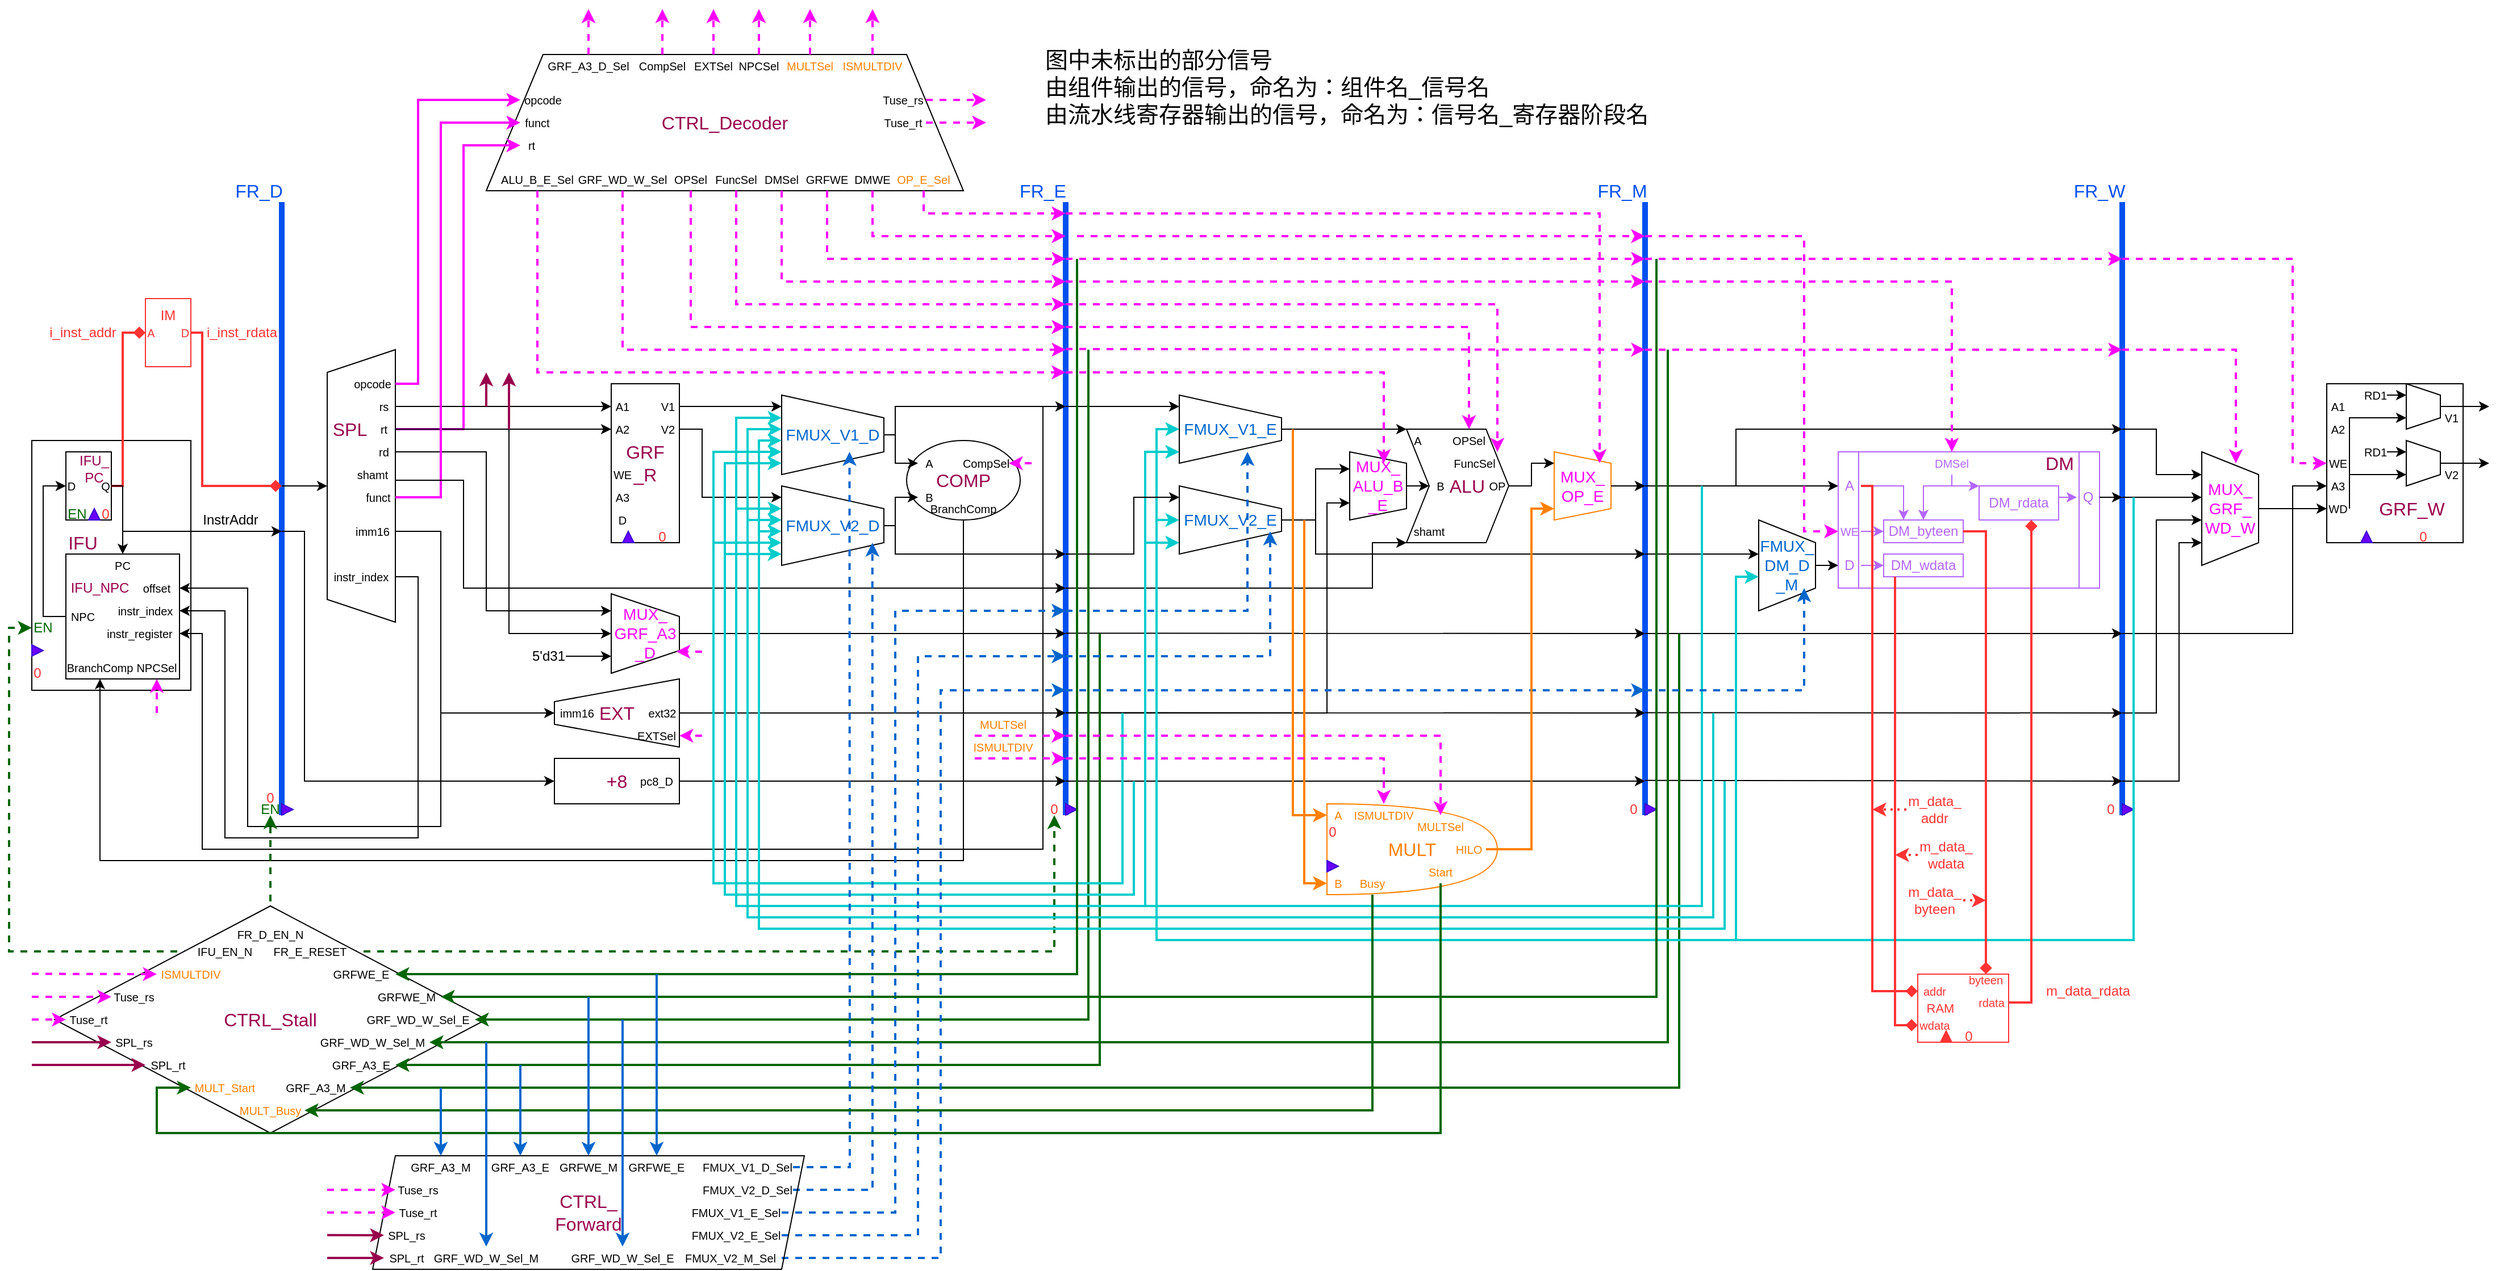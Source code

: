 <mxfile version="24.7.5">
  <diagram id="prtHgNgQTEPvFCAcTncT" name="Page-1">
    <mxGraphModel dx="794" dy="824" grid="1" gridSize="10" guides="1" tooltips="1" connect="1" arrows="1" fold="1" page="1" pageScale="1" pageWidth="1654" pageHeight="1169" math="0" shadow="0">
      <root>
        <mxCell id="0" />
        <mxCell id="1" parent="0" />
        <mxCell id="LJ8jeTjM3cDZCOLipH15-85" value="" style="shape=process;whiteSpace=wrap;html=1;backgroundOutline=1;size=0.08;strokeColor=#B266FF;" parent="1" vertex="1">
          <mxGeometry x="1630" y="420" width="230" height="120" as="geometry" />
        </mxCell>
        <mxCell id="LJ8jeTjM3cDZCOLipH15-86" value="&lt;font color=&quot;#b266ff&quot;&gt;DM_wdata&lt;/font&gt;" style="rounded=0;whiteSpace=wrap;html=1;strokeColor=#B266FF;" parent="1" vertex="1">
          <mxGeometry x="1670" y="510" width="70" height="20" as="geometry" />
        </mxCell>
        <mxCell id="LJ8jeTjM3cDZCOLipH15-66" value="&lt;font color=&quot;#ff00ff&quot; style=&quot;font-size: 14px;&quot;&gt;MUX_&lt;br&gt;OP_E&lt;/font&gt;" style="shape=trapezoid;perimeter=trapezoidPerimeter;whiteSpace=wrap;html=1;fixedSize=1;direction=south;size=10;strokeColor=#FF8000;" parent="1" vertex="1">
          <mxGeometry x="1380" y="420" width="50" height="60" as="geometry" />
        </mxCell>
        <mxCell id="LJ8jeTjM3cDZCOLipH15-41" value="&lt;font color=&quot;#ff8000&quot; style=&quot;font-size: 16px;&quot;&gt;MULT&lt;/font&gt;" style="shape=or;whiteSpace=wrap;html=1;strokeColor=#FF8000;" parent="1" vertex="1">
          <mxGeometry x="1180" y="730" width="150" height="80" as="geometry" />
        </mxCell>
        <mxCell id="LJ8jeTjM3cDZCOLipH15-37" value="&lt;font color=&quot;#ff00ff&quot; style=&quot;font-size: 14px;&quot;&gt;MUX_&lt;br&gt;ALU_B&lt;br&gt;_E&lt;/font&gt;" style="shape=trapezoid;perimeter=trapezoidPerimeter;whiteSpace=wrap;html=1;fixedSize=1;direction=south;size=10;" parent="1" vertex="1">
          <mxGeometry x="1200" y="420" width="50" height="60" as="geometry" />
        </mxCell>
        <mxCell id="LJ8jeTjM3cDZCOLipH15-33" value="&lt;font color=&quot;#b266ff&quot;&gt;DM_rdata&lt;br&gt;&lt;/font&gt;" style="rounded=0;whiteSpace=wrap;html=1;strokeColor=#B266FF;" parent="1" vertex="1">
          <mxGeometry x="1754" y="450" width="70" height="30" as="geometry" />
        </mxCell>
        <mxCell id="LJ8jeTjM3cDZCOLipH15-30" value="&lt;font color=&quot;#b266ff&quot;&gt;DM_byteen&lt;/font&gt;" style="rounded=0;whiteSpace=wrap;html=1;strokeColor=#B266FF;" parent="1" vertex="1">
          <mxGeometry x="1670" y="480" width="70" height="20" as="geometry" />
        </mxCell>
        <mxCell id="LJ8jeTjM3cDZCOLipH15-5" value="" style="rounded=0;whiteSpace=wrap;html=1;strokeColor=#FF3333;" parent="1" vertex="1">
          <mxGeometry x="1700" y="880" width="80" height="60" as="geometry" />
        </mxCell>
        <mxCell id="y1xQ33muBoSTJrlKvMSJ-46" value="&lt;font color=&quot;#99004d&quot; style=&quot;font-size: 16px;&quot;&gt;CTRL_Decoder&lt;/font&gt;" style="shape=trapezoid;perimeter=trapezoidPerimeter;whiteSpace=wrap;html=1;fixedSize=1;size=50;" parent="1" vertex="1">
          <mxGeometry x="440" y="70" width="420" height="120" as="geometry" />
        </mxCell>
        <mxCell id="ER48WJ5dUgR68-UzpMZ_-28" value="&lt;font style=&quot;font-size: 16px;&quot;&gt;+8&lt;/font&gt;" style="rounded=0;whiteSpace=wrap;html=1;fontColor=#99004D;" parent="1" vertex="1">
          <mxGeometry x="500" y="690" width="110" height="40" as="geometry" />
        </mxCell>
        <mxCell id="ER48WJ5dUgR68-UzpMZ_-27" value="&lt;font color=&quot;#0066cc&quot; style=&quot;font-size: 14px;&quot;&gt;FMUX_&lt;br&gt;DM_D&lt;br&gt;_M&lt;/font&gt;" style="shape=trapezoid;perimeter=trapezoidPerimeter;whiteSpace=wrap;html=1;fixedSize=1;rounded=0;strokeColor=default;align=center;verticalAlign=middle;fontFamily=Helvetica;fontSize=12;fontColor=default;fillColor=default;direction=south;" parent="1" vertex="1">
          <mxGeometry x="1560" y="480" width="50" height="80" as="geometry" />
        </mxCell>
        <mxCell id="ER48WJ5dUgR68-UzpMZ_-25" value="&lt;font color=&quot;#0066cc&quot; style=&quot;font-size: 14px;&quot;&gt;FMUX_V1_D&lt;/font&gt;" style="shape=trapezoid;perimeter=trapezoidPerimeter;whiteSpace=wrap;html=1;fixedSize=1;rounded=0;strokeColor=default;align=center;verticalAlign=middle;fontFamily=Helvetica;fontSize=12;fontColor=default;fillColor=default;direction=south;" parent="1" vertex="1">
          <mxGeometry x="700" y="370" width="90" height="70" as="geometry" />
        </mxCell>
        <mxCell id="ER48WJ5dUgR68-UzpMZ_-18" value="&lt;font color=&quot;#99004d&quot; style=&quot;font-size: 16px;&quot;&gt;&amp;nbsp; &amp;nbsp; ALU&lt;/font&gt;" style="shape=step;perimeter=stepPerimeter;whiteSpace=wrap;html=1;fixedSize=1;size=20;" parent="1" vertex="1">
          <mxGeometry x="1250" y="400" width="90" height="100" as="geometry" />
        </mxCell>
        <mxCell id="5TQuwyumRw6ZRlAPxjWT-94" value="" style="endArrow=none;html=1;rounded=0;jumpSize=6;strokeWidth=5;strokeColor=#0050ef;" parent="1" edge="1">
          <mxGeometry width="50" height="50" relative="1" as="geometry">
            <mxPoint x="1880" y="740" as="sourcePoint" />
            <mxPoint x="1880" y="200" as="targetPoint" />
          </mxGeometry>
        </mxCell>
        <mxCell id="5TQuwyumRw6ZRlAPxjWT-93" value="" style="endArrow=none;html=1;rounded=0;jumpSize=6;strokeWidth=5;strokeColor=#0050ef;" parent="1" edge="1">
          <mxGeometry width="50" height="50" relative="1" as="geometry">
            <mxPoint x="1460" y="740" as="sourcePoint" />
            <mxPoint x="1460" y="200" as="targetPoint" />
          </mxGeometry>
        </mxCell>
        <mxCell id="5TQuwyumRw6ZRlAPxjWT-92" value="" style="endArrow=none;html=1;rounded=0;jumpSize=6;strokeWidth=5;strokeColor=#0050ef;" parent="1" edge="1">
          <mxGeometry width="50" height="50" relative="1" as="geometry">
            <mxPoint x="950" y="740" as="sourcePoint" />
            <mxPoint x="950" y="200" as="targetPoint" />
          </mxGeometry>
        </mxCell>
        <mxCell id="y1xQ33muBoSTJrlKvMSJ-61" style="edgeStyle=orthogonalEdgeStyle;rounded=0;orthogonalLoop=1;jettySize=auto;html=1;fillColor=#1ba1e2;strokeColor=#FF00FF;exitX=1;exitY=0.5;exitDx=0;exitDy=0;entryX=0;entryY=0.5;entryDx=0;entryDy=0;endSize=6;strokeWidth=2;" parent="1" source="y1xQ33muBoSTJrlKvMSJ-53" target="5TQuwyumRw6ZRlAPxjWT-150" edge="1">
          <mxGeometry relative="1" as="geometry">
            <mxPoint x="465.0" y="140.0" as="targetPoint" />
            <Array as="points">
              <mxPoint x="420" y="400" />
              <mxPoint x="420" y="150" />
            </Array>
            <mxPoint x="420" y="420" as="sourcePoint" />
          </mxGeometry>
        </mxCell>
        <mxCell id="5TQuwyumRw6ZRlAPxjWT-97" value="" style="endArrow=none;html=1;rounded=0;jumpSize=6;strokeWidth=5;strokeColor=#0050ef;" parent="1" edge="1">
          <mxGeometry width="50" height="50" relative="1" as="geometry">
            <mxPoint x="260" y="740" as="sourcePoint" />
            <mxPoint x="260" y="200" as="targetPoint" />
          </mxGeometry>
        </mxCell>
        <mxCell id="y1xQ33muBoSTJrlKvMSJ-3" value="" style="rounded=0;whiteSpace=wrap;html=1;" parent="1" vertex="1">
          <mxGeometry x="40" y="410" width="140" height="220" as="geometry" />
        </mxCell>
        <mxCell id="y1xQ33muBoSTJrlKvMSJ-4" value="" style="rounded=0;whiteSpace=wrap;html=1;" parent="1" vertex="1">
          <mxGeometry x="70" y="420" width="40" height="60" as="geometry" />
        </mxCell>
        <mxCell id="y1xQ33muBoSTJrlKvMSJ-8" value="" style="rounded=0;whiteSpace=wrap;html=1;strokeColor=#FF3333;" parent="1" vertex="1">
          <mxGeometry x="140" y="285" width="40" height="60" as="geometry" />
        </mxCell>
        <mxCell id="y1xQ33muBoSTJrlKvMSJ-9" value="&lt;font style=&quot;font-size: 10px;&quot;&gt;A&lt;/font&gt;" style="text;html=1;strokeColor=none;fillColor=none;align=center;verticalAlign=middle;whiteSpace=wrap;rounded=0;fontColor=#FF3333;" parent="1" vertex="1">
          <mxGeometry x="140" y="305" width="10" height="20" as="geometry" />
        </mxCell>
        <mxCell id="y1xQ33muBoSTJrlKvMSJ-18" style="edgeStyle=orthogonalEdgeStyle;rounded=0;orthogonalLoop=1;jettySize=auto;html=1;exitX=1;exitY=0.5;exitDx=0;exitDy=0;strokeColor=#FF3333;strokeWidth=2;sourcePerimeterSpacing=0;endArrow=diamond;endFill=1;" parent="1" source="y1xQ33muBoSTJrlKvMSJ-11" edge="1">
          <mxGeometry relative="1" as="geometry">
            <mxPoint x="260" y="450" as="targetPoint" />
            <mxPoint x="150" y="315" as="sourcePoint" />
            <Array as="points">
              <mxPoint x="190" y="315" />
              <mxPoint x="190" y="450" />
            </Array>
          </mxGeometry>
        </mxCell>
        <mxCell id="y1xQ33muBoSTJrlKvMSJ-11" value="&lt;font style=&quot;font-size: 10px;&quot;&gt;D&lt;/font&gt;" style="text;html=1;strokeColor=none;fillColor=none;align=center;verticalAlign=middle;whiteSpace=wrap;rounded=0;fontColor=#FF3333;" parent="1" vertex="1">
          <mxGeometry x="170" y="305" width="10" height="20" as="geometry" />
        </mxCell>
        <mxCell id="y1xQ33muBoSTJrlKvMSJ-12" value="&lt;font style=&quot;font-size: 10px;&quot;&gt;D&lt;/font&gt;" style="text;html=1;strokeColor=none;fillColor=none;align=center;verticalAlign=middle;whiteSpace=wrap;rounded=0;" parent="1" vertex="1">
          <mxGeometry x="70" y="440" width="10" height="20" as="geometry" />
        </mxCell>
        <mxCell id="y1xQ33muBoSTJrlKvMSJ-19" style="edgeStyle=orthogonalEdgeStyle;rounded=0;orthogonalLoop=1;jettySize=auto;html=1;entryX=0;entryY=0.5;entryDx=0;entryDy=0;strokeColor=#FF3333;strokeWidth=2;sourcePerimeterSpacing=0;endArrow=diamond;endFill=1;" parent="1" source="y1xQ33muBoSTJrlKvMSJ-13" target="y1xQ33muBoSTJrlKvMSJ-9" edge="1">
          <mxGeometry relative="1" as="geometry">
            <mxPoint x="130" y="390" as="targetPoint" />
            <Array as="points">
              <mxPoint x="120" y="450" />
              <mxPoint x="120" y="315" />
            </Array>
          </mxGeometry>
        </mxCell>
        <mxCell id="y1xQ33muBoSTJrlKvMSJ-23" style="edgeStyle=orthogonalEdgeStyle;rounded=0;orthogonalLoop=1;jettySize=auto;html=1;exitX=1;exitY=0.5;exitDx=0;exitDy=0;entryX=0.5;entryY=0;entryDx=0;entryDy=0;" parent="1" source="y1xQ33muBoSTJrlKvMSJ-13" target="y1xQ33muBoSTJrlKvMSJ-24" edge="1">
          <mxGeometry relative="1" as="geometry">
            <mxPoint x="120" y="510" as="targetPoint" />
            <Array as="points">
              <mxPoint x="120" y="450" />
            </Array>
          </mxGeometry>
        </mxCell>
        <mxCell id="y1xQ33muBoSTJrlKvMSJ-13" value="&lt;font style=&quot;font-size: 10px;&quot;&gt;Q&lt;/font&gt;" style="text;html=1;strokeColor=none;fillColor=none;align=center;verticalAlign=middle;whiteSpace=wrap;rounded=0;" parent="1" vertex="1">
          <mxGeometry x="100" y="440" width="10" height="20" as="geometry" />
        </mxCell>
        <mxCell id="y1xQ33muBoSTJrlKvMSJ-15" value="" style="triangle;whiteSpace=wrap;html=1;direction=north;fillColor=#6a00ff;fontColor=#ffffff;strokeColor=#3700CC;" parent="1" vertex="1">
          <mxGeometry x="90" y="470" width="10" height="10" as="geometry" />
        </mxCell>
        <mxCell id="y1xQ33muBoSTJrlKvMSJ-21" value="" style="rounded=0;whiteSpace=wrap;html=1;" parent="1" vertex="1">
          <mxGeometry x="70" y="510" width="100" height="110" as="geometry" />
        </mxCell>
        <mxCell id="y1xQ33muBoSTJrlKvMSJ-24" value="&lt;font style=&quot;font-size: 10px;&quot;&gt;PC&lt;/font&gt;" style="text;html=1;strokeColor=none;fillColor=none;align=center;verticalAlign=middle;whiteSpace=wrap;rounded=0;" parent="1" vertex="1">
          <mxGeometry x="110" y="510" width="20" height="20" as="geometry" />
        </mxCell>
        <mxCell id="y1xQ33muBoSTJrlKvMSJ-25" value="&lt;font style=&quot;font-size: 10px;&quot;&gt;NPC&lt;br&gt;&lt;/font&gt;" style="text;html=1;strokeColor=none;fillColor=none;align=center;verticalAlign=middle;whiteSpace=wrap;rounded=0;" parent="1" vertex="1">
          <mxGeometry x="70" y="555" width="30" height="20" as="geometry" />
        </mxCell>
        <mxCell id="y1xQ33muBoSTJrlKvMSJ-27" value="&lt;font color=&quot;#99004d&quot; style=&quot;font-size: 12px;&quot;&gt;IFU_NPC&lt;/font&gt;" style="text;html=1;strokeColor=none;fillColor=none;align=center;verticalAlign=middle;whiteSpace=wrap;rounded=0;" parent="1" vertex="1">
          <mxGeometry x="70" y="530" width="60" height="20" as="geometry" />
        </mxCell>
        <mxCell id="y1xQ33muBoSTJrlKvMSJ-28" value="&lt;font style=&quot;font-size: 10px;&quot;&gt;BranchComp&lt;/font&gt;" style="text;html=1;strokeColor=none;fillColor=none;align=center;verticalAlign=middle;whiteSpace=wrap;rounded=0;" parent="1" vertex="1">
          <mxGeometry x="70" y="600" width="60" height="20" as="geometry" />
        </mxCell>
        <mxCell id="y1xQ33muBoSTJrlKvMSJ-29" value="" style="endArrow=classic;html=1;rounded=0;exitX=1;exitY=0.5;exitDx=0;exitDy=0;" parent="1" source="y1xQ33muBoSTJrlKvMSJ-13" edge="1">
          <mxGeometry width="50" height="50" relative="1" as="geometry">
            <mxPoint x="105" y="460" as="sourcePoint" />
            <mxPoint x="260" y="490" as="targetPoint" />
            <Array as="points">
              <mxPoint x="120" y="450" />
              <mxPoint x="120" y="490" />
            </Array>
          </mxGeometry>
        </mxCell>
        <mxCell id="y1xQ33muBoSTJrlKvMSJ-31" value="&lt;font style=&quot;font-size: 10px;&quot;&gt;offset&lt;br&gt;&lt;/font&gt;" style="text;html=1;strokeColor=none;fillColor=none;align=center;verticalAlign=middle;whiteSpace=wrap;rounded=0;" parent="1" vertex="1">
          <mxGeometry x="130" y="530" width="40" height="20" as="geometry" />
        </mxCell>
        <mxCell id="y1xQ33muBoSTJrlKvMSJ-32" value="&lt;font style=&quot;font-size: 10px;&quot;&gt;instr_index&lt;br&gt;&lt;/font&gt;" style="text;html=1;strokeColor=none;fillColor=none;align=center;verticalAlign=middle;whiteSpace=wrap;rounded=0;" parent="1" vertex="1">
          <mxGeometry x="110" y="550" width="60" height="20" as="geometry" />
        </mxCell>
        <mxCell id="y1xQ33muBoSTJrlKvMSJ-33" value="&lt;font style=&quot;font-size: 10px;&quot;&gt;instr_register&lt;br&gt;&lt;/font&gt;" style="text;html=1;strokeColor=none;fillColor=none;align=center;verticalAlign=middle;whiteSpace=wrap;rounded=0;" parent="1" vertex="1">
          <mxGeometry x="100" y="570" width="70" height="20" as="geometry" />
        </mxCell>
        <mxCell id="y1xQ33muBoSTJrlKvMSJ-34" value="&lt;font color=&quot;#99004d&quot; style=&quot;font-size: 16px;&quot;&gt;IFU&lt;/font&gt;" style="text;html=1;strokeColor=none;fillColor=none;align=center;verticalAlign=middle;whiteSpace=wrap;rounded=0;" parent="1" vertex="1">
          <mxGeometry x="70" y="490" width="30" height="20" as="geometry" />
        </mxCell>
        <mxCell id="y1xQ33muBoSTJrlKvMSJ-35" value="&lt;font color=&quot;#99004d&quot;&gt;IFU_&lt;br&gt;PC&lt;/font&gt;" style="text;html=1;strokeColor=none;fillColor=none;align=center;verticalAlign=middle;whiteSpace=wrap;rounded=0;" parent="1" vertex="1">
          <mxGeometry x="80" y="420" width="30" height="30" as="geometry" />
        </mxCell>
        <mxCell id="y1xQ33muBoSTJrlKvMSJ-36" value="&lt;font style=&quot;font-size: 12px;&quot;&gt;IM&lt;/font&gt;" style="text;html=1;strokeColor=none;fillColor=none;align=center;verticalAlign=middle;whiteSpace=wrap;rounded=0;fontColor=#FF3333;" parent="1" vertex="1">
          <mxGeometry x="150" y="285" width="20" height="30" as="geometry" />
        </mxCell>
        <mxCell id="y1xQ33muBoSTJrlKvMSJ-39" value="InstrAddr" style="text;html=1;strokeColor=none;fillColor=none;align=center;verticalAlign=middle;whiteSpace=wrap;rounded=0;" parent="1" vertex="1">
          <mxGeometry x="190" y="470" width="50" height="20" as="geometry" />
        </mxCell>
        <mxCell id="y1xQ33muBoSTJrlKvMSJ-40" value="&lt;font style=&quot;font-size: 10px;&quot;&gt;NPCSel&lt;/font&gt;" style="text;html=1;strokeColor=none;fillColor=none;align=center;verticalAlign=middle;whiteSpace=wrap;rounded=0;" parent="1" vertex="1">
          <mxGeometry x="130" y="600" width="40" height="20" as="geometry" />
        </mxCell>
        <mxCell id="y1xQ33muBoSTJrlKvMSJ-43" value="&lt;font style=&quot;font-size: 16px;&quot;&gt;&lt;font color=&quot;#0050ef&quot;&gt;FR_D&lt;/font&gt;&lt;br&gt;&lt;/font&gt;" style="text;html=1;strokeColor=none;fillColor=none;align=center;verticalAlign=middle;whiteSpace=wrap;rounded=0;" parent="1" vertex="1">
          <mxGeometry x="220" y="180" width="40" height="20" as="geometry" />
        </mxCell>
        <mxCell id="y1xQ33muBoSTJrlKvMSJ-44" value="" style="triangle;whiteSpace=wrap;html=1;direction=east;fillColor=#6a00ff;fontColor=#ffffff;strokeColor=#3700CC;" parent="1" vertex="1">
          <mxGeometry x="260" y="730" width="10" height="10" as="geometry" />
        </mxCell>
        <mxCell id="y1xQ33muBoSTJrlKvMSJ-45" value="&lt;font color=&quot;#99004d&quot; style=&quot;font-size: 16px;&quot;&gt;GRF&lt;br&gt;_R&lt;/font&gt;" style="rounded=0;whiteSpace=wrap;html=1;" parent="1" vertex="1">
          <mxGeometry x="550" y="360" width="60" height="140" as="geometry" />
        </mxCell>
        <mxCell id="y1xQ33muBoSTJrlKvMSJ-47" value="" style="shape=trapezoid;perimeter=trapezoidPerimeter;whiteSpace=wrap;html=1;fixedSize=1;direction=north;" parent="1" vertex="1">
          <mxGeometry x="300" y="330" width="60" height="240" as="geometry" />
        </mxCell>
        <mxCell id="y1xQ33muBoSTJrlKvMSJ-60" style="edgeStyle=orthogonalEdgeStyle;rounded=0;orthogonalLoop=1;jettySize=auto;html=1;fillColor=#1ba1e2;strokeColor=#FF00FF;exitX=1;exitY=0.5;exitDx=0;exitDy=0;entryX=0;entryY=0.5;entryDx=0;entryDy=0;strokeWidth=2;" parent="1" source="y1xQ33muBoSTJrlKvMSJ-51" target="5TQuwyumRw6ZRlAPxjWT-104" edge="1">
          <mxGeometry relative="1" as="geometry">
            <mxPoint x="460" y="110" as="targetPoint" />
            <Array as="points">
              <mxPoint x="380" y="360" />
              <mxPoint x="380" y="110" />
            </Array>
            <mxPoint x="370" y="360" as="sourcePoint" />
          </mxGeometry>
        </mxCell>
        <mxCell id="y1xQ33muBoSTJrlKvMSJ-51" value="&lt;font style=&quot;font-size: 10px;&quot;&gt;opcode&lt;/font&gt;" style="text;html=1;strokeColor=none;fillColor=none;align=center;verticalAlign=middle;whiteSpace=wrap;rounded=0;" parent="1" vertex="1">
          <mxGeometry x="320" y="350" width="40" height="20" as="geometry" />
        </mxCell>
        <mxCell id="y1xQ33muBoSTJrlKvMSJ-74" style="edgeStyle=orthogonalEdgeStyle;rounded=0;orthogonalLoop=1;jettySize=auto;html=1;entryX=0;entryY=0.5;entryDx=0;entryDy=0;exitX=1;exitY=0.5;exitDx=0;exitDy=0;" parent="1" source="y1xQ33muBoSTJrlKvMSJ-52" target="y1xQ33muBoSTJrlKvMSJ-65" edge="1">
          <mxGeometry relative="1" as="geometry" />
        </mxCell>
        <mxCell id="y1xQ33muBoSTJrlKvMSJ-52" value="&lt;font style=&quot;font-size: 10px;&quot;&gt;rs&lt;/font&gt;" style="text;html=1;strokeColor=none;fillColor=none;align=center;verticalAlign=middle;whiteSpace=wrap;rounded=0;" parent="1" vertex="1">
          <mxGeometry x="340" y="370" width="20" height="20" as="geometry" />
        </mxCell>
        <mxCell id="y1xQ33muBoSTJrlKvMSJ-73" style="edgeStyle=orthogonalEdgeStyle;rounded=0;orthogonalLoop=1;jettySize=auto;html=1;exitX=1;exitY=0.5;exitDx=0;exitDy=0;entryX=0;entryY=0.5;entryDx=0;entryDy=0;" parent="1" source="y1xQ33muBoSTJrlKvMSJ-53" target="y1xQ33muBoSTJrlKvMSJ-66" edge="1">
          <mxGeometry relative="1" as="geometry">
            <Array as="points">
              <mxPoint x="470" y="400" />
              <mxPoint x="470" y="400" />
            </Array>
          </mxGeometry>
        </mxCell>
        <mxCell id="y1xQ33muBoSTJrlKvMSJ-81" style="edgeStyle=orthogonalEdgeStyle;rounded=0;orthogonalLoop=1;jettySize=auto;html=1;exitX=1;exitY=0.5;exitDx=0;exitDy=0;" parent="1" source="y1xQ33muBoSTJrlKvMSJ-53" edge="1">
          <mxGeometry relative="1" as="geometry">
            <mxPoint x="550" y="580" as="targetPoint" />
            <Array as="points">
              <mxPoint x="460" y="400" />
              <mxPoint x="460" y="580" />
            </Array>
          </mxGeometry>
        </mxCell>
        <mxCell id="y1xQ33muBoSTJrlKvMSJ-53" value="&lt;font style=&quot;font-size: 10px;&quot;&gt;rt&lt;/font&gt;" style="text;html=1;strokeColor=none;fillColor=none;align=center;verticalAlign=middle;whiteSpace=wrap;rounded=0;" parent="1" vertex="1">
          <mxGeometry x="340" y="390" width="20" height="20" as="geometry" />
        </mxCell>
        <mxCell id="y1xQ33muBoSTJrlKvMSJ-79" style="edgeStyle=orthogonalEdgeStyle;rounded=0;orthogonalLoop=1;jettySize=auto;html=1;exitX=1;exitY=0.5;exitDx=0;exitDy=0;" parent="1" source="y1xQ33muBoSTJrlKvMSJ-55" edge="1">
          <mxGeometry relative="1" as="geometry">
            <mxPoint x="550" y="560" as="targetPoint" />
            <Array as="points">
              <mxPoint x="440" y="420" />
              <mxPoint x="440" y="560" />
            </Array>
          </mxGeometry>
        </mxCell>
        <mxCell id="y1xQ33muBoSTJrlKvMSJ-55" value="&lt;font style=&quot;font-size: 10px;&quot;&gt;rd&lt;/font&gt;" style="text;html=1;strokeColor=none;fillColor=none;align=center;verticalAlign=middle;whiteSpace=wrap;rounded=0;" parent="1" vertex="1">
          <mxGeometry x="340" y="410" width="20" height="20" as="geometry" />
        </mxCell>
        <mxCell id="y1xQ33muBoSTJrlKvMSJ-62" style="edgeStyle=orthogonalEdgeStyle;rounded=0;orthogonalLoop=1;jettySize=auto;html=1;fillColor=#1ba1e2;strokeColor=#FF00FF;exitX=1;exitY=0.5;exitDx=0;exitDy=0;entryX=0;entryY=0.5;entryDx=0;entryDy=0;strokeWidth=2;" parent="1" source="y1xQ33muBoSTJrlKvMSJ-57" target="5TQuwyumRw6ZRlAPxjWT-103" edge="1">
          <mxGeometry relative="1" as="geometry">
            <mxPoint x="440" y="229.94" as="targetPoint" />
            <mxPoint x="380" y="460" as="sourcePoint" />
            <Array as="points">
              <mxPoint x="400" y="460" />
              <mxPoint x="400" y="130" />
            </Array>
          </mxGeometry>
        </mxCell>
        <mxCell id="y1xQ33muBoSTJrlKvMSJ-91" style="edgeStyle=orthogonalEdgeStyle;rounded=0;orthogonalLoop=1;jettySize=auto;html=1;exitX=1;exitY=0.5;exitDx=0;exitDy=0;" parent="1" edge="1">
          <mxGeometry relative="1" as="geometry">
            <mxPoint x="950" y="540" as="targetPoint" />
            <mxPoint x="360" y="445" as="sourcePoint" />
            <Array as="points">
              <mxPoint x="420" y="445" />
              <mxPoint x="420" y="540" />
              <mxPoint x="950" y="540" />
            </Array>
          </mxGeometry>
        </mxCell>
        <mxCell id="y1xQ33muBoSTJrlKvMSJ-56" value="&lt;font style=&quot;font-size: 10px;&quot;&gt;shamt&lt;/font&gt;" style="text;html=1;strokeColor=none;fillColor=none;align=center;verticalAlign=middle;whiteSpace=wrap;rounded=0;" parent="1" vertex="1">
          <mxGeometry x="320" y="430" width="40" height="20" as="geometry" />
        </mxCell>
        <mxCell id="y1xQ33muBoSTJrlKvMSJ-57" value="&lt;font style=&quot;font-size: 10px;&quot;&gt;funct&lt;br&gt;&lt;/font&gt;" style="text;html=1;strokeColor=none;fillColor=none;align=center;verticalAlign=middle;whiteSpace=wrap;rounded=0;" parent="1" vertex="1">
          <mxGeometry x="330" y="450" width="30" height="20" as="geometry" />
        </mxCell>
        <mxCell id="y1xQ33muBoSTJrlKvMSJ-70" style="edgeStyle=orthogonalEdgeStyle;rounded=0;orthogonalLoop=1;jettySize=auto;html=1;entryX=1;entryY=0.5;entryDx=0;entryDy=0;" parent="1" source="y1xQ33muBoSTJrlKvMSJ-58" target="y1xQ33muBoSTJrlKvMSJ-31" edge="1">
          <mxGeometry relative="1" as="geometry">
            <mxPoint x="150" y="680" as="targetPoint" />
            <Array as="points">
              <mxPoint x="400" y="490" />
              <mxPoint x="400" y="750" />
              <mxPoint x="230" y="750" />
              <mxPoint x="230" y="540" />
            </Array>
          </mxGeometry>
        </mxCell>
        <mxCell id="y1xQ33muBoSTJrlKvMSJ-85" style="edgeStyle=orthogonalEdgeStyle;rounded=0;orthogonalLoop=1;jettySize=auto;html=1;entryX=0;entryY=0.5;entryDx=0;entryDy=0;" parent="1" source="y1xQ33muBoSTJrlKvMSJ-58" target="y1xQ33muBoSTJrlKvMSJ-122" edge="1">
          <mxGeometry relative="1" as="geometry">
            <mxPoint x="470" y="640" as="targetPoint" />
            <Array as="points">
              <mxPoint x="400" y="490" />
              <mxPoint x="400" y="650" />
            </Array>
          </mxGeometry>
        </mxCell>
        <mxCell id="y1xQ33muBoSTJrlKvMSJ-58" value="&lt;font style=&quot;font-size: 10px;&quot;&gt;imm16&lt;br&gt;&lt;/font&gt;" style="text;html=1;strokeColor=none;fillColor=none;align=center;verticalAlign=middle;whiteSpace=wrap;rounded=0;" parent="1" vertex="1">
          <mxGeometry x="320" y="480" width="40" height="20" as="geometry" />
        </mxCell>
        <mxCell id="y1xQ33muBoSTJrlKvMSJ-68" style="edgeStyle=orthogonalEdgeStyle;rounded=0;orthogonalLoop=1;jettySize=auto;html=1;entryX=1;entryY=0.5;entryDx=0;entryDy=0;exitX=1;exitY=0.5;exitDx=0;exitDy=0;" parent="1" source="y1xQ33muBoSTJrlKvMSJ-59" target="y1xQ33muBoSTJrlKvMSJ-32" edge="1">
          <mxGeometry relative="1" as="geometry">
            <mxPoint x="160" y="560" as="targetPoint" />
            <mxPoint x="350" y="530" as="sourcePoint" />
            <Array as="points">
              <mxPoint x="380" y="530" />
              <mxPoint x="380" y="760" />
              <mxPoint x="210" y="760" />
              <mxPoint x="210" y="560" />
            </Array>
          </mxGeometry>
        </mxCell>
        <mxCell id="y1xQ33muBoSTJrlKvMSJ-59" value="&lt;font style=&quot;font-size: 10px;&quot;&gt;instr_index&lt;br&gt;&lt;/font&gt;" style="text;html=1;strokeColor=none;fillColor=none;align=center;verticalAlign=middle;whiteSpace=wrap;rounded=0;" parent="1" vertex="1">
          <mxGeometry x="300" y="520" width="60" height="20" as="geometry" />
        </mxCell>
        <mxCell id="y1xQ33muBoSTJrlKvMSJ-65" value="&lt;font style=&quot;font-size: 10px;&quot;&gt;A1&lt;/font&gt;" style="text;html=1;strokeColor=none;fillColor=none;align=center;verticalAlign=middle;whiteSpace=wrap;rounded=0;" parent="1" vertex="1">
          <mxGeometry x="550" y="370" width="20" height="20" as="geometry" />
        </mxCell>
        <mxCell id="y1xQ33muBoSTJrlKvMSJ-66" value="&lt;font style=&quot;font-size: 10px;&quot;&gt;A2&lt;/font&gt;" style="text;html=1;strokeColor=none;fillColor=none;align=center;verticalAlign=middle;whiteSpace=wrap;rounded=0;" parent="1" vertex="1">
          <mxGeometry x="550" y="390" width="20" height="20" as="geometry" />
        </mxCell>
        <mxCell id="y1xQ33muBoSTJrlKvMSJ-77" style="edgeStyle=orthogonalEdgeStyle;rounded=0;orthogonalLoop=1;jettySize=auto;html=1;exitX=1;exitY=0.5;exitDx=0;exitDy=0;" parent="1" source="y1xQ33muBoSTJrlKvMSJ-75" edge="1">
          <mxGeometry relative="1" as="geometry">
            <mxPoint x="700" y="380" as="targetPoint" />
            <mxPoint x="639.99" y="370" as="sourcePoint" />
          </mxGeometry>
        </mxCell>
        <mxCell id="y1xQ33muBoSTJrlKvMSJ-75" value="&lt;font style=&quot;font-size: 10px;&quot;&gt;V1&lt;/font&gt;" style="text;html=1;strokeColor=none;fillColor=none;align=center;verticalAlign=middle;whiteSpace=wrap;rounded=0;" parent="1" vertex="1">
          <mxGeometry x="590" y="370" width="20" height="20" as="geometry" />
        </mxCell>
        <mxCell id="y1xQ33muBoSTJrlKvMSJ-78" style="edgeStyle=orthogonalEdgeStyle;rounded=0;orthogonalLoop=1;jettySize=auto;html=1;exitX=1;exitY=0.5;exitDx=0;exitDy=0;" parent="1" source="y1xQ33muBoSTJrlKvMSJ-76" edge="1">
          <mxGeometry relative="1" as="geometry">
            <mxPoint x="700" y="460" as="targetPoint" />
            <Array as="points">
              <mxPoint x="630" y="400" />
              <mxPoint x="630" y="460" />
            </Array>
          </mxGeometry>
        </mxCell>
        <mxCell id="y1xQ33muBoSTJrlKvMSJ-76" value="&lt;font style=&quot;font-size: 10px;&quot;&gt;V2&lt;/font&gt;" style="text;html=1;strokeColor=none;fillColor=none;align=center;verticalAlign=middle;whiteSpace=wrap;rounded=0;" parent="1" vertex="1">
          <mxGeometry x="590" y="390" width="20" height="20" as="geometry" />
        </mxCell>
        <mxCell id="y1xQ33muBoSTJrlKvMSJ-101" style="edgeStyle=orthogonalEdgeStyle;rounded=0;orthogonalLoop=1;jettySize=auto;html=1;exitX=0.5;exitY=0;exitDx=0;exitDy=0;" parent="1" source="y1xQ33muBoSTJrlKvMSJ-82" edge="1">
          <mxGeometry relative="1" as="geometry">
            <mxPoint x="950" y="580" as="targetPoint" />
            <mxPoint x="620" y="550" as="sourcePoint" />
            <Array as="points">
              <mxPoint x="850" y="580" />
            </Array>
          </mxGeometry>
        </mxCell>
        <mxCell id="y1xQ33muBoSTJrlKvMSJ-82" value="&lt;font color=&quot;#ff00ff&quot; style=&quot;font-size: 14px;&quot;&gt;MUX_&lt;br&gt;GRF_A3&lt;br&gt;_D&lt;/font&gt;" style="shape=trapezoid;perimeter=trapezoidPerimeter;whiteSpace=wrap;html=1;fixedSize=1;direction=south;" parent="1" vertex="1">
          <mxGeometry x="550" y="545" width="60" height="70" as="geometry" />
        </mxCell>
        <mxCell id="y1xQ33muBoSTJrlKvMSJ-83" value="&lt;font style=&quot;font-size: 12px;&quot;&gt;5&#39;d31&lt;/font&gt;" style="text;html=1;strokeColor=none;fillColor=none;align=center;verticalAlign=middle;whiteSpace=wrap;rounded=0;" parent="1" vertex="1">
          <mxGeometry x="480" y="590" width="30" height="20" as="geometry" />
        </mxCell>
        <mxCell id="y1xQ33muBoSTJrlKvMSJ-84" style="edgeStyle=orthogonalEdgeStyle;rounded=0;orthogonalLoop=1;jettySize=auto;html=1;exitX=1;exitY=0.5;exitDx=0;exitDy=0;" parent="1" source="y1xQ33muBoSTJrlKvMSJ-83" edge="1">
          <mxGeometry relative="1" as="geometry">
            <mxPoint x="490" y="607.41" as="sourcePoint" />
            <mxPoint x="550" y="600" as="targetPoint" />
            <Array as="points">
              <mxPoint x="540" y="600" />
              <mxPoint x="540" y="600" />
            </Array>
          </mxGeometry>
        </mxCell>
        <mxCell id="y1xQ33muBoSTJrlKvMSJ-86" value="&lt;font color=&quot;#99004d&quot; style=&quot;font-size: 16px;&quot;&gt;EXT&lt;/font&gt;" style="shape=trapezoid;perimeter=trapezoidPerimeter;whiteSpace=wrap;html=1;fixedSize=1;direction=north;" parent="1" vertex="1">
          <mxGeometry x="500" y="620" width="110" height="60" as="geometry" />
        </mxCell>
        <mxCell id="y1xQ33muBoSTJrlKvMSJ-92" value="" style="triangle;whiteSpace=wrap;html=1;direction=north;fillColor=#6a00ff;fontColor=#ffffff;strokeColor=#3700CC;" parent="1" vertex="1">
          <mxGeometry x="560" y="490" width="10" height="10" as="geometry" />
        </mxCell>
        <mxCell id="y1xQ33muBoSTJrlKvMSJ-16" value="&lt;font color=&quot;#ff3333&quot; style=&quot;font-size: 12px;&quot;&gt;0&lt;/font&gt;" style="text;html=1;strokeColor=none;fillColor=none;align=center;verticalAlign=middle;whiteSpace=wrap;rounded=0;fontColor=#00CC00;" parent="1" vertex="1">
          <mxGeometry x="590" y="490" width="10" height="10" as="geometry" />
        </mxCell>
        <mxCell id="y1xQ33muBoSTJrlKvMSJ-109" style="edgeStyle=orthogonalEdgeStyle;rounded=0;orthogonalLoop=1;jettySize=auto;html=1;exitX=0.5;exitY=1;exitDx=0;exitDy=0;entryX=0.5;entryY=1;entryDx=0;entryDy=0;" parent="1" source="y1xQ33muBoSTJrlKvMSJ-107" target="y1xQ33muBoSTJrlKvMSJ-28" edge="1">
          <mxGeometry relative="1" as="geometry">
            <mxPoint x="50" y="770" as="targetPoint" />
            <Array as="points">
              <mxPoint x="860" y="780" />
              <mxPoint x="100" y="780" />
            </Array>
          </mxGeometry>
        </mxCell>
        <mxCell id="y1xQ33muBoSTJrlKvMSJ-93" value="&lt;font color=&quot;#99004d&quot; style=&quot;font-size: 16px;&quot;&gt;COMP&lt;/font&gt;" style="ellipse;whiteSpace=wrap;html=1;" parent="1" vertex="1">
          <mxGeometry x="810" y="410" width="100" height="70" as="geometry" />
        </mxCell>
        <mxCell id="y1xQ33muBoSTJrlKvMSJ-98" value="" style="endArrow=classic;html=1;rounded=0;entryX=0;entryY=0.5;entryDx=0;entryDy=0;" parent="1" target="ER48WJ5dUgR68-UzpMZ_-28" edge="1">
          <mxGeometry width="50" height="50" relative="1" as="geometry">
            <mxPoint x="260" y="490" as="sourcePoint" />
            <mxPoint x="490" y="700" as="targetPoint" />
            <Array as="points">
              <mxPoint x="280" y="490" />
              <mxPoint x="280" y="710" />
            </Array>
          </mxGeometry>
        </mxCell>
        <mxCell id="y1xQ33muBoSTJrlKvMSJ-104" value="&lt;font style=&quot;font-size: 10px;&quot;&gt;A&lt;/font&gt;" style="text;html=1;strokeColor=none;fillColor=none;align=center;verticalAlign=middle;whiteSpace=wrap;rounded=0;" parent="1" vertex="1">
          <mxGeometry x="820" y="420" width="20" height="20" as="geometry" />
        </mxCell>
        <mxCell id="y1xQ33muBoSTJrlKvMSJ-105" value="&lt;font style=&quot;font-size: 10px;&quot;&gt;B&lt;/font&gt;" style="text;html=1;strokeColor=none;fillColor=none;align=center;verticalAlign=middle;whiteSpace=wrap;rounded=0;" parent="1" vertex="1">
          <mxGeometry x="820" y="450" width="20" height="20" as="geometry" />
        </mxCell>
        <mxCell id="y1xQ33muBoSTJrlKvMSJ-106" value="&lt;font style=&quot;font-size: 20px;&quot;&gt;图中未标出的部分信号&lt;br&gt;由组件输出的信号，命名为：组件名_信号名&lt;br&gt;由流水线寄存器输出的信号，命名为：信号名_寄存器阶段名&lt;/font&gt;" style="text;html=1;strokeColor=none;fillColor=none;align=left;verticalAlign=middle;whiteSpace=wrap;rounded=0;" parent="1" vertex="1">
          <mxGeometry x="930" y="55" width="540" height="85" as="geometry" />
        </mxCell>
        <mxCell id="y1xQ33muBoSTJrlKvMSJ-107" value="&lt;font style=&quot;font-size: 10px;&quot;&gt;BranchComp&lt;/font&gt;" style="text;html=1;strokeColor=none;fillColor=none;align=center;verticalAlign=middle;whiteSpace=wrap;rounded=0;" parent="1" vertex="1">
          <mxGeometry x="830" y="460" width="60" height="20" as="geometry" />
        </mxCell>
        <mxCell id="y1xQ33muBoSTJrlKvMSJ-113" style="edgeStyle=orthogonalEdgeStyle;rounded=0;orthogonalLoop=1;jettySize=auto;html=1;exitX=1;exitY=0.5;exitDx=0;exitDy=0;" parent="1" source="ER48WJ5dUgR68-UzpMZ_-29" edge="1">
          <mxGeometry relative="1" as="geometry">
            <mxPoint x="950" y="710" as="targetPoint" />
            <Array as="points" />
            <mxPoint x="620" y="720" as="sourcePoint" />
          </mxGeometry>
        </mxCell>
        <mxCell id="y1xQ33muBoSTJrlKvMSJ-115" value="" style="triangle;whiteSpace=wrap;html=1;direction=east;fillColor=#6a00ff;fontColor=#ffffff;strokeColor=#3700CC;" parent="1" vertex="1">
          <mxGeometry x="950" y="730" width="10" height="10" as="geometry" />
        </mxCell>
        <mxCell id="y1xQ33muBoSTJrlKvMSJ-116" value="&lt;font style=&quot;font-size: 16px;&quot;&gt;&lt;font color=&quot;#0050ef&quot;&gt;FR_E&lt;/font&gt;&lt;br&gt;&lt;/font&gt;" style="text;html=1;strokeColor=none;fillColor=none;align=center;verticalAlign=middle;whiteSpace=wrap;rounded=0;" parent="1" vertex="1">
          <mxGeometry x="910" y="180" width="40" height="20" as="geometry" />
        </mxCell>
        <mxCell id="y1xQ33muBoSTJrlKvMSJ-117" value="" style="endArrow=classic;html=1;rounded=0;" parent="1" edge="1">
          <mxGeometry width="50" height="50" relative="1" as="geometry">
            <mxPoint x="950" y="380" as="sourcePoint" />
            <mxPoint x="1050" y="380" as="targetPoint" />
          </mxGeometry>
        </mxCell>
        <mxCell id="y1xQ33muBoSTJrlKvMSJ-119" value="" style="endArrow=classic;html=1;rounded=0;" parent="1" edge="1">
          <mxGeometry width="50" height="50" relative="1" as="geometry">
            <mxPoint x="950" y="650" as="sourcePoint" />
            <mxPoint x="1200" y="465" as="targetPoint" />
            <Array as="points">
              <mxPoint x="1180" y="650" />
              <mxPoint x="1180" y="465" />
            </Array>
          </mxGeometry>
        </mxCell>
        <mxCell id="5TQuwyumRw6ZRlAPxjWT-202" style="edgeStyle=orthogonalEdgeStyle;rounded=0;orthogonalLoop=1;jettySize=auto;html=1;fontFamily=Helvetica;fontSize=12;fontColor=default;entryX=0;entryY=0.5;entryDx=0;entryDy=0;" parent="1" target="ER48WJ5dUgR68-UzpMZ_-22" edge="1">
          <mxGeometry relative="1" as="geometry">
            <mxPoint x="1270" y="450" as="targetPoint" />
            <mxPoint x="1250" y="450" as="sourcePoint" />
          </mxGeometry>
        </mxCell>
        <mxCell id="y1xQ33muBoSTJrlKvMSJ-122" value="&lt;font style=&quot;font-size: 10px;&quot;&gt;imm16&lt;br&gt;&lt;/font&gt;" style="text;html=1;strokeColor=none;fillColor=none;align=center;verticalAlign=middle;whiteSpace=wrap;rounded=0;" parent="1" vertex="1">
          <mxGeometry x="500" y="640" width="40" height="20" as="geometry" />
        </mxCell>
        <mxCell id="y1xQ33muBoSTJrlKvMSJ-123" value="&lt;font style=&quot;font-size: 10px;&quot;&gt;ext32&lt;br&gt;&lt;/font&gt;" style="text;html=1;strokeColor=none;fillColor=none;align=center;verticalAlign=middle;whiteSpace=wrap;rounded=0;" parent="1" vertex="1">
          <mxGeometry x="580" y="640" width="30" height="20" as="geometry" />
        </mxCell>
        <mxCell id="y1xQ33muBoSTJrlKvMSJ-131" style="edgeStyle=orthogonalEdgeStyle;rounded=0;orthogonalLoop=1;jettySize=auto;html=1;" parent="1" edge="1">
          <mxGeometry relative="1" as="geometry">
            <mxPoint x="1460" y="450" as="targetPoint" />
            <mxPoint x="1430" y="450" as="sourcePoint" />
            <Array as="points" />
          </mxGeometry>
        </mxCell>
        <mxCell id="y1xQ33muBoSTJrlKvMSJ-126" value="" style="endArrow=classic;html=1;rounded=0;entryX=0;entryY=1;entryDx=0;entryDy=0;" parent="1" target="ER48WJ5dUgR68-UzpMZ_-24" edge="1">
          <mxGeometry width="50" height="50" relative="1" as="geometry">
            <mxPoint x="950" y="540" as="sourcePoint" />
            <mxPoint x="1250" y="500" as="targetPoint" />
            <Array as="points">
              <mxPoint x="1030" y="540" />
              <mxPoint x="1220" y="540" />
              <mxPoint x="1220" y="500" />
            </Array>
          </mxGeometry>
        </mxCell>
        <mxCell id="y1xQ33muBoSTJrlKvMSJ-127" value="" style="endArrow=classic;html=1;rounded=0;" parent="1" edge="1">
          <mxGeometry width="50" height="50" relative="1" as="geometry">
            <mxPoint x="950" y="579.73" as="sourcePoint" />
            <mxPoint x="1460" y="580" as="targetPoint" />
          </mxGeometry>
        </mxCell>
        <mxCell id="y1xQ33muBoSTJrlKvMSJ-128" value="" style="endArrow=classic;html=1;rounded=0;" parent="1" edge="1">
          <mxGeometry width="50" height="50" relative="1" as="geometry">
            <mxPoint x="950" y="649.73" as="sourcePoint" />
            <mxPoint x="1460" y="650" as="targetPoint" />
          </mxGeometry>
        </mxCell>
        <mxCell id="y1xQ33muBoSTJrlKvMSJ-129" value="" style="endArrow=classic;html=1;rounded=0;" parent="1" edge="1">
          <mxGeometry width="50" height="50" relative="1" as="geometry">
            <mxPoint x="950" y="710" as="sourcePoint" />
            <mxPoint x="1460" y="710" as="targetPoint" />
          </mxGeometry>
        </mxCell>
        <mxCell id="y1xQ33muBoSTJrlKvMSJ-133" value="" style="triangle;whiteSpace=wrap;html=1;direction=east;fillColor=#6a00ff;fontColor=#ffffff;strokeColor=#3700CC;" parent="1" vertex="1">
          <mxGeometry x="1460" y="730" width="10" height="10" as="geometry" />
        </mxCell>
        <mxCell id="y1xQ33muBoSTJrlKvMSJ-134" value="&lt;font style=&quot;font-size: 16px;&quot;&gt;&lt;font color=&quot;#0050ef&quot;&gt;FR_M&lt;/font&gt;&lt;br&gt;&lt;/font&gt;" style="text;html=1;strokeColor=none;fillColor=none;align=center;verticalAlign=middle;whiteSpace=wrap;rounded=0;" parent="1" vertex="1">
          <mxGeometry x="1420" y="180" width="40" height="20" as="geometry" />
        </mxCell>
        <mxCell id="y1xQ33muBoSTJrlKvMSJ-136" value="" style="endArrow=classic;html=1;rounded=0;entryX=0;entryY=0.5;entryDx=0;entryDy=0;" parent="1" target="y1xQ33muBoSTJrlKvMSJ-140" edge="1">
          <mxGeometry width="50" height="50" relative="1" as="geometry">
            <mxPoint x="1460" y="450" as="sourcePoint" />
            <mxPoint x="1620" y="450" as="targetPoint" />
          </mxGeometry>
        </mxCell>
        <mxCell id="y1xQ33muBoSTJrlKvMSJ-137" value="" style="endArrow=classic;html=1;rounded=0;" parent="1" edge="1">
          <mxGeometry width="50" height="50" relative="1" as="geometry">
            <mxPoint x="1540" y="450" as="sourcePoint" />
            <mxPoint x="1880" y="400" as="targetPoint" />
            <Array as="points">
              <mxPoint x="1540" y="400" />
            </Array>
          </mxGeometry>
        </mxCell>
        <mxCell id="y1xQ33muBoSTJrlKvMSJ-138" value="" style="endArrow=classic;html=1;rounded=0;" parent="1" edge="1">
          <mxGeometry width="50" height="50" relative="1" as="geometry">
            <mxPoint x="1460" y="510" as="sourcePoint" />
            <mxPoint x="1560" y="510" as="targetPoint" />
            <Array as="points" />
          </mxGeometry>
        </mxCell>
        <mxCell id="LJ8jeTjM3cDZCOLipH15-14" style="edgeStyle=orthogonalEdgeStyle;rounded=0;orthogonalLoop=1;jettySize=auto;html=1;exitX=1;exitY=0.5;exitDx=0;exitDy=0;entryX=0.25;entryY=0;entryDx=0;entryDy=0;strokeColor=#B266FF;" parent="1" source="y1xQ33muBoSTJrlKvMSJ-140" target="LJ8jeTjM3cDZCOLipH15-30" edge="1">
          <mxGeometry relative="1" as="geometry">
            <mxPoint x="1688" y="470" as="targetPoint" />
          </mxGeometry>
        </mxCell>
        <mxCell id="y1xQ33muBoSTJrlKvMSJ-140" value="A" style="text;html=1;strokeColor=none;fillColor=none;align=center;verticalAlign=middle;whiteSpace=wrap;rounded=0;fontColor=#B266FF;" parent="1" vertex="1">
          <mxGeometry x="1630" y="440" width="20" height="20" as="geometry" />
        </mxCell>
        <mxCell id="5TQuwyumRw6ZRlAPxjWT-230" style="edgeStyle=orthogonalEdgeStyle;rounded=0;orthogonalLoop=1;jettySize=auto;html=1;fontFamily=Helvetica;fontSize=12;fontColor=default;exitX=1;exitY=0.5;exitDx=0;exitDy=0;" parent="1" source="y1xQ33muBoSTJrlKvMSJ-142" edge="1">
          <mxGeometry relative="1" as="geometry">
            <mxPoint x="1880" y="460" as="targetPoint" />
            <mxPoint x="1840" y="460" as="sourcePoint" />
          </mxGeometry>
        </mxCell>
        <mxCell id="y1xQ33muBoSTJrlKvMSJ-142" value="Q" style="text;html=1;strokeColor=none;fillColor=none;align=center;verticalAlign=middle;whiteSpace=wrap;rounded=0;fontColor=#B266FF;" parent="1" vertex="1">
          <mxGeometry x="1840" y="450" width="20" height="20" as="geometry" />
        </mxCell>
        <mxCell id="y1xQ33muBoSTJrlKvMSJ-143" value="" style="endArrow=classic;html=1;rounded=0;" parent="1" edge="1">
          <mxGeometry width="50" height="50" relative="1" as="geometry">
            <mxPoint x="1460" y="649.71" as="sourcePoint" />
            <mxPoint x="1880" y="650" as="targetPoint" />
          </mxGeometry>
        </mxCell>
        <mxCell id="5TQuwyumRw6ZRlAPxjWT-2" value="" style="triangle;whiteSpace=wrap;html=1;direction=east;fillColor=#6a00ff;fontColor=#ffffff;strokeColor=#3700CC;" parent="1" vertex="1">
          <mxGeometry x="1880" y="730" width="10" height="10" as="geometry" />
        </mxCell>
        <mxCell id="5TQuwyumRw6ZRlAPxjWT-3" value="&lt;font style=&quot;font-size: 16px;&quot;&gt;&lt;font color=&quot;#0050ef&quot;&gt;FR_W&lt;/font&gt;&lt;br&gt;&lt;/font&gt;" style="text;html=1;strokeColor=none;fillColor=none;align=center;verticalAlign=middle;whiteSpace=wrap;rounded=0;" parent="1" vertex="1">
          <mxGeometry x="1840" y="180" width="40" height="20" as="geometry" />
        </mxCell>
        <mxCell id="5TQuwyumRw6ZRlAPxjWT-4" value="" style="endArrow=classic;html=1;rounded=0;exitX=0.01;exitY=0.603;exitDx=0;exitDy=0;exitPerimeter=0;" parent="1" edge="1">
          <mxGeometry width="50" height="50" relative="1" as="geometry">
            <mxPoint x="1460" y="580" as="sourcePoint" />
            <mxPoint x="1880" y="580" as="targetPoint" />
          </mxGeometry>
        </mxCell>
        <mxCell id="5TQuwyumRw6ZRlAPxjWT-5" value="" style="endArrow=classic;html=1;rounded=0;exitX=0.003;exitY=0.952;exitDx=0;exitDy=0;exitPerimeter=0;" parent="1" edge="1">
          <mxGeometry width="50" height="50" relative="1" as="geometry">
            <mxPoint x="1460" y="709.36" as="sourcePoint" />
            <mxPoint x="1880" y="710" as="targetPoint" />
          </mxGeometry>
        </mxCell>
        <mxCell id="5TQuwyumRw6ZRlAPxjWT-8" value="" style="endArrow=classic;html=1;rounded=0;" parent="1" edge="1">
          <mxGeometry width="50" height="50" relative="1" as="geometry">
            <mxPoint x="1880" y="400" as="sourcePoint" />
            <mxPoint x="1950" y="440" as="targetPoint" />
            <Array as="points">
              <mxPoint x="1910" y="400" />
              <mxPoint x="1910" y="440" />
            </Array>
          </mxGeometry>
        </mxCell>
        <mxCell id="5TQuwyumRw6ZRlAPxjWT-9" value="" style="endArrow=classic;html=1;rounded=0;" parent="1" edge="1">
          <mxGeometry width="50" height="50" relative="1" as="geometry">
            <mxPoint x="1880" y="460" as="sourcePoint" />
            <mxPoint x="1950" y="460" as="targetPoint" />
          </mxGeometry>
        </mxCell>
        <mxCell id="5TQuwyumRw6ZRlAPxjWT-10" value="" style="endArrow=classic;html=1;rounded=0;" parent="1" edge="1">
          <mxGeometry width="50" height="50" relative="1" as="geometry">
            <mxPoint x="1880" y="710" as="sourcePoint" />
            <mxPoint x="1950" y="500" as="targetPoint" />
            <Array as="points">
              <mxPoint x="1930" y="710" />
              <mxPoint x="1930" y="500" />
            </Array>
          </mxGeometry>
        </mxCell>
        <mxCell id="5TQuwyumRw6ZRlAPxjWT-11" value="" style="endArrow=classic;html=1;rounded=0;" parent="1" edge="1">
          <mxGeometry width="50" height="50" relative="1" as="geometry">
            <mxPoint x="1880" y="650" as="sourcePoint" />
            <mxPoint x="1950" y="480" as="targetPoint" />
            <Array as="points">
              <mxPoint x="1910" y="650" />
              <mxPoint x="1910" y="480" />
            </Array>
          </mxGeometry>
        </mxCell>
        <mxCell id="5TQuwyumRw6ZRlAPxjWT-12" value="" style="rounded=0;whiteSpace=wrap;html=1;" parent="1" vertex="1">
          <mxGeometry x="2060" y="360" width="120" height="140" as="geometry" />
        </mxCell>
        <mxCell id="5TQuwyumRw6ZRlAPxjWT-13" value="" style="endArrow=classic;html=1;rounded=0;entryX=0;entryY=0.5;entryDx=0;entryDy=0;" parent="1" target="5TQuwyumRw6ZRlAPxjWT-27" edge="1">
          <mxGeometry width="50" height="50" relative="1" as="geometry">
            <mxPoint x="1880" y="580" as="sourcePoint" />
            <mxPoint x="2040" y="450" as="targetPoint" />
            <Array as="points">
              <mxPoint x="2030" y="580" />
              <mxPoint x="2030" y="510" />
              <mxPoint x="2030" y="450" />
            </Array>
          </mxGeometry>
        </mxCell>
        <mxCell id="5TQuwyumRw6ZRlAPxjWT-14" value="" style="endArrow=classic;html=1;rounded=0;exitX=0.5;exitY=0;exitDx=0;exitDy=0;entryX=0;entryY=0.5;entryDx=0;entryDy=0;" parent="1" target="5TQuwyumRw6ZRlAPxjWT-28" edge="1">
          <mxGeometry width="50" height="50" relative="1" as="geometry">
            <mxPoint x="2000" y="470" as="sourcePoint" />
            <mxPoint x="2040" y="470" as="targetPoint" />
            <Array as="points">
              <mxPoint x="2017" y="470" />
            </Array>
          </mxGeometry>
        </mxCell>
        <mxCell id="5TQuwyumRw6ZRlAPxjWT-15" value="&lt;font style=&quot;font-size: 10px;&quot;&gt;A1&lt;/font&gt;" style="text;html=1;strokeColor=none;fillColor=none;align=center;verticalAlign=middle;whiteSpace=wrap;rounded=0;" parent="1" vertex="1">
          <mxGeometry x="2060" y="370" width="20" height="20" as="geometry" />
        </mxCell>
        <mxCell id="5TQuwyumRw6ZRlAPxjWT-16" value="&lt;font style=&quot;font-size: 10px;&quot;&gt;A2&lt;/font&gt;" style="text;html=1;strokeColor=none;fillColor=none;align=center;verticalAlign=middle;whiteSpace=wrap;rounded=0;" parent="1" vertex="1">
          <mxGeometry x="2060" y="390" width="20" height="20" as="geometry" />
        </mxCell>
        <mxCell id="5TQuwyumRw6ZRlAPxjWT-17" value="&lt;font style=&quot;font-size: 10px;&quot;&gt;V1&lt;/font&gt;" style="text;html=1;strokeColor=none;fillColor=none;align=center;verticalAlign=middle;whiteSpace=wrap;rounded=0;" parent="1" vertex="1">
          <mxGeometry x="2160" y="380" width="20" height="20" as="geometry" />
        </mxCell>
        <mxCell id="5TQuwyumRw6ZRlAPxjWT-18" value="&lt;font style=&quot;font-size: 10px;&quot;&gt;V2&lt;/font&gt;" style="text;html=1;strokeColor=none;fillColor=none;align=center;verticalAlign=middle;whiteSpace=wrap;rounded=0;" parent="1" vertex="1">
          <mxGeometry x="2160" y="430" width="20" height="20" as="geometry" />
        </mxCell>
        <mxCell id="5TQuwyumRw6ZRlAPxjWT-23" value="" style="triangle;whiteSpace=wrap;html=1;direction=north;fillColor=#6a00ff;fontColor=#ffffff;strokeColor=#3700CC;" parent="1" vertex="1">
          <mxGeometry x="2090" y="490" width="10" height="10" as="geometry" />
        </mxCell>
        <mxCell id="5TQuwyumRw6ZRlAPxjWT-24" value="&lt;font color=&quot;#ff3333&quot; style=&quot;font-size: 12px;&quot;&gt;0&lt;/font&gt;" style="text;html=1;strokeColor=none;fillColor=none;align=center;verticalAlign=middle;whiteSpace=wrap;rounded=0;fontColor=#00CC00;" parent="1" vertex="1">
          <mxGeometry x="2140" y="490" width="10" height="10" as="geometry" />
        </mxCell>
        <mxCell id="5TQuwyumRw6ZRlAPxjWT-25" value="" style="triangle;whiteSpace=wrap;html=1;direction=north;fillColor=#FF3333;fontColor=#0000FF;strokeColor=#FF3333;" parent="1" vertex="1">
          <mxGeometry x="1720" y="930" width="10" height="10" as="geometry" />
        </mxCell>
        <mxCell id="5TQuwyumRw6ZRlAPxjWT-26" value="&lt;font style=&quot;font-size: 12px;&quot;&gt;0&lt;/font&gt;" style="text;html=1;strokeColor=none;fillColor=none;align=center;verticalAlign=middle;whiteSpace=wrap;rounded=0;fontColor=#FF3333;" parent="1" vertex="1">
          <mxGeometry x="1740" y="930" width="10" height="10" as="geometry" />
        </mxCell>
        <mxCell id="5TQuwyumRw6ZRlAPxjWT-27" value="&lt;font style=&quot;font-size: 10px;&quot;&gt;A3&lt;/font&gt;" style="text;html=1;strokeColor=none;fillColor=none;align=center;verticalAlign=middle;whiteSpace=wrap;rounded=0;" parent="1" vertex="1">
          <mxGeometry x="2060" y="440" width="20" height="20" as="geometry" />
        </mxCell>
        <mxCell id="5TQuwyumRw6ZRlAPxjWT-28" value="&lt;font style=&quot;font-size: 10px;&quot;&gt;WD&lt;/font&gt;" style="text;html=1;strokeColor=none;fillColor=none;align=center;verticalAlign=middle;whiteSpace=wrap;rounded=0;" parent="1" vertex="1">
          <mxGeometry x="2060" y="460" width="20" height="20" as="geometry" />
        </mxCell>
        <mxCell id="5TQuwyumRw6ZRlAPxjWT-29" value="" style="endArrow=classic;html=1;rounded=0;entryX=1;entryY=0.5;entryDx=0;entryDy=0;" parent="1" target="y1xQ33muBoSTJrlKvMSJ-33" edge="1">
          <mxGeometry width="50" height="50" relative="1" as="geometry">
            <mxPoint x="930" y="380" as="sourcePoint" />
            <mxPoint x="160" y="580" as="targetPoint" />
            <Array as="points">
              <mxPoint x="930" y="550" />
              <mxPoint x="930" y="770" />
              <mxPoint x="190" y="770" />
              <mxPoint x="190" y="580" />
              <mxPoint x="170" y="580" />
            </Array>
          </mxGeometry>
        </mxCell>
        <mxCell id="5TQuwyumRw6ZRlAPxjWT-30" value="&lt;font color=&quot;#ff3333&quot; style=&quot;font-size: 12px;&quot;&gt;0&lt;/font&gt;" style="text;html=1;strokeColor=none;fillColor=none;align=center;verticalAlign=middle;whiteSpace=wrap;rounded=0;fontColor=#00CC00;" parent="1" vertex="1">
          <mxGeometry x="100" y="470" width="10" height="10" as="geometry" />
        </mxCell>
        <mxCell id="5TQuwyumRw6ZRlAPxjWT-36" value="" style="shape=trapezoid;perimeter=trapezoidPerimeter;whiteSpace=wrap;html=1;fixedSize=1;direction=south;size=10;" parent="1" vertex="1">
          <mxGeometry x="2130" y="360" width="30" height="40" as="geometry" />
        </mxCell>
        <mxCell id="5TQuwyumRw6ZRlAPxjWT-37" value="" style="shape=trapezoid;perimeter=trapezoidPerimeter;whiteSpace=wrap;html=1;fixedSize=1;direction=south;size=10;" parent="1" vertex="1">
          <mxGeometry x="2130" y="410" width="30" height="40" as="geometry" />
        </mxCell>
        <mxCell id="5TQuwyumRw6ZRlAPxjWT-39" value="&lt;font style=&quot;font-size: 10px;&quot;&gt;RD1&lt;/font&gt;" style="text;html=1;strokeColor=none;fillColor=none;align=center;verticalAlign=middle;whiteSpace=wrap;rounded=0;" parent="1" vertex="1">
          <mxGeometry x="2093" y="360" width="20" height="20" as="geometry" />
        </mxCell>
        <mxCell id="5TQuwyumRw6ZRlAPxjWT-40" value="" style="endArrow=classic;html=1;rounded=0;exitX=1;exitY=0.5;exitDx=0;exitDy=0;entryX=0.25;entryY=1;entryDx=0;entryDy=0;" parent="1" source="5TQuwyumRw6ZRlAPxjWT-39" target="5TQuwyumRw6ZRlAPxjWT-36" edge="1">
          <mxGeometry width="50" height="50" relative="1" as="geometry">
            <mxPoint x="2273" y="430" as="sourcePoint" />
            <mxPoint x="2133" y="370" as="targetPoint" />
          </mxGeometry>
        </mxCell>
        <mxCell id="5TQuwyumRw6ZRlAPxjWT-41" value="" style="endArrow=classic;html=1;rounded=0;exitX=1;exitY=0.5;exitDx=0;exitDy=0;entryX=0.75;entryY=1;entryDx=0;entryDy=0;" parent="1" source="5TQuwyumRw6ZRlAPxjWT-28" target="5TQuwyumRw6ZRlAPxjWT-36" edge="1">
          <mxGeometry width="50" height="50" relative="1" as="geometry">
            <mxPoint x="2210" y="570" as="sourcePoint" />
            <mxPoint x="2260" y="520" as="targetPoint" />
            <Array as="points">
              <mxPoint x="2080" y="390" />
            </Array>
          </mxGeometry>
        </mxCell>
        <mxCell id="5TQuwyumRw6ZRlAPxjWT-42" value="" style="endArrow=classic;html=1;rounded=0;exitX=1;exitY=0.5;exitDx=0;exitDy=0;entryX=0.75;entryY=1;entryDx=0;entryDy=0;" parent="1" source="5TQuwyumRw6ZRlAPxjWT-28" target="5TQuwyumRw6ZRlAPxjWT-37" edge="1">
          <mxGeometry width="50" height="50" relative="1" as="geometry">
            <mxPoint x="2120" y="550" as="sourcePoint" />
            <mxPoint x="2170" y="500" as="targetPoint" />
            <Array as="points">
              <mxPoint x="2080" y="440" />
            </Array>
          </mxGeometry>
        </mxCell>
        <mxCell id="5TQuwyumRw6ZRlAPxjWT-43" value="&lt;font style=&quot;font-size: 10px;&quot;&gt;RD1&lt;/font&gt;" style="text;html=1;strokeColor=none;fillColor=none;align=center;verticalAlign=middle;whiteSpace=wrap;rounded=0;" parent="1" vertex="1">
          <mxGeometry x="2093" y="410" width="20" height="20" as="geometry" />
        </mxCell>
        <mxCell id="5TQuwyumRw6ZRlAPxjWT-44" value="" style="endArrow=classic;html=1;rounded=0;exitX=1;exitY=0.5;exitDx=0;exitDy=0;entryX=0.25;entryY=1;entryDx=0;entryDy=0;" parent="1" source="5TQuwyumRw6ZRlAPxjWT-43" target="5TQuwyumRw6ZRlAPxjWT-37" edge="1">
          <mxGeometry width="50" height="50" relative="1" as="geometry">
            <mxPoint x="2117" y="420" as="sourcePoint" />
            <mxPoint x="2133" y="420" as="targetPoint" />
          </mxGeometry>
        </mxCell>
        <mxCell id="5TQuwyumRw6ZRlAPxjWT-45" value="" style="endArrow=classic;html=1;rounded=0;exitX=0.5;exitY=0;exitDx=0;exitDy=0;" parent="1" source="5TQuwyumRw6ZRlAPxjWT-36" edge="1">
          <mxGeometry width="50" height="50" relative="1" as="geometry">
            <mxPoint x="2193" y="420" as="sourcePoint" />
            <mxPoint x="2203" y="380" as="targetPoint" />
          </mxGeometry>
        </mxCell>
        <mxCell id="5TQuwyumRw6ZRlAPxjWT-46" value="" style="endArrow=classic;html=1;rounded=0;exitX=0.5;exitY=0;exitDx=0;exitDy=0;" parent="1" source="5TQuwyumRw6ZRlAPxjWT-37" edge="1">
          <mxGeometry width="50" height="50" relative="1" as="geometry">
            <mxPoint x="2193" y="430" as="sourcePoint" />
            <mxPoint x="2203" y="430" as="targetPoint" />
            <Array as="points">
              <mxPoint x="2190" y="430" />
            </Array>
          </mxGeometry>
        </mxCell>
        <mxCell id="5TQuwyumRw6ZRlAPxjWT-47" value="&lt;font style=&quot;font-size: 16px;&quot;&gt;&lt;font color=&quot;#99004d&quot;&gt;GRF_W&lt;/font&gt;&lt;br&gt;&lt;/font&gt;" style="text;html=1;strokeColor=none;fillColor=none;align=center;verticalAlign=middle;whiteSpace=wrap;rounded=0;" parent="1" vertex="1">
          <mxGeometry x="2100" y="460" width="70" height="20" as="geometry" />
        </mxCell>
        <mxCell id="5TQuwyumRw6ZRlAPxjWT-48" value="&lt;font style=&quot;font-size: 10px;&quot;&gt;EXTSel&lt;br&gt;&lt;/font&gt;" style="text;html=1;strokeColor=none;fillColor=none;align=center;verticalAlign=middle;whiteSpace=wrap;rounded=0;" parent="1" vertex="1">
          <mxGeometry x="570" y="660" width="40" height="20" as="geometry" />
        </mxCell>
        <mxCell id="5TQuwyumRw6ZRlAPxjWT-49" value="" style="endArrow=classic;dashed=1;html=1;rounded=0;entryX=0.5;entryY=1;entryDx=0;entryDy=0;strokeColor=#FF00FF;endFill=1;strokeWidth=2;" parent="1" target="y1xQ33muBoSTJrlKvMSJ-40" edge="1">
          <mxGeometry width="50" height="50" relative="1" as="geometry">
            <mxPoint x="150" y="650" as="sourcePoint" />
            <mxPoint x="190" y="660" as="targetPoint" />
            <Array as="points">
              <mxPoint x="150" y="640" />
            </Array>
          </mxGeometry>
        </mxCell>
        <mxCell id="5TQuwyumRw6ZRlAPxjWT-50" value="" style="endArrow=classic;dashed=1;html=1;rounded=0;strokeColor=#FF00FF;endFill=1;strokeWidth=2;entryX=1;entryY=0.5;entryDx=0;entryDy=0;" parent="1" target="5TQuwyumRw6ZRlAPxjWT-48" edge="1">
          <mxGeometry width="50" height="50" relative="1" as="geometry">
            <mxPoint x="630" y="670" as="sourcePoint" />
            <mxPoint x="595" y="640" as="targetPoint" />
            <Array as="points" />
          </mxGeometry>
        </mxCell>
        <mxCell id="5TQuwyumRw6ZRlAPxjWT-53" value="&lt;font style=&quot;font-size: 10px;&quot;&gt;A3&lt;/font&gt;" style="text;html=1;strokeColor=none;fillColor=none;align=center;verticalAlign=middle;whiteSpace=wrap;rounded=0;" parent="1" vertex="1">
          <mxGeometry x="550" y="450" width="20" height="20" as="geometry" />
        </mxCell>
        <mxCell id="5TQuwyumRw6ZRlAPxjWT-54" value="&lt;font style=&quot;font-size: 10px;&quot;&gt;D&lt;/font&gt;" style="text;html=1;strokeColor=none;fillColor=none;align=center;verticalAlign=middle;whiteSpace=wrap;rounded=0;" parent="1" vertex="1">
          <mxGeometry x="550" y="470" width="20" height="20" as="geometry" />
        </mxCell>
        <mxCell id="5TQuwyumRw6ZRlAPxjWT-55" value="&lt;font style=&quot;font-size: 10px;&quot;&gt;WE&lt;/font&gt;" style="text;html=1;strokeColor=none;fillColor=none;align=center;verticalAlign=middle;whiteSpace=wrap;rounded=0;" parent="1" vertex="1">
          <mxGeometry x="2060" y="420" width="20" height="20" as="geometry" />
        </mxCell>
        <mxCell id="LJ8jeTjM3cDZCOLipH15-88" style="edgeStyle=orthogonalEdgeStyle;rounded=0;orthogonalLoop=1;jettySize=auto;html=1;exitX=1;exitY=0.5;exitDx=0;exitDy=0;entryX=0;entryY=0.5;entryDx=0;entryDy=0;strokeColor=#B266FF;" parent="1" source="5TQuwyumRw6ZRlAPxjWT-56" target="LJ8jeTjM3cDZCOLipH15-30" edge="1">
          <mxGeometry relative="1" as="geometry" />
        </mxCell>
        <mxCell id="5TQuwyumRw6ZRlAPxjWT-56" value="&lt;font style=&quot;font-size: 10px;&quot;&gt;WE&lt;/font&gt;" style="text;html=1;strokeColor=none;fillColor=none;align=center;verticalAlign=middle;whiteSpace=wrap;rounded=0;fontColor=#B266FF;" parent="1" vertex="1">
          <mxGeometry x="1630" y="480" width="20" height="20" as="geometry" />
        </mxCell>
        <mxCell id="5TQuwyumRw6ZRlAPxjWT-57" value="&lt;font style=&quot;font-size: 10px;&quot;&gt;CompSel&lt;br&gt;&lt;/font&gt;" style="text;html=1;strokeColor=none;fillColor=none;align=center;verticalAlign=middle;whiteSpace=wrap;rounded=0;" parent="1" vertex="1">
          <mxGeometry x="860" y="420" width="40" height="20" as="geometry" />
        </mxCell>
        <mxCell id="5TQuwyumRw6ZRlAPxjWT-58" value="" style="endArrow=classic;dashed=1;html=1;rounded=0;entryX=1;entryY=0.5;entryDx=0;entryDy=0;strokeColor=#FF00FF;endFill=1;strokeWidth=2;" parent="1" target="5TQuwyumRw6ZRlAPxjWT-57" edge="1">
          <mxGeometry width="50" height="50" relative="1" as="geometry">
            <mxPoint x="920" y="430" as="sourcePoint" />
            <mxPoint x="994.86" y="780" as="targetPoint" />
            <Array as="points" />
          </mxGeometry>
        </mxCell>
        <mxCell id="5TQuwyumRw6ZRlAPxjWT-59" value="&lt;font style=&quot;font-size: 10px;&quot;&gt;WE&lt;/font&gt;" style="text;html=1;strokeColor=none;fillColor=none;align=center;verticalAlign=middle;whiteSpace=wrap;rounded=0;" parent="1" vertex="1">
          <mxGeometry x="550" y="430" width="20" height="20" as="geometry" />
        </mxCell>
        <mxCell id="5TQuwyumRw6ZRlAPxjWT-62" value="" style="endArrow=classic;dashed=1;html=1;rounded=0;strokeColor=#FF00FF;endFill=1;exitX=0.5;exitY=1;exitDx=0;exitDy=0;strokeWidth=2;" parent="1" source="5TQuwyumRw6ZRlAPxjWT-64" edge="1">
          <mxGeometry width="50" height="50" relative="1" as="geometry">
            <mxPoint x="730" y="240" as="sourcePoint" />
            <mxPoint x="950" y="230" as="targetPoint" />
            <Array as="points">
              <mxPoint x="780" y="230" />
            </Array>
          </mxGeometry>
        </mxCell>
        <mxCell id="5TQuwyumRw6ZRlAPxjWT-63" value="&lt;font style=&quot;font-size: 10px;&quot;&gt;GRFWE&lt;/font&gt;" style="text;html=1;strokeColor=none;fillColor=none;align=center;verticalAlign=middle;whiteSpace=wrap;rounded=0;" parent="1" vertex="1">
          <mxGeometry x="720" y="170" width="40" height="20" as="geometry" />
        </mxCell>
        <mxCell id="5TQuwyumRw6ZRlAPxjWT-64" value="&lt;font style=&quot;font-size: 10px;&quot;&gt;DMWE&lt;/font&gt;" style="text;html=1;strokeColor=none;fillColor=none;align=center;verticalAlign=middle;whiteSpace=wrap;rounded=0;" parent="1" vertex="1">
          <mxGeometry x="760" y="170" width="40" height="20" as="geometry" />
        </mxCell>
        <mxCell id="5TQuwyumRw6ZRlAPxjWT-66" value="" style="endArrow=classic;dashed=1;html=1;rounded=0;strokeColor=#FF00FF;endFill=1;exitX=0.5;exitY=1;exitDx=0;exitDy=0;strokeWidth=2;" parent="1" source="5TQuwyumRw6ZRlAPxjWT-63" edge="1">
          <mxGeometry width="50" height="50" relative="1" as="geometry">
            <mxPoint x="700" y="220" as="sourcePoint" />
            <mxPoint x="950" y="250" as="targetPoint" />
            <Array as="points">
              <mxPoint x="740" y="250" />
            </Array>
          </mxGeometry>
        </mxCell>
        <mxCell id="5TQuwyumRw6ZRlAPxjWT-70" value="&lt;font style=&quot;font-size: 10px;&quot;&gt;GRF_A3_D_Sel&lt;br&gt;&lt;/font&gt;" style="text;html=1;strokeColor=none;fillColor=none;align=center;verticalAlign=middle;whiteSpace=wrap;rounded=0;" parent="1" vertex="1">
          <mxGeometry x="490" y="70" width="80" height="20" as="geometry" />
        </mxCell>
        <mxCell id="5TQuwyumRw6ZRlAPxjWT-71" value="&lt;font style=&quot;font-size: 10px;&quot;&gt;ALU_B_E_Sel&lt;br&gt;&lt;/font&gt;" style="text;html=1;strokeColor=none;fillColor=none;align=center;verticalAlign=middle;whiteSpace=wrap;rounded=0;" parent="1" vertex="1">
          <mxGeometry x="450" y="170" width="70" height="20" as="geometry" />
        </mxCell>
        <mxCell id="5TQuwyumRw6ZRlAPxjWT-73" value="&lt;font style=&quot;font-size: 10px;&quot;&gt;GRF_WD_W_Sel&lt;br&gt;&lt;/font&gt;" style="text;html=1;strokeColor=none;fillColor=none;align=center;verticalAlign=middle;whiteSpace=wrap;rounded=0;" parent="1" vertex="1">
          <mxGeometry x="520" y="170" width="80" height="20" as="geometry" />
        </mxCell>
        <mxCell id="5TQuwyumRw6ZRlAPxjWT-74" value="" style="endArrow=classic;dashed=1;html=1;rounded=0;strokeColor=#FF00FF;endFill=1;exitX=0.5;exitY=0;exitDx=0;exitDy=0;strokeWidth=2;" parent="1" source="5TQuwyumRw6ZRlAPxjWT-70" edge="1">
          <mxGeometry width="50" height="50" relative="1" as="geometry">
            <mxPoint x="483.5" y="200" as="sourcePoint" />
            <mxPoint x="530" y="30" as="targetPoint" />
          </mxGeometry>
        </mxCell>
        <mxCell id="5TQuwyumRw6ZRlAPxjWT-75" value="" style="endArrow=classic;dashed=1;html=1;rounded=0;strokeColor=#FF00FF;endFill=1;exitX=0.5;exitY=1;exitDx=0;exitDy=0;strokeWidth=2;" parent="1" source="5TQuwyumRw6ZRlAPxjWT-71" edge="1">
          <mxGeometry width="50" height="50" relative="1" as="geometry">
            <mxPoint x="495" y="220.0" as="sourcePoint" />
            <mxPoint x="950" y="350" as="targetPoint" />
            <Array as="points">
              <mxPoint x="485" y="350" />
            </Array>
          </mxGeometry>
        </mxCell>
        <mxCell id="5TQuwyumRw6ZRlAPxjWT-76" value="" style="endArrow=classic;dashed=1;html=1;rounded=0;strokeColor=#FF00FF;endFill=1;exitX=0.5;exitY=1;exitDx=0;exitDy=0;strokeWidth=2;" parent="1" source="5TQuwyumRw6ZRlAPxjWT-73" edge="1">
          <mxGeometry width="50" height="50" relative="1" as="geometry">
            <mxPoint x="600" y="210" as="sourcePoint" />
            <mxPoint x="950" y="330" as="targetPoint" />
            <Array as="points">
              <mxPoint x="560" y="330" />
              <mxPoint x="710" y="330" />
            </Array>
          </mxGeometry>
        </mxCell>
        <mxCell id="5TQuwyumRw6ZRlAPxjWT-77" value="&lt;font style=&quot;font-size: 10px;&quot;&gt;CompSel&lt;br&gt;&lt;/font&gt;" style="text;html=1;strokeColor=none;fillColor=none;align=center;verticalAlign=middle;whiteSpace=wrap;rounded=0;" parent="1" vertex="1">
          <mxGeometry x="570" y="70" width="50" height="20" as="geometry" />
        </mxCell>
        <mxCell id="5TQuwyumRw6ZRlAPxjWT-78" value="" style="endArrow=classic;dashed=1;html=1;rounded=0;strokeColor=#FF00FF;endFill=1;exitX=0.5;exitY=0;exitDx=0;exitDy=0;strokeWidth=2;" parent="1" source="5TQuwyumRw6ZRlAPxjWT-77" edge="1">
          <mxGeometry width="50" height="50" relative="1" as="geometry">
            <mxPoint x="593.5" y="70" as="sourcePoint" />
            <mxPoint x="595" y="30" as="targetPoint" />
          </mxGeometry>
        </mxCell>
        <mxCell id="5TQuwyumRw6ZRlAPxjWT-79" value="&lt;font style=&quot;font-size: 10px;&quot;&gt;EXTSel&lt;br&gt;&lt;/font&gt;" style="text;html=1;strokeColor=none;fillColor=none;align=center;verticalAlign=middle;whiteSpace=wrap;rounded=0;" parent="1" vertex="1">
          <mxGeometry x="620" y="70" width="40" height="20" as="geometry" />
        </mxCell>
        <mxCell id="5TQuwyumRw6ZRlAPxjWT-80" value="" style="endArrow=classic;dashed=1;html=1;rounded=0;strokeColor=#FF00FF;endFill=1;exitX=0.5;exitY=0;exitDx=0;exitDy=0;strokeWidth=2;" parent="1" source="5TQuwyumRw6ZRlAPxjWT-79" edge="1">
          <mxGeometry width="50" height="50" relative="1" as="geometry">
            <mxPoint x="653.12" y="50" as="sourcePoint" />
            <mxPoint x="640" y="30" as="targetPoint" />
          </mxGeometry>
        </mxCell>
        <mxCell id="5TQuwyumRw6ZRlAPxjWT-81" value="&lt;font style=&quot;font-size: 10px;&quot;&gt;NPCSel&lt;br&gt;&lt;/font&gt;" style="text;html=1;strokeColor=none;fillColor=none;align=center;verticalAlign=middle;whiteSpace=wrap;rounded=0;" parent="1" vertex="1">
          <mxGeometry x="660" y="70" width="40" height="20" as="geometry" />
        </mxCell>
        <mxCell id="5TQuwyumRw6ZRlAPxjWT-82" value="" style="endArrow=classic;dashed=1;html=1;rounded=0;strokeColor=#FF00FF;endFill=1;exitX=0.5;exitY=0;exitDx=0;exitDy=0;strokeWidth=2;" parent="1" source="5TQuwyumRw6ZRlAPxjWT-81" edge="1">
          <mxGeometry width="50" height="50" relative="1" as="geometry">
            <mxPoint x="693.5" y="60" as="sourcePoint" />
            <mxPoint x="680" y="30" as="targetPoint" />
          </mxGeometry>
        </mxCell>
        <mxCell id="5TQuwyumRw6ZRlAPxjWT-83" value="&lt;font style=&quot;font-size: 10px;&quot;&gt;OPSel&lt;br&gt;&lt;/font&gt;" style="text;html=1;strokeColor=none;fillColor=none;align=center;verticalAlign=middle;whiteSpace=wrap;rounded=0;" parent="1" vertex="1">
          <mxGeometry x="600" y="170" width="40" height="20" as="geometry" />
        </mxCell>
        <mxCell id="5TQuwyumRw6ZRlAPxjWT-84" value="&lt;font style=&quot;font-size: 10px;&quot;&gt;DMSel&lt;br&gt;&lt;/font&gt;" style="text;html=1;strokeColor=none;fillColor=none;align=center;verticalAlign=middle;whiteSpace=wrap;rounded=0;" parent="1" vertex="1">
          <mxGeometry x="680" y="170" width="40" height="20" as="geometry" />
        </mxCell>
        <mxCell id="5TQuwyumRw6ZRlAPxjWT-86" value="&lt;font style=&quot;font-size: 10px;&quot;&gt;Tuse_rs&lt;/font&gt;" style="text;html=1;strokeColor=none;fillColor=none;align=center;verticalAlign=middle;whiteSpace=wrap;rounded=0;" parent="1" vertex="1">
          <mxGeometry x="787" y="100" width="40" height="20" as="geometry" />
        </mxCell>
        <mxCell id="5TQuwyumRw6ZRlAPxjWT-87" value="" style="endArrow=classic;dashed=1;html=1;rounded=0;strokeColor=#FF00FF;endFill=1;exitX=1;exitY=0.5;exitDx=0;exitDy=0;strokeWidth=2;" parent="1" source="5TQuwyumRw6ZRlAPxjWT-86" edge="1">
          <mxGeometry width="50" height="50" relative="1" as="geometry">
            <mxPoint x="767" y="109.89" as="sourcePoint" />
            <mxPoint x="880" y="110" as="targetPoint" />
          </mxGeometry>
        </mxCell>
        <mxCell id="5TQuwyumRw6ZRlAPxjWT-88" value="" style="endArrow=classic;dashed=1;html=1;rounded=0;strokeColor=#FF00FF;endFill=1;exitX=0.5;exitY=1;exitDx=0;exitDy=0;strokeWidth=2;" parent="1" source="5TQuwyumRw6ZRlAPxjWT-83" edge="1">
          <mxGeometry width="50" height="50" relative="1" as="geometry">
            <mxPoint x="637" y="230" as="sourcePoint" />
            <mxPoint x="950" y="310" as="targetPoint" />
            <Array as="points">
              <mxPoint x="620" y="310" />
            </Array>
          </mxGeometry>
        </mxCell>
        <mxCell id="5TQuwyumRw6ZRlAPxjWT-90" value="" style="endArrow=classic;dashed=1;html=1;rounded=0;strokeColor=#FF00FF;endFill=1;exitX=0.5;exitY=1;exitDx=0;exitDy=0;strokeWidth=2;" parent="1" source="5TQuwyumRw6ZRlAPxjWT-84" edge="1">
          <mxGeometry width="50" height="50" relative="1" as="geometry">
            <mxPoint x="640" y="220" as="sourcePoint" />
            <mxPoint x="950" y="270" as="targetPoint" />
            <Array as="points">
              <mxPoint x="700" y="270" />
            </Array>
          </mxGeometry>
        </mxCell>
        <mxCell id="5TQuwyumRw6ZRlAPxjWT-103" value="&lt;font style=&quot;font-size: 10px;&quot;&gt;funct&lt;br&gt;&lt;/font&gt;" style="text;html=1;strokeColor=none;fillColor=none;align=center;verticalAlign=middle;whiteSpace=wrap;rounded=0;" parent="1" vertex="1">
          <mxGeometry x="470" y="120" width="30" height="20" as="geometry" />
        </mxCell>
        <mxCell id="5TQuwyumRw6ZRlAPxjWT-104" value="&lt;font style=&quot;font-size: 10px;&quot;&gt;opcode&lt;br&gt;&lt;/font&gt;" style="text;html=1;strokeColor=none;fillColor=none;align=center;verticalAlign=middle;whiteSpace=wrap;rounded=0;" parent="1" vertex="1">
          <mxGeometry x="470" y="100" width="40" height="20" as="geometry" />
        </mxCell>
        <mxCell id="y1xQ33muBoSTJrlKvMSJ-22" style="edgeStyle=orthogonalEdgeStyle;rounded=0;orthogonalLoop=1;jettySize=auto;html=1;exitX=0;exitY=0.5;exitDx=0;exitDy=0;entryX=0;entryY=0.5;entryDx=0;entryDy=0;" parent="1" source="y1xQ33muBoSTJrlKvMSJ-25" target="y1xQ33muBoSTJrlKvMSJ-12" edge="1">
          <mxGeometry relative="1" as="geometry">
            <mxPoint x="20" y="450" as="targetPoint" />
            <Array as="points">
              <mxPoint x="50" y="565" />
              <mxPoint x="50" y="450" />
            </Array>
          </mxGeometry>
        </mxCell>
        <mxCell id="y1xQ33muBoSTJrlKvMSJ-87" style="edgeStyle=orthogonalEdgeStyle;rounded=0;orthogonalLoop=1;jettySize=auto;html=1;exitX=1;exitY=0.5;exitDx=0;exitDy=0;" parent="1" source="y1xQ33muBoSTJrlKvMSJ-123" edge="1">
          <mxGeometry relative="1" as="geometry">
            <mxPoint x="950" y="650" as="targetPoint" />
            <Array as="points">
              <mxPoint x="850" y="650" />
            </Array>
          </mxGeometry>
        </mxCell>
        <mxCell id="5TQuwyumRw6ZRlAPxjWT-108" value="" style="endArrow=classic;html=1;rounded=0;entryX=0.5;entryY=0;entryDx=0;entryDy=0;" parent="1" target="y1xQ33muBoSTJrlKvMSJ-47" edge="1">
          <mxGeometry width="50" height="50" relative="1" as="geometry">
            <mxPoint x="260" y="450" as="sourcePoint" />
            <mxPoint x="310" y="400" as="targetPoint" />
          </mxGeometry>
        </mxCell>
        <mxCell id="5TQuwyumRw6ZRlAPxjWT-111" value="" style="triangle;whiteSpace=wrap;html=1;direction=east;fillColor=#6a00ff;fontColor=#ffffff;strokeColor=#3700CC;" parent="1" vertex="1">
          <mxGeometry x="40" y="590" width="10" height="10" as="geometry" />
        </mxCell>
        <mxCell id="5TQuwyumRw6ZRlAPxjWT-112" value="&lt;font&gt;EN&lt;/font&gt;" style="text;html=1;strokeColor=none;fillColor=none;align=center;verticalAlign=middle;whiteSpace=wrap;rounded=0;fontColor=#006600;" parent="1" vertex="1">
          <mxGeometry x="70" y="470" width="20" height="10" as="geometry" />
        </mxCell>
        <mxCell id="5TQuwyumRw6ZRlAPxjWT-115" value="&lt;font color=&quot;#ff3333&quot; style=&quot;font-size: 12px;&quot;&gt;0&lt;/font&gt;" style="text;html=1;strokeColor=none;fillColor=none;align=center;verticalAlign=middle;whiteSpace=wrap;rounded=0;fontColor=#00CC00;" parent="1" vertex="1">
          <mxGeometry x="40" y="610" width="10" height="10" as="geometry" />
        </mxCell>
        <mxCell id="5TQuwyumRw6ZRlAPxjWT-116" value="&lt;font&gt;EN&lt;/font&gt;" style="text;html=1;strokeColor=none;fillColor=none;align=center;verticalAlign=middle;whiteSpace=wrap;rounded=0;fontColor=#006600;" parent="1" vertex="1">
          <mxGeometry x="40" y="570" width="20" height="10" as="geometry" />
        </mxCell>
        <mxCell id="5TQuwyumRw6ZRlAPxjWT-117" value="" style="endArrow=classic;html=1;rounded=0;entryX=0;entryY=0.5;entryDx=0;entryDy=0;strokeColor=#006600;dashed=1;exitX=0;exitY=0.5;exitDx=0;exitDy=0;strokeWidth=2;" parent="1" source="5TQuwyumRw6ZRlAPxjWT-142" target="5TQuwyumRw6ZRlAPxjWT-116" edge="1">
          <mxGeometry width="50" height="50" relative="1" as="geometry">
            <mxPoint x="130" y="850" as="sourcePoint" />
            <mxPoint y="570" as="targetPoint" />
            <Array as="points">
              <mxPoint x="20" y="860" />
              <mxPoint x="20" y="575" />
            </Array>
          </mxGeometry>
        </mxCell>
        <mxCell id="5TQuwyumRw6ZRlAPxjWT-118" value="&lt;font&gt;EN&lt;/font&gt;" style="text;html=1;strokeColor=none;fillColor=none;align=center;verticalAlign=middle;whiteSpace=wrap;rounded=0;fontColor=#006600;" parent="1" vertex="1">
          <mxGeometry x="240" y="730" width="20" height="10" as="geometry" />
        </mxCell>
        <mxCell id="5TQuwyumRw6ZRlAPxjWT-119" value="" style="endArrow=classic;html=1;rounded=0;entryX=0.5;entryY=1;entryDx=0;entryDy=0;strokeColor=#006600;dashed=1;exitX=0.5;exitY=0;exitDx=0;exitDy=0;strokeWidth=2;" parent="1" source="5TQuwyumRw6ZRlAPxjWT-143" target="5TQuwyumRw6ZRlAPxjWT-118" edge="1">
          <mxGeometry width="50" height="50" relative="1" as="geometry">
            <mxPoint x="250" y="810" as="sourcePoint" />
            <mxPoint x="200" y="690" as="targetPoint" />
            <Array as="points" />
          </mxGeometry>
        </mxCell>
        <mxCell id="5TQuwyumRw6ZRlAPxjWT-120" value="" style="endArrow=classic;html=1;rounded=0;entryX=0.5;entryY=1;entryDx=0;entryDy=0;strokeColor=#006600;dashed=1;exitX=1;exitY=0.5;exitDx=0;exitDy=0;strokeWidth=2;" parent="1" source="5TQuwyumRw6ZRlAPxjWT-144" edge="1">
          <mxGeometry width="50" height="50" relative="1" as="geometry">
            <mxPoint x="330" y="800" as="sourcePoint" />
            <mxPoint x="940" y="740" as="targetPoint" />
            <Array as="points">
              <mxPoint x="940" y="860" />
            </Array>
          </mxGeometry>
        </mxCell>
        <mxCell id="5TQuwyumRw6ZRlAPxjWT-121" value="&lt;font color=&quot;#99004d&quot; style=&quot;font-size: 16px;&quot;&gt;CTRL_Stall&lt;/font&gt;" style="rhombus;whiteSpace=wrap;html=1;" parent="1" vertex="1">
          <mxGeometry x="60" y="820" width="380" height="200" as="geometry" />
        </mxCell>
        <mxCell id="5TQuwyumRw6ZRlAPxjWT-122" value="&lt;font style=&quot;font-size: 10px;&quot;&gt;Tuse_rs&lt;/font&gt;" style="text;html=1;strokeColor=none;fillColor=none;align=center;verticalAlign=middle;whiteSpace=wrap;rounded=0;" parent="1" vertex="1">
          <mxGeometry x="110" y="890" width="40" height="20" as="geometry" />
        </mxCell>
        <mxCell id="5TQuwyumRw6ZRlAPxjWT-123" value="" style="endArrow=classic;dashed=1;html=1;rounded=0;entryX=0;entryY=0.5;entryDx=0;entryDy=0;strokeColor=#FF00FF;endFill=1;strokeWidth=2;" parent="1" target="5TQuwyumRw6ZRlAPxjWT-122" edge="1">
          <mxGeometry width="50" height="50" relative="1" as="geometry">
            <mxPoint x="40" y="900" as="sourcePoint" />
            <mxPoint x="162.37" y="870" as="targetPoint" />
            <Array as="points" />
          </mxGeometry>
        </mxCell>
        <mxCell id="5TQuwyumRw6ZRlAPxjWT-125" value="&lt;font style=&quot;font-size: 10px;&quot;&gt;Tuse_rt&lt;/font&gt;" style="text;html=1;strokeColor=none;fillColor=none;align=center;verticalAlign=middle;whiteSpace=wrap;rounded=0;" parent="1" vertex="1">
          <mxGeometry x="787" y="120" width="40" height="20" as="geometry" />
        </mxCell>
        <mxCell id="5TQuwyumRw6ZRlAPxjWT-126" value="" style="endArrow=classic;dashed=1;html=1;rounded=0;strokeColor=#FF00FF;endFill=1;exitX=1;exitY=0.5;exitDx=0;exitDy=0;strokeWidth=2;" parent="1" source="5TQuwyumRw6ZRlAPxjWT-125" edge="1">
          <mxGeometry width="50" height="50" relative="1" as="geometry">
            <mxPoint x="770" y="120" as="sourcePoint" />
            <mxPoint x="880" y="130" as="targetPoint" />
          </mxGeometry>
        </mxCell>
        <mxCell id="5TQuwyumRw6ZRlAPxjWT-127" value="&lt;font style=&quot;font-size: 10px;&quot;&gt;Tuse_rt&lt;/font&gt;" style="text;html=1;strokeColor=none;fillColor=none;align=center;verticalAlign=middle;whiteSpace=wrap;rounded=0;" parent="1" vertex="1">
          <mxGeometry x="70" y="910" width="40" height="20" as="geometry" />
        </mxCell>
        <mxCell id="5TQuwyumRw6ZRlAPxjWT-128" value="" style="endArrow=classic;dashed=1;html=1;rounded=0;entryX=0;entryY=0.5;entryDx=0;entryDy=0;strokeColor=#FF00FF;endFill=1;strokeWidth=2;" parent="1" target="5TQuwyumRw6ZRlAPxjWT-127" edge="1">
          <mxGeometry width="50" height="50" relative="1" as="geometry">
            <mxPoint x="40" y="920" as="sourcePoint" />
            <mxPoint x="187.5" y="899.88" as="targetPoint" />
            <Array as="points" />
          </mxGeometry>
        </mxCell>
        <mxCell id="5TQuwyumRw6ZRlAPxjWT-129" value="" style="endArrow=classic;html=1;rounded=0;entryX=1;entryY=0.5;entryDx=0;entryDy=0;strokeColor=#006600;strokeWidth=2;" parent="1" target="5TQuwyumRw6ZRlAPxjWT-130" edge="1">
          <mxGeometry width="50" height="50" relative="1" as="geometry">
            <mxPoint x="980" y="580" as="sourcePoint" />
            <mxPoint x="620" y="940" as="targetPoint" />
            <Array as="points">
              <mxPoint x="980" y="960" />
            </Array>
          </mxGeometry>
        </mxCell>
        <mxCell id="5TQuwyumRw6ZRlAPxjWT-130" value="&lt;font style=&quot;font-size: 10px;&quot;&gt;GRF_A3_E&lt;/font&gt;" style="text;html=1;strokeColor=none;fillColor=none;align=center;verticalAlign=middle;whiteSpace=wrap;rounded=0;" parent="1" vertex="1">
          <mxGeometry x="300" y="950" width="60" height="20" as="geometry" />
        </mxCell>
        <mxCell id="5TQuwyumRw6ZRlAPxjWT-131" value="&lt;font style=&quot;font-size: 10px;&quot;&gt;GRF_A3_M&lt;/font&gt;" style="text;html=1;strokeColor=none;fillColor=none;align=center;verticalAlign=middle;whiteSpace=wrap;rounded=0;" parent="1" vertex="1">
          <mxGeometry x="260" y="970" width="60" height="20" as="geometry" />
        </mxCell>
        <mxCell id="5TQuwyumRw6ZRlAPxjWT-133" value="" style="endArrow=classic;html=1;rounded=0;entryX=1;entryY=0.5;entryDx=0;entryDy=0;strokeColor=#006600;strokeWidth=2;" parent="1" target="5TQuwyumRw6ZRlAPxjWT-131" edge="1">
          <mxGeometry width="50" height="50" relative="1" as="geometry">
            <mxPoint x="1490" y="580" as="sourcePoint" />
            <mxPoint x="510" y="940" as="targetPoint" />
            <Array as="points">
              <mxPoint x="1490" y="980" />
            </Array>
          </mxGeometry>
        </mxCell>
        <mxCell id="5TQuwyumRw6ZRlAPxjWT-138" value="" style="endArrow=classic;html=1;rounded=0;strokeColor=#006600;entryX=1;entryY=0.5;entryDx=0;entryDy=0;strokeWidth=2;" parent="1" target="5TQuwyumRw6ZRlAPxjWT-281" edge="1">
          <mxGeometry width="50" height="50" relative="1" as="geometry">
            <mxPoint x="970" y="330" as="sourcePoint" />
            <mxPoint x="340" y="880" as="targetPoint" />
            <Array as="points">
              <mxPoint x="970" y="920" />
            </Array>
          </mxGeometry>
        </mxCell>
        <mxCell id="5TQuwyumRw6ZRlAPxjWT-141" value="" style="endArrow=classic;html=1;rounded=0;strokeColor=#006600;entryX=1;entryY=0.5;entryDx=0;entryDy=0;strokeWidth=2;" parent="1" target="5TQuwyumRw6ZRlAPxjWT-278" edge="1">
          <mxGeometry width="50" height="50" relative="1" as="geometry">
            <mxPoint x="1480" y="330" as="sourcePoint" />
            <mxPoint x="370" y="900" as="targetPoint" />
            <Array as="points">
              <mxPoint x="1480" y="940" />
            </Array>
          </mxGeometry>
        </mxCell>
        <mxCell id="5TQuwyumRw6ZRlAPxjWT-142" value="IFU_EN_N" style="text;html=1;strokeColor=none;fillColor=none;align=center;verticalAlign=middle;whiteSpace=wrap;rounded=0;fontSize=10;" parent="1" vertex="1">
          <mxGeometry x="180" y="850" width="60" height="20" as="geometry" />
        </mxCell>
        <mxCell id="5TQuwyumRw6ZRlAPxjWT-143" value="FR_D_EN_N" style="text;html=1;strokeColor=none;fillColor=none;align=center;verticalAlign=middle;whiteSpace=wrap;rounded=0;fontSize=10;" parent="1" vertex="1">
          <mxGeometry x="220" y="840" width="60" height="10" as="geometry" />
        </mxCell>
        <mxCell id="5TQuwyumRw6ZRlAPxjWT-144" value="&lt;font style=&quot;font-size: 10px;&quot;&gt;FR_E_RESET&lt;/font&gt;" style="text;html=1;strokeColor=none;fillColor=none;align=center;verticalAlign=middle;whiteSpace=wrap;rounded=0;fontSize=10;" parent="1" vertex="1">
          <mxGeometry x="250" y="850" width="70" height="20" as="geometry" />
        </mxCell>
        <mxCell id="5TQuwyumRw6ZRlAPxjWT-146" value="&lt;font style=&quot;font-size: 10px;&quot;&gt;FuncSel&lt;br&gt;&lt;/font&gt;" style="text;html=1;strokeColor=none;fillColor=none;align=center;verticalAlign=middle;whiteSpace=wrap;rounded=0;" parent="1" vertex="1">
          <mxGeometry x="640" y="170" width="40" height="20" as="geometry" />
        </mxCell>
        <mxCell id="5TQuwyumRw6ZRlAPxjWT-149" value="" style="endArrow=classic;dashed=1;html=1;rounded=0;strokeColor=#FF00FF;endFill=1;exitX=0.5;exitY=1;exitDx=0;exitDy=0;strokeWidth=2;" parent="1" source="5TQuwyumRw6ZRlAPxjWT-146" edge="1">
          <mxGeometry width="50" height="50" relative="1" as="geometry">
            <mxPoint x="660" y="200" as="sourcePoint" />
            <mxPoint x="950" y="290" as="targetPoint" />
            <Array as="points">
              <mxPoint x="660" y="290" />
            </Array>
          </mxGeometry>
        </mxCell>
        <mxCell id="5TQuwyumRw6ZRlAPxjWT-150" value="&lt;font style=&quot;font-size: 10px;&quot;&gt;rt&lt;/font&gt;" style="text;html=1;strokeColor=none;fillColor=none;align=center;verticalAlign=middle;whiteSpace=wrap;rounded=0;" parent="1" vertex="1">
          <mxGeometry x="470" y="140" width="20" height="20" as="geometry" />
        </mxCell>
        <mxCell id="5TQuwyumRw6ZRlAPxjWT-151" value="" style="endArrow=classic;html=1;rounded=0;fontFamily=Helvetica;fontSize=12;fontColor=default;strokeColor=#00CCCC;strokeWidth=2;" parent="1" edge="1">
          <mxGeometry width="50" height="50" relative="1" as="geometry">
            <mxPoint x="1000" y="650" as="sourcePoint" />
            <mxPoint x="700" y="420" as="targetPoint" />
            <Array as="points">
              <mxPoint x="1000" y="800" />
              <mxPoint x="640" y="800" />
              <mxPoint x="640" y="420" />
              <mxPoint x="670" y="420" />
            </Array>
          </mxGeometry>
        </mxCell>
        <mxCell id="5TQuwyumRw6ZRlAPxjWT-154" value="" style="endArrow=classic;html=1;rounded=0;fontFamily=Helvetica;fontSize=12;fontColor=default;strokeWidth=2;strokeColor=#00CCCC;" parent="1" edge="1">
          <mxGeometry width="50" height="50" relative="1" as="geometry">
            <mxPoint x="1010" y="710" as="sourcePoint" />
            <mxPoint x="700" y="430" as="targetPoint" />
            <Array as="points">
              <mxPoint x="1010" y="810" />
              <mxPoint x="650" y="810" />
              <mxPoint x="650" y="430" />
            </Array>
          </mxGeometry>
        </mxCell>
        <mxCell id="5TQuwyumRw6ZRlAPxjWT-156" value="" style="endArrow=classic;html=1;rounded=0;fontFamily=Helvetica;fontSize=12;fontColor=default;strokeColor=#00CCCC;strokeWidth=2;" parent="1" edge="1">
          <mxGeometry width="50" height="50" relative="1" as="geometry">
            <mxPoint x="1510" y="450" as="sourcePoint" />
            <mxPoint x="700" y="390" as="targetPoint" />
            <Array as="points">
              <mxPoint x="1510" y="820" />
              <mxPoint x="1210" y="820" />
              <mxPoint x="660" y="820" />
              <mxPoint x="660" y="390" />
            </Array>
          </mxGeometry>
        </mxCell>
        <mxCell id="5TQuwyumRw6ZRlAPxjWT-157" value="" style="endArrow=classic;html=1;rounded=0;fontFamily=Helvetica;fontSize=12;fontColor=default;strokeWidth=2;strokeColor=#00CCCC;" parent="1" edge="1">
          <mxGeometry width="50" height="50" relative="1" as="geometry">
            <mxPoint x="1520" y="650" as="sourcePoint" />
            <mxPoint x="700" y="400" as="targetPoint" />
            <Array as="points">
              <mxPoint x="1520" y="830" />
              <mxPoint x="670" y="830" />
              <mxPoint x="670" y="400" />
            </Array>
          </mxGeometry>
        </mxCell>
        <mxCell id="5TQuwyumRw6ZRlAPxjWT-158" value="" style="endArrow=classic;html=1;rounded=0;fontFamily=Helvetica;fontSize=12;fontColor=default;strokeWidth=2;strokeColor=#00CCCC;" parent="1" edge="1">
          <mxGeometry width="50" height="50" relative="1" as="geometry">
            <mxPoint x="1530" y="710" as="sourcePoint" />
            <mxPoint x="700" y="410" as="targetPoint" />
            <Array as="points">
              <mxPoint x="1530" y="840" />
              <mxPoint x="680" y="840" />
              <mxPoint x="680" y="410" />
            </Array>
          </mxGeometry>
        </mxCell>
        <mxCell id="5TQuwyumRw6ZRlAPxjWT-171" style="edgeStyle=orthogonalEdgeStyle;rounded=0;orthogonalLoop=1;jettySize=auto;html=1;exitX=0.5;exitY=0;exitDx=0;exitDy=0;fontFamily=Helvetica;fontSize=12;fontColor=default;" parent="1" edge="1">
          <mxGeometry relative="1" as="geometry">
            <mxPoint x="950" y="380" as="targetPoint" />
            <Array as="points">
              <mxPoint x="800" y="405" />
              <mxPoint x="800" y="380" />
              <mxPoint x="950" y="380" />
            </Array>
            <mxPoint x="790" y="405" as="sourcePoint" />
          </mxGeometry>
        </mxCell>
        <mxCell id="5TQuwyumRw6ZRlAPxjWT-161" value="" style="endArrow=classic;html=1;rounded=0;fontFamily=Helvetica;fontSize=12;fontColor=default;strokeWidth=2;strokeColor=#00CCCC;" parent="1" edge="1">
          <mxGeometry width="50" height="50" relative="1" as="geometry">
            <mxPoint x="660" y="470" as="sourcePoint" />
            <mxPoint x="700" y="470" as="targetPoint" />
          </mxGeometry>
        </mxCell>
        <mxCell id="5TQuwyumRw6ZRlAPxjWT-162" value="" style="endArrow=classic;html=1;rounded=0;fontFamily=Helvetica;fontSize=12;fontColor=default;strokeWidth=2;strokeColor=#00CCCC;" parent="1" edge="1">
          <mxGeometry width="50" height="50" relative="1" as="geometry">
            <mxPoint x="670" y="480" as="sourcePoint" />
            <mxPoint x="700" y="480" as="targetPoint" />
          </mxGeometry>
        </mxCell>
        <mxCell id="5TQuwyumRw6ZRlAPxjWT-163" value="" style="endArrow=classic;html=1;rounded=0;fontFamily=Helvetica;fontSize=12;fontColor=default;strokeWidth=2;strokeColor=#00CCCC;" parent="1" edge="1">
          <mxGeometry width="50" height="50" relative="1" as="geometry">
            <mxPoint x="680" y="490" as="sourcePoint" />
            <mxPoint x="700" y="490" as="targetPoint" />
          </mxGeometry>
        </mxCell>
        <mxCell id="5TQuwyumRw6ZRlAPxjWT-164" value="" style="endArrow=classic;html=1;rounded=0;fontFamily=Helvetica;fontSize=12;fontColor=default;strokeWidth=2;strokeColor=#00CCCC;" parent="1" edge="1">
          <mxGeometry width="50" height="50" relative="1" as="geometry">
            <mxPoint x="640" y="500" as="sourcePoint" />
            <mxPoint x="700" y="500" as="targetPoint" />
          </mxGeometry>
        </mxCell>
        <mxCell id="5TQuwyumRw6ZRlAPxjWT-165" value="" style="endArrow=classic;html=1;rounded=0;fontFamily=Helvetica;fontSize=12;fontColor=default;strokeWidth=2;strokeColor=#00CCCC;" parent="1" edge="1">
          <mxGeometry width="50" height="50" relative="1" as="geometry">
            <mxPoint x="650" y="510" as="sourcePoint" />
            <mxPoint x="700" y="510" as="targetPoint" />
          </mxGeometry>
        </mxCell>
        <mxCell id="5TQuwyumRw6ZRlAPxjWT-173" style="edgeStyle=orthogonalEdgeStyle;rounded=0;orthogonalLoop=1;jettySize=auto;html=1;fontFamily=Helvetica;fontSize=12;fontColor=default;exitX=0.5;exitY=0;exitDx=0;exitDy=0;" parent="1" source="5TQuwyumRw6ZRlAPxjWT-166" edge="1">
          <mxGeometry relative="1" as="geometry">
            <mxPoint x="950" y="510" as="targetPoint" />
            <mxPoint x="800" y="485" as="sourcePoint" />
            <Array as="points">
              <mxPoint x="800" y="485" />
              <mxPoint x="800" y="510" />
              <mxPoint x="950" y="510" />
            </Array>
          </mxGeometry>
        </mxCell>
        <mxCell id="5TQuwyumRw6ZRlAPxjWT-166" value="&lt;font color=&quot;#0066cc&quot; style=&quot;font-size: 14px;&quot;&gt;FMUX_V2_D&lt;/font&gt;" style="shape=trapezoid;perimeter=trapezoidPerimeter;whiteSpace=wrap;html=1;fixedSize=1;rounded=0;strokeColor=default;align=center;verticalAlign=middle;fontFamily=Helvetica;fontSize=12;fontColor=default;fillColor=default;direction=south;" parent="1" vertex="1">
          <mxGeometry x="700" y="450" width="90" height="70" as="geometry" />
        </mxCell>
        <mxCell id="5TQuwyumRw6ZRlAPxjWT-167" value="" style="endArrow=classic;html=1;rounded=0;fontFamily=Helvetica;fontSize=12;fontColor=default;strokeWidth=2;strokeColor=#0066CC;dashed=1;exitX=1;exitY=0.5;exitDx=0;exitDy=0;" parent="1" edge="1">
          <mxGeometry width="50" height="50" relative="1" as="geometry">
            <mxPoint x="710" y="1050" as="sourcePoint" />
            <mxPoint x="759.74" y="420" as="targetPoint" />
            <Array as="points">
              <mxPoint x="760" y="1050" />
            </Array>
          </mxGeometry>
        </mxCell>
        <mxCell id="5TQuwyumRw6ZRlAPxjWT-168" value="" style="endArrow=classic;html=1;rounded=0;fontFamily=Helvetica;fontSize=12;fontColor=default;strokeWidth=2;strokeColor=#0066CC;dashed=1;exitX=1;exitY=0.5;exitDx=0;exitDy=0;" parent="1" edge="1">
          <mxGeometry width="50" height="50" relative="1" as="geometry">
            <mxPoint x="710" y="1070" as="sourcePoint" />
            <mxPoint x="779.87" y="500" as="targetPoint" />
            <Array as="points">
              <mxPoint x="780" y="1070" />
            </Array>
          </mxGeometry>
        </mxCell>
        <mxCell id="5TQuwyumRw6ZRlAPxjWT-169" value="" style="endArrow=classic;dashed=1;html=1;rounded=0;strokeColor=#FF00FF;endFill=1;strokeWidth=2;entryX=0.75;entryY=0;entryDx=0;entryDy=0;" parent="1" target="y1xQ33muBoSTJrlKvMSJ-82" edge="1">
          <mxGeometry width="50" height="50" relative="1" as="geometry">
            <mxPoint x="630" y="596" as="sourcePoint" />
            <mxPoint x="620" y="680" as="targetPoint" />
            <Array as="points" />
          </mxGeometry>
        </mxCell>
        <mxCell id="5TQuwyumRw6ZRlAPxjWT-172" value="" style="endArrow=classic;html=1;rounded=0;fontFamily=Helvetica;fontSize=12;fontColor=default;exitX=0.5;exitY=0;exitDx=0;exitDy=0;entryX=0;entryY=0.5;entryDx=0;entryDy=0;" parent="1" target="y1xQ33muBoSTJrlKvMSJ-104" edge="1">
          <mxGeometry width="50" height="50" relative="1" as="geometry">
            <mxPoint x="790" y="405" as="sourcePoint" />
            <mxPoint x="840" y="370" as="targetPoint" />
            <Array as="points">
              <mxPoint x="800" y="405" />
              <mxPoint x="800" y="430" />
            </Array>
          </mxGeometry>
        </mxCell>
        <mxCell id="5TQuwyumRw6ZRlAPxjWT-174" value="" style="endArrow=classic;html=1;rounded=0;fontFamily=Helvetica;fontSize=12;fontColor=default;exitX=0.5;exitY=0;exitDx=0;exitDy=0;entryX=0;entryY=0.5;entryDx=0;entryDy=0;" parent="1" source="5TQuwyumRw6ZRlAPxjWT-166" target="y1xQ33muBoSTJrlKvMSJ-105" edge="1">
          <mxGeometry width="50" height="50" relative="1" as="geometry">
            <mxPoint x="800" y="415" as="sourcePoint" />
            <mxPoint x="830" y="440" as="targetPoint" />
            <Array as="points">
              <mxPoint x="800" y="485" />
              <mxPoint x="800" y="460" />
            </Array>
          </mxGeometry>
        </mxCell>
        <mxCell id="5TQuwyumRw6ZRlAPxjWT-197" value="" style="edgeStyle=orthogonalEdgeStyle;rounded=0;orthogonalLoop=1;jettySize=auto;html=1;fontFamily=Helvetica;fontSize=12;fontColor=default;exitX=0.5;exitY=0;exitDx=0;exitDy=0;entryX=0;entryY=0;entryDx=0;entryDy=0;" parent="1" target="ER48WJ5dUgR68-UzpMZ_-21" edge="1">
          <mxGeometry relative="1" as="geometry">
            <mxPoint x="1250" y="400" as="targetPoint" />
            <mxPoint x="1140" y="400" as="sourcePoint" />
            <Array as="points">
              <mxPoint x="1190" y="400" />
              <mxPoint x="1190" y="400" />
            </Array>
          </mxGeometry>
        </mxCell>
        <mxCell id="5TQuwyumRw6ZRlAPxjWT-182" value="" style="endArrow=classic;html=1;rounded=0;fontFamily=Helvetica;fontSize=12;fontColor=default;strokeWidth=2;strokeColor=#00CCCC;" parent="1" edge="1">
          <mxGeometry width="50" height="50" relative="1" as="geometry">
            <mxPoint x="1020" y="820" as="sourcePoint" />
            <mxPoint x="1050" y="420" as="targetPoint" />
            <Array as="points">
              <mxPoint x="1020" y="420" />
            </Array>
          </mxGeometry>
        </mxCell>
        <mxCell id="5TQuwyumRw6ZRlAPxjWT-185" value="" style="endArrow=classic;html=1;rounded=0;fontFamily=Helvetica;fontSize=12;fontColor=default;strokeWidth=2;strokeColor=#00CCCC;" parent="1" edge="1">
          <mxGeometry width="50" height="50" relative="1" as="geometry">
            <mxPoint x="1890" y="460" as="sourcePoint" />
            <mxPoint x="1050" y="400" as="targetPoint" />
            <Array as="points">
              <mxPoint x="1890" y="850" />
              <mxPoint x="1030" y="850" />
              <mxPoint x="1030" y="400" />
            </Array>
          </mxGeometry>
        </mxCell>
        <mxCell id="5TQuwyumRw6ZRlAPxjWT-187" value="" style="endArrow=classic;html=1;rounded=0;fontFamily=Helvetica;fontSize=12;fontColor=default;strokeWidth=2;strokeColor=#00CCCC;" parent="1" edge="1">
          <mxGeometry width="50" height="50" relative="1" as="geometry">
            <mxPoint x="1030" y="480" as="sourcePoint" />
            <mxPoint x="1050" y="480" as="targetPoint" />
          </mxGeometry>
        </mxCell>
        <mxCell id="5TQuwyumRw6ZRlAPxjWT-190" value="" style="endArrow=classic;html=1;rounded=0;fontFamily=Helvetica;fontSize=12;fontColor=default;strokeWidth=2;strokeColor=#00CCCC;" parent="1" edge="1">
          <mxGeometry width="50" height="50" relative="1" as="geometry">
            <mxPoint x="1020" y="500" as="sourcePoint" />
            <mxPoint x="1050" y="500" as="targetPoint" />
          </mxGeometry>
        </mxCell>
        <mxCell id="5TQuwyumRw6ZRlAPxjWT-198" style="edgeStyle=orthogonalEdgeStyle;rounded=0;orthogonalLoop=1;jettySize=auto;html=1;fontFamily=Helvetica;fontSize=12;fontColor=default;exitX=0.5;exitY=0;exitDx=0;exitDy=0;" parent="1" source="5TQuwyumRw6ZRlAPxjWT-191" edge="1">
          <mxGeometry relative="1" as="geometry">
            <mxPoint x="1200" y="435" as="targetPoint" />
            <Array as="points">
              <mxPoint x="1170" y="480" />
              <mxPoint x="1170" y="435" />
            </Array>
          </mxGeometry>
        </mxCell>
        <mxCell id="5TQuwyumRw6ZRlAPxjWT-191" value="&lt;font color=&quot;#0066cc&quot; style=&quot;font-size: 14px;&quot;&gt;FMUX_V2_E&lt;/font&gt;" style="shape=trapezoid;perimeter=trapezoidPerimeter;whiteSpace=wrap;html=1;fixedSize=1;rounded=0;strokeColor=default;align=center;verticalAlign=middle;fontFamily=Helvetica;fontSize=12;fontColor=default;fillColor=default;direction=south;" parent="1" vertex="1">
          <mxGeometry x="1050" y="450" width="90" height="60" as="geometry" />
        </mxCell>
        <mxCell id="5TQuwyumRw6ZRlAPxjWT-192" value="" style="endArrow=classic;html=1;rounded=0;fontFamily=Helvetica;fontSize=12;fontColor=default;strokeWidth=2;strokeColor=#0066CC;dashed=1;" parent="1" edge="1">
          <mxGeometry width="50" height="50" relative="1" as="geometry">
            <mxPoint x="950" y="600" as="sourcePoint" />
            <mxPoint x="1130" y="490" as="targetPoint" />
            <Array as="points">
              <mxPoint x="1090" y="600" />
              <mxPoint x="1130" y="600" />
            </Array>
          </mxGeometry>
        </mxCell>
        <mxCell id="5TQuwyumRw6ZRlAPxjWT-193" value="" style="endArrow=classic;html=1;rounded=0;fontFamily=Helvetica;fontSize=12;fontColor=default;" parent="1" edge="1">
          <mxGeometry width="50" height="50" relative="1" as="geometry">
            <mxPoint x="950" y="510" as="sourcePoint" />
            <mxPoint x="1050" y="460" as="targetPoint" />
            <Array as="points">
              <mxPoint x="1010" y="510" />
              <mxPoint x="1010" y="460" />
            </Array>
          </mxGeometry>
        </mxCell>
        <mxCell id="5TQuwyumRw6ZRlAPxjWT-195" value="" style="endArrow=classic;html=1;rounded=0;fontFamily=Helvetica;fontSize=12;fontColor=default;strokeWidth=2;strokeColor=#0066CC;dashed=1;" parent="1" edge="1">
          <mxGeometry width="50" height="50" relative="1" as="geometry">
            <mxPoint x="950" y="560" as="sourcePoint" />
            <mxPoint x="1110" y="420" as="targetPoint" />
            <Array as="points">
              <mxPoint x="1110" y="560" />
            </Array>
          </mxGeometry>
        </mxCell>
        <mxCell id="5TQuwyumRw6ZRlAPxjWT-203" value="" style="endArrow=classic;html=1;rounded=0;fontFamily=Helvetica;fontSize=12;fontColor=default;strokeWidth=2;strokeColor=#0066CC;dashed=1;exitX=1;exitY=0.5;exitDx=0;exitDy=0;" parent="1" edge="1">
          <mxGeometry width="50" height="50" relative="1" as="geometry">
            <mxPoint x="700" y="1090" as="sourcePoint" />
            <mxPoint x="950" y="560" as="targetPoint" />
            <Array as="points">
              <mxPoint x="800" y="1090" />
              <mxPoint x="800" y="560" />
            </Array>
          </mxGeometry>
        </mxCell>
        <mxCell id="5TQuwyumRw6ZRlAPxjWT-204" value="" style="endArrow=classic;html=1;rounded=0;fontFamily=Helvetica;fontSize=12;fontColor=default;strokeWidth=2;strokeColor=#0066CC;dashed=1;exitX=1;exitY=0.5;exitDx=0;exitDy=0;" parent="1" edge="1">
          <mxGeometry width="50" height="50" relative="1" as="geometry">
            <mxPoint x="700" y="1110" as="sourcePoint" />
            <mxPoint x="950" y="600" as="targetPoint" />
            <Array as="points">
              <mxPoint x="820" y="1110" />
              <mxPoint x="820" y="600" />
              <mxPoint x="880" y="600" />
            </Array>
          </mxGeometry>
        </mxCell>
        <mxCell id="5TQuwyumRw6ZRlAPxjWT-205" value="" style="endArrow=classic;html=1;rounded=0;fontFamily=Helvetica;fontSize=12;fontColor=default;strokeWidth=2;strokeColor=#0066CC;dashed=1;exitX=1;exitY=0.5;exitDx=0;exitDy=0;" parent="1" edge="1">
          <mxGeometry width="50" height="50" relative="1" as="geometry">
            <mxPoint x="700" y="1130" as="sourcePoint" />
            <mxPoint x="950" y="630" as="targetPoint" />
            <Array as="points">
              <mxPoint x="840" y="1130" />
              <mxPoint x="840" y="630" />
              <mxPoint x="890.43" y="630" />
            </Array>
          </mxGeometry>
        </mxCell>
        <mxCell id="5TQuwyumRw6ZRlAPxjWT-206" value="" style="endArrow=classic;html=1;rounded=0;fontFamily=Helvetica;fontSize=12;fontColor=default;strokeWidth=2;strokeColor=#0066CC;dashed=1;" parent="1" edge="1">
          <mxGeometry width="50" height="50" relative="1" as="geometry">
            <mxPoint x="950" y="630" as="sourcePoint" />
            <mxPoint x="1460" y="630" as="targetPoint" />
            <Array as="points">
              <mxPoint x="1090" y="630" />
              <mxPoint x="1130" y="630" />
            </Array>
          </mxGeometry>
        </mxCell>
        <mxCell id="5TQuwyumRw6ZRlAPxjWT-208" value="" style="endArrow=classic;dashed=1;html=1;rounded=0;strokeColor=#FF00FF;endFill=1;strokeWidth=2;" parent="1" edge="1">
          <mxGeometry width="50" height="50" relative="1" as="geometry">
            <mxPoint x="950" y="350" as="sourcePoint" />
            <mxPoint x="1230" y="430" as="targetPoint" />
            <Array as="points">
              <mxPoint x="1230" y="350" />
            </Array>
          </mxGeometry>
        </mxCell>
        <mxCell id="5TQuwyumRw6ZRlAPxjWT-211" value="" style="endArrow=classic;dashed=1;html=1;rounded=0;strokeColor=#FF00FF;endFill=1;strokeWidth=2;entryX=1;entryY=0;entryDx=0;entryDy=0;" parent="1" target="5TQuwyumRw6ZRlAPxjWT-240" edge="1">
          <mxGeometry width="50" height="50" relative="1" as="geometry">
            <mxPoint x="950" y="290" as="sourcePoint" />
            <mxPoint x="1340" y="380" as="targetPoint" />
            <Array as="points">
              <mxPoint x="1330" y="290" />
            </Array>
          </mxGeometry>
        </mxCell>
        <mxCell id="5TQuwyumRw6ZRlAPxjWT-213" value="" style="endArrow=classic;dashed=1;html=1;rounded=0;strokeColor=#FF00FF;endFill=1;strokeWidth=2;entryX=0.5;entryY=0;entryDx=0;entryDy=0;" parent="1" target="ER48WJ5dUgR68-UzpMZ_-20" edge="1">
          <mxGeometry width="50" height="50" relative="1" as="geometry">
            <mxPoint x="950" y="310" as="sourcePoint" />
            <mxPoint x="1300" y="380" as="targetPoint" />
            <Array as="points">
              <mxPoint x="1305" y="310" />
            </Array>
          </mxGeometry>
        </mxCell>
        <mxCell id="5TQuwyumRw6ZRlAPxjWT-215" value="" style="endArrow=classic;dashed=1;html=1;rounded=0;strokeColor=#FF00FF;endFill=1;strokeWidth=2;" parent="1" edge="1">
          <mxGeometry width="50" height="50" relative="1" as="geometry">
            <mxPoint x="960" y="230" as="sourcePoint" />
            <mxPoint x="1460" y="230" as="targetPoint" />
          </mxGeometry>
        </mxCell>
        <mxCell id="5TQuwyumRw6ZRlAPxjWT-216" value="" style="endArrow=classic;dashed=1;html=1;rounded=0;strokeColor=#FF00FF;endFill=1;strokeWidth=2;" parent="1" edge="1">
          <mxGeometry width="50" height="50" relative="1" as="geometry">
            <mxPoint x="950" y="250" as="sourcePoint" />
            <mxPoint x="1460" y="250" as="targetPoint" />
          </mxGeometry>
        </mxCell>
        <mxCell id="5TQuwyumRw6ZRlAPxjWT-217" value="" style="endArrow=classic;dashed=1;html=1;rounded=0;strokeColor=#FF00FF;endFill=1;strokeWidth=2;" parent="1" edge="1">
          <mxGeometry width="50" height="50" relative="1" as="geometry">
            <mxPoint x="950" y="270" as="sourcePoint" />
            <mxPoint x="1460" y="270" as="targetPoint" />
          </mxGeometry>
        </mxCell>
        <mxCell id="5TQuwyumRw6ZRlAPxjWT-218" value="" style="endArrow=classic;dashed=1;html=1;rounded=0;strokeColor=#FF00FF;endFill=1;strokeWidth=2;" parent="1" edge="1">
          <mxGeometry width="50" height="50" relative="1" as="geometry">
            <mxPoint x="950" y="329.41" as="sourcePoint" />
            <mxPoint x="1460" y="330" as="targetPoint" />
          </mxGeometry>
        </mxCell>
        <mxCell id="5TQuwyumRw6ZRlAPxjWT-221" value="" style="endArrow=classic;html=1;rounded=0;fontFamily=Helvetica;fontSize=12;fontColor=default;exitX=0.5;exitY=0;exitDx=0;exitDy=0;" parent="1" source="5TQuwyumRw6ZRlAPxjWT-191" edge="1">
          <mxGeometry width="50" height="50" relative="1" as="geometry">
            <mxPoint x="1160" y="480" as="sourcePoint" />
            <mxPoint x="1460" y="510" as="targetPoint" />
            <Array as="points">
              <mxPoint x="1160" y="480" />
              <mxPoint x="1170" y="480" />
              <mxPoint x="1170" y="510" />
            </Array>
          </mxGeometry>
        </mxCell>
        <mxCell id="5TQuwyumRw6ZRlAPxjWT-224" value="" style="endArrow=classic;html=1;rounded=0;fontFamily=Helvetica;fontSize=12;fontColor=default;strokeWidth=2;strokeColor=#00CCCC;" parent="1" edge="1">
          <mxGeometry width="50" height="50" relative="1" as="geometry">
            <mxPoint x="1540" y="850" as="sourcePoint" />
            <mxPoint x="1560" y="530" as="targetPoint" />
            <Array as="points">
              <mxPoint x="1540" y="530" />
            </Array>
          </mxGeometry>
        </mxCell>
        <mxCell id="5TQuwyumRw6ZRlAPxjWT-226" value="" style="endArrow=classic;html=1;rounded=0;fontFamily=Helvetica;fontSize=12;fontColor=default;strokeWidth=2;strokeColor=#0066CC;dashed=1;" parent="1" edge="1">
          <mxGeometry width="50" height="50" relative="1" as="geometry">
            <mxPoint x="1460" y="630" as="sourcePoint" />
            <mxPoint x="1600" y="540" as="targetPoint" />
            <Array as="points">
              <mxPoint x="1600" y="630" />
            </Array>
          </mxGeometry>
        </mxCell>
        <mxCell id="5TQuwyumRw6ZRlAPxjWT-229" value="" style="endArrow=classic;html=1;rounded=0;exitX=0.5;exitY=0;exitDx=0;exitDy=0;" parent="1" target="y1xQ33muBoSTJrlKvMSJ-141" edge="1">
          <mxGeometry width="50" height="50" relative="1" as="geometry">
            <mxPoint x="1610" y="520" as="sourcePoint" />
            <mxPoint x="1720" y="350" as="targetPoint" />
            <Array as="points" />
          </mxGeometry>
        </mxCell>
        <mxCell id="LJ8jeTjM3cDZCOLipH15-87" style="edgeStyle=orthogonalEdgeStyle;rounded=0;orthogonalLoop=1;jettySize=auto;html=1;exitX=1;exitY=0.5;exitDx=0;exitDy=0;entryX=0;entryY=0.5;entryDx=0;entryDy=0;strokeColor=#B266FF;" parent="1" source="y1xQ33muBoSTJrlKvMSJ-141" target="LJ8jeTjM3cDZCOLipH15-86" edge="1">
          <mxGeometry relative="1" as="geometry" />
        </mxCell>
        <mxCell id="y1xQ33muBoSTJrlKvMSJ-141" value="D" style="text;html=1;strokeColor=none;fillColor=none;align=center;verticalAlign=middle;whiteSpace=wrap;rounded=0;fontColor=#B266FF;" parent="1" vertex="1">
          <mxGeometry x="1630" y="510" width="20" height="20" as="geometry" />
        </mxCell>
        <mxCell id="5TQuwyumRw6ZRlAPxjWT-233" value="" style="endArrow=classic;dashed=1;html=1;rounded=0;strokeColor=#FF00FF;endFill=1;strokeWidth=2;entryX=0;entryY=0.5;entryDx=0;entryDy=0;" parent="1" target="5TQuwyumRw6ZRlAPxjWT-56" edge="1">
          <mxGeometry width="50" height="50" relative="1" as="geometry">
            <mxPoint x="1460" y="230" as="sourcePoint" />
            <mxPoint x="1670" y="420" as="targetPoint" />
            <Array as="points">
              <mxPoint x="1600" y="230" />
              <mxPoint x="1600" y="490" />
            </Array>
          </mxGeometry>
        </mxCell>
        <mxCell id="5TQuwyumRw6ZRlAPxjWT-235" value="" style="endArrow=classic;dashed=1;html=1;rounded=0;strokeColor=#FF00FF;endFill=1;strokeWidth=2;" parent="1" edge="1">
          <mxGeometry width="50" height="50" relative="1" as="geometry">
            <mxPoint x="1460" y="250" as="sourcePoint" />
            <mxPoint x="1880" y="250" as="targetPoint" />
          </mxGeometry>
        </mxCell>
        <mxCell id="5TQuwyumRw6ZRlAPxjWT-236" value="" style="endArrow=classic;dashed=1;html=1;rounded=0;strokeColor=#FF00FF;endFill=1;strokeWidth=2;" parent="1" edge="1">
          <mxGeometry width="50" height="50" relative="1" as="geometry">
            <mxPoint x="1460" y="330" as="sourcePoint" />
            <mxPoint x="1880" y="330" as="targetPoint" />
          </mxGeometry>
        </mxCell>
        <mxCell id="5TQuwyumRw6ZRlAPxjWT-239" value="" style="endArrow=classic;dashed=1;html=1;rounded=0;strokeColor=#FF00FF;endFill=1;strokeWidth=2;entryX=0.5;entryY=0;entryDx=0;entryDy=0;" parent="1" target="5TQuwyumRw6ZRlAPxjWT-241" edge="1">
          <mxGeometry width="50" height="50" relative="1" as="geometry">
            <mxPoint x="1460" y="270" as="sourcePoint" />
            <mxPoint x="1600" y="470" as="targetPoint" />
            <Array as="points">
              <mxPoint x="1730" y="270" />
            </Array>
          </mxGeometry>
        </mxCell>
        <mxCell id="5TQuwyumRw6ZRlAPxjWT-240" value="&lt;font style=&quot;font-size: 10px;&quot;&gt;FuncSel&lt;br&gt;&lt;/font&gt;" style="text;html=1;strokeColor=none;fillColor=none;align=center;verticalAlign=middle;whiteSpace=wrap;rounded=0;" parent="1" vertex="1">
          <mxGeometry x="1290" y="420" width="40" height="20" as="geometry" />
        </mxCell>
        <mxCell id="LJ8jeTjM3cDZCOLipH15-13" style="edgeStyle=orthogonalEdgeStyle;rounded=0;orthogonalLoop=1;jettySize=auto;html=1;exitX=0.5;exitY=1;exitDx=0;exitDy=0;entryX=0.5;entryY=0;entryDx=0;entryDy=0;strokeColor=#B266FF;" parent="1" source="5TQuwyumRw6ZRlAPxjWT-241" target="LJ8jeTjM3cDZCOLipH15-30" edge="1">
          <mxGeometry relative="1" as="geometry">
            <mxPoint x="1705" y="470" as="targetPoint" />
            <Array as="points">
              <mxPoint x="1730" y="450" />
              <mxPoint x="1705" y="450" />
            </Array>
          </mxGeometry>
        </mxCell>
        <mxCell id="5TQuwyumRw6ZRlAPxjWT-241" value="&lt;font style=&quot;font-size: 10px;&quot;&gt;DMSel&lt;br&gt;&lt;/font&gt;" style="text;html=1;strokeColor=none;fillColor=none;align=center;verticalAlign=middle;whiteSpace=wrap;rounded=0;fontColor=#B266FF;" parent="1" vertex="1">
          <mxGeometry x="1710" y="420" width="40" height="20" as="geometry" />
        </mxCell>
        <mxCell id="5TQuwyumRw6ZRlAPxjWT-243" value="" style="endArrow=classic;dashed=1;html=1;rounded=0;strokeColor=#FF00FF;endFill=1;strokeWidth=2;" parent="1" edge="1">
          <mxGeometry width="50" height="50" relative="1" as="geometry">
            <mxPoint x="1880" y="330" as="sourcePoint" />
            <mxPoint x="1980" y="430" as="targetPoint" />
            <Array as="points">
              <mxPoint x="1980" y="330" />
            </Array>
          </mxGeometry>
        </mxCell>
        <mxCell id="5TQuwyumRw6ZRlAPxjWT-244" value="&lt;font color=&quot;#ff00ff&quot; style=&quot;font-size: 14px;&quot;&gt;MUX_&lt;br&gt;GRF_&lt;br&gt;WD_W&lt;/font&gt;" style="shape=trapezoid;perimeter=trapezoidPerimeter;whiteSpace=wrap;html=1;fixedSize=1;direction=south;" parent="1" vertex="1">
          <mxGeometry x="1950" y="420" width="50" height="100" as="geometry" />
        </mxCell>
        <mxCell id="5TQuwyumRw6ZRlAPxjWT-245" value="" style="endArrow=classic;dashed=1;html=1;rounded=0;strokeColor=#FF00FF;endFill=1;strokeWidth=2;entryX=0;entryY=0.5;entryDx=0;entryDy=0;" parent="1" target="5TQuwyumRw6ZRlAPxjWT-55" edge="1">
          <mxGeometry width="50" height="50" relative="1" as="geometry">
            <mxPoint x="1880" y="250" as="sourcePoint" />
            <mxPoint x="2080" y="350" as="targetPoint" />
            <Array as="points">
              <mxPoint x="2030" y="250" />
              <mxPoint x="2030" y="430" />
            </Array>
          </mxGeometry>
        </mxCell>
        <mxCell id="5TQuwyumRw6ZRlAPxjWT-246" value="&lt;font color=&quot;#ff3333&quot;&gt;0&lt;/font&gt;" style="text;html=1;strokeColor=none;fillColor=none;align=center;verticalAlign=middle;whiteSpace=wrap;rounded=0;fontColor=#006600;" parent="1" vertex="1">
          <mxGeometry x="930" y="730" width="20" height="10" as="geometry" />
        </mxCell>
        <mxCell id="5TQuwyumRw6ZRlAPxjWT-247" value="&lt;font color=&quot;#ff3333&quot;&gt;0&lt;/font&gt;" style="text;html=1;strokeColor=none;fillColor=none;align=center;verticalAlign=middle;whiteSpace=wrap;rounded=0;fontColor=#006600;" parent="1" vertex="1">
          <mxGeometry x="1440" y="730" width="20" height="10" as="geometry" />
        </mxCell>
        <mxCell id="5TQuwyumRw6ZRlAPxjWT-248" value="&lt;font color=&quot;#ff3333&quot;&gt;0&lt;/font&gt;" style="text;html=1;strokeColor=none;fillColor=none;align=center;verticalAlign=middle;whiteSpace=wrap;rounded=0;fontColor=#006600;" parent="1" vertex="1">
          <mxGeometry x="1860" y="730" width="20" height="10" as="geometry" />
        </mxCell>
        <mxCell id="5TQuwyumRw6ZRlAPxjWT-249" value="&lt;font color=&quot;#ff3333&quot;&gt;0&lt;/font&gt;" style="text;html=1;strokeColor=none;fillColor=none;align=center;verticalAlign=middle;whiteSpace=wrap;rounded=0;fontColor=#006600;" parent="1" vertex="1">
          <mxGeometry x="240" y="720" width="20" height="10" as="geometry" />
        </mxCell>
        <mxCell id="5TQuwyumRw6ZRlAPxjWT-261" value="" style="endArrow=classic;html=1;rounded=0;fontFamily=Helvetica;fontSize=12;fontColor=default;strokeWidth=2;strokeColor=#006600;entryX=1;entryY=0.5;entryDx=0;entryDy=0;" parent="1" target="5TQuwyumRw6ZRlAPxjWT-279" edge="1">
          <mxGeometry width="50" height="50" relative="1" as="geometry">
            <mxPoint x="960" y="250" as="sourcePoint" />
            <mxPoint x="340" y="1130" as="targetPoint" />
            <Array as="points">
              <mxPoint x="960" y="880" />
            </Array>
          </mxGeometry>
        </mxCell>
        <mxCell id="5TQuwyumRw6ZRlAPxjWT-275" value="" style="endArrow=classic;html=1;rounded=0;fontFamily=Helvetica;fontSize=12;fontColor=default;strokeWidth=2;strokeColor=#006600;entryX=1;entryY=0.5;entryDx=0;entryDy=0;" parent="1" target="5TQuwyumRw6ZRlAPxjWT-280" edge="1">
          <mxGeometry width="50" height="50" relative="1" as="geometry">
            <mxPoint x="1470" y="250" as="sourcePoint" />
            <mxPoint x="410" y="1140" as="targetPoint" />
            <Array as="points">
              <mxPoint x="1470" y="900" />
            </Array>
          </mxGeometry>
        </mxCell>
        <mxCell id="5TQuwyumRw6ZRlAPxjWT-278" value="&lt;font style=&quot;font-size: 10px;&quot;&gt;GRF_WD_W_Sel_M&lt;/font&gt;" style="text;html=1;strokeColor=none;fillColor=none;align=center;verticalAlign=middle;whiteSpace=wrap;rounded=0;" parent="1" vertex="1">
          <mxGeometry x="290" y="930" width="100" height="20" as="geometry" />
        </mxCell>
        <mxCell id="5TQuwyumRw6ZRlAPxjWT-279" value="GRFWE_E" style="text;html=1;strokeColor=none;fillColor=none;align=center;verticalAlign=middle;whiteSpace=wrap;rounded=0;fontSize=10;" parent="1" vertex="1">
          <mxGeometry x="300" y="870" width="60" height="20" as="geometry" />
        </mxCell>
        <mxCell id="5TQuwyumRw6ZRlAPxjWT-280" value="&lt;font style=&quot;font-size: 10px;&quot;&gt;GRFWE_M&lt;/font&gt;" style="text;html=1;strokeColor=none;fillColor=none;align=center;verticalAlign=middle;whiteSpace=wrap;rounded=0;fontSize=10;" parent="1" vertex="1">
          <mxGeometry x="340" y="890" width="60" height="20" as="geometry" />
        </mxCell>
        <mxCell id="5TQuwyumRw6ZRlAPxjWT-281" value="&lt;span style=&quot;font-family: Helvetica; font-size: 10px; font-style: normal; font-variant-ligatures: normal; font-variant-caps: normal; font-weight: 400; letter-spacing: normal; orphans: 2; text-indent: 0px; text-transform: none; widows: 2; word-spacing: 0px; -webkit-text-stroke-width: 0px; text-decoration-thickness: initial; text-decoration-style: initial; text-decoration-color: initial; float: none; display: inline !important;&quot;&gt;GRF_WD_W_Sel_E&lt;/span&gt;" style="text;whiteSpace=wrap;html=1;fontSize=12;fontFamily=Helvetica;fontColor=default;align=center;verticalAlign=middle;labelBackgroundColor=none;" parent="1" vertex="1">
          <mxGeometry x="330" y="910" width="100" height="20" as="geometry" />
        </mxCell>
        <mxCell id="ER48WJ5dUgR68-UzpMZ_-19" value="&lt;font style=&quot;font-size: 14px;&quot;&gt;&lt;font color=&quot;#0066cc&quot;&gt;FMUX_V1_E&lt;/font&gt;&lt;br&gt;&lt;/font&gt;" style="shape=trapezoid;perimeter=trapezoidPerimeter;whiteSpace=wrap;html=1;fixedSize=1;rounded=0;strokeColor=default;align=center;verticalAlign=middle;fontFamily=Helvetica;fontSize=12;fontColor=default;fillColor=default;direction=south;" parent="1" vertex="1">
          <mxGeometry x="1050" y="370" width="90" height="60" as="geometry" />
        </mxCell>
        <mxCell id="ER48WJ5dUgR68-UzpMZ_-20" value="&lt;font style=&quot;font-size: 10px;&quot;&gt;OPSel&lt;br&gt;&lt;/font&gt;" style="text;html=1;strokeColor=none;fillColor=none;align=center;verticalAlign=middle;whiteSpace=wrap;rounded=0;" parent="1" vertex="1">
          <mxGeometry x="1290" y="400" width="30" height="20" as="geometry" />
        </mxCell>
        <mxCell id="ER48WJ5dUgR68-UzpMZ_-21" value="&lt;font style=&quot;font-size: 10px;&quot;&gt;A&lt;br&gt;&lt;/font&gt;" style="text;html=1;strokeColor=none;fillColor=none;align=center;verticalAlign=middle;whiteSpace=wrap;rounded=0;" parent="1" vertex="1">
          <mxGeometry x="1250" y="400" width="20" height="20" as="geometry" />
        </mxCell>
        <mxCell id="ER48WJ5dUgR68-UzpMZ_-22" value="&lt;font style=&quot;font-size: 10px;&quot;&gt;B&lt;br&gt;&lt;/font&gt;" style="text;html=1;strokeColor=none;fillColor=none;align=center;verticalAlign=middle;whiteSpace=wrap;rounded=0;" parent="1" vertex="1">
          <mxGeometry x="1270" y="440" width="20" height="20" as="geometry" />
        </mxCell>
        <mxCell id="ER48WJ5dUgR68-UzpMZ_-24" value="&lt;font style=&quot;font-size: 10px;&quot;&gt;shamt&lt;br&gt;&lt;/font&gt;" style="text;html=1;strokeColor=none;fillColor=none;align=center;verticalAlign=middle;whiteSpace=wrap;rounded=0;" parent="1" vertex="1">
          <mxGeometry x="1250" y="480" width="40" height="20" as="geometry" />
        </mxCell>
        <mxCell id="LJ8jeTjM3cDZCOLipH15-61" style="edgeStyle=orthogonalEdgeStyle;rounded=0;orthogonalLoop=1;jettySize=auto;html=1;exitX=1;exitY=0.5;exitDx=0;exitDy=0;" parent="1" source="ER48WJ5dUgR68-UzpMZ_-26" edge="1">
          <mxGeometry relative="1" as="geometry">
            <mxPoint x="1380" y="430" as="targetPoint" />
            <Array as="points">
              <mxPoint x="1360" y="450" />
              <mxPoint x="1360" y="430" />
            </Array>
          </mxGeometry>
        </mxCell>
        <mxCell id="ER48WJ5dUgR68-UzpMZ_-26" value="&lt;font style=&quot;font-size: 10px;&quot;&gt;OP&lt;br&gt;&lt;/font&gt;" style="text;html=1;strokeColor=none;fillColor=none;align=center;verticalAlign=middle;whiteSpace=wrap;rounded=0;" parent="1" vertex="1">
          <mxGeometry x="1320" y="440" width="20" height="20" as="geometry" />
        </mxCell>
        <mxCell id="ER48WJ5dUgR68-UzpMZ_-29" value="&lt;font style=&quot;font-size: 10px;&quot;&gt;pc8_D&lt;/font&gt;" style="text;html=1;strokeColor=none;fillColor=none;align=center;verticalAlign=middle;whiteSpace=wrap;rounded=0;" parent="1" vertex="1">
          <mxGeometry x="570" y="700" width="40" height="20" as="geometry" />
        </mxCell>
        <mxCell id="UxIOJU8ga2yE_hNLcjhK-1" value="&lt;font style=&quot;font-size: 10px;&quot;&gt;SPL_rs&lt;/font&gt;" style="text;html=1;strokeColor=none;fillColor=none;align=center;verticalAlign=middle;whiteSpace=wrap;rounded=0;" parent="1" vertex="1">
          <mxGeometry x="110" y="930" width="40" height="20" as="geometry" />
        </mxCell>
        <mxCell id="UxIOJU8ga2yE_hNLcjhK-2" value="&lt;font style=&quot;font-size: 10px;&quot;&gt;SPL_rt&lt;/font&gt;" style="text;html=1;strokeColor=none;fillColor=none;align=center;verticalAlign=middle;whiteSpace=wrap;rounded=0;" parent="1" vertex="1">
          <mxGeometry x="140" y="950" width="40" height="20" as="geometry" />
        </mxCell>
        <mxCell id="UxIOJU8ga2yE_hNLcjhK-5" value="" style="endArrow=classic;html=1;rounded=0;strokeWidth=2;strokeColor=#99004D;" parent="1" edge="1">
          <mxGeometry width="50" height="50" relative="1" as="geometry">
            <mxPoint x="440" y="380" as="sourcePoint" />
            <mxPoint x="440" y="350" as="targetPoint" />
          </mxGeometry>
        </mxCell>
        <mxCell id="UxIOJU8ga2yE_hNLcjhK-6" value="" style="endArrow=classic;html=1;rounded=0;strokeWidth=2;strokeColor=#99004D;" parent="1" edge="1">
          <mxGeometry width="50" height="50" relative="1" as="geometry">
            <mxPoint x="460" y="400" as="sourcePoint" />
            <mxPoint x="460" y="350" as="targetPoint" />
          </mxGeometry>
        </mxCell>
        <mxCell id="UxIOJU8ga2yE_hNLcjhK-7" value="" style="endArrow=classic;html=1;rounded=0;entryX=0;entryY=0.5;entryDx=0;entryDy=0;strokeWidth=2;strokeColor=#99004D;" parent="1" target="UxIOJU8ga2yE_hNLcjhK-1" edge="1">
          <mxGeometry width="50" height="50" relative="1" as="geometry">
            <mxPoint x="40" y="940" as="sourcePoint" />
            <mxPoint x="145" y="950" as="targetPoint" />
          </mxGeometry>
        </mxCell>
        <mxCell id="UxIOJU8ga2yE_hNLcjhK-8" value="" style="endArrow=classic;html=1;rounded=0;entryX=0;entryY=0.5;entryDx=0;entryDy=0;strokeWidth=2;strokeColor=#99004D;" parent="1" target="UxIOJU8ga2yE_hNLcjhK-2" edge="1">
          <mxGeometry width="50" height="50" relative="1" as="geometry">
            <mxPoint x="40" y="960" as="sourcePoint" />
            <mxPoint x="145" y="950" as="targetPoint" />
            <Array as="points" />
          </mxGeometry>
        </mxCell>
        <mxCell id="9cWL1Xrt89w71l2dS4Ic-1" value="&lt;font style=&quot;font-size: 16px;&quot;&gt;&lt;font color=&quot;#99004d&quot;&gt;SPL&lt;/font&gt;&lt;br&gt;&lt;/font&gt;" style="text;html=1;strokeColor=none;fillColor=none;align=center;verticalAlign=middle;whiteSpace=wrap;rounded=0;" parent="1" vertex="1">
          <mxGeometry x="300" y="390" width="40" height="20" as="geometry" />
        </mxCell>
        <mxCell id="LJ8jeTjM3cDZCOLipH15-2" value="i_inst_rdata" style="text;html=1;strokeColor=none;fillColor=none;align=center;verticalAlign=middle;whiteSpace=wrap;rounded=0;fontColor=#FF3333;" parent="1" vertex="1">
          <mxGeometry x="190" y="300" width="70" height="30" as="geometry" />
        </mxCell>
        <mxCell id="LJ8jeTjM3cDZCOLipH15-4" value="i_inst_addr" style="text;html=1;strokeColor=none;fillColor=none;align=center;verticalAlign=middle;whiteSpace=wrap;rounded=0;fontColor=#FF3333;" parent="1" vertex="1">
          <mxGeometry x="50" y="300" width="70" height="30" as="geometry" />
        </mxCell>
        <mxCell id="LJ8jeTjM3cDZCOLipH15-6" value="&lt;font style=&quot;&quot;&gt;&lt;font style=&quot;font-size: 11px;&quot;&gt;RAM&lt;/font&gt;&lt;br&gt;&lt;/font&gt;" style="text;html=1;strokeColor=none;fillColor=none;align=center;verticalAlign=middle;whiteSpace=wrap;rounded=0;fontColor=#FF3333;" parent="1" vertex="1">
          <mxGeometry x="1700" y="900" width="40" height="20" as="geometry" />
        </mxCell>
        <mxCell id="LJ8jeTjM3cDZCOLipH15-7" style="edgeStyle=orthogonalEdgeStyle;rounded=0;orthogonalLoop=1;jettySize=auto;html=1;strokeColor=#FF3333;strokeWidth=2;sourcePerimeterSpacing=0;endArrow=diamond;endFill=1;exitX=1;exitY=0.5;exitDx=0;exitDy=0;entryX=0;entryY=0.5;entryDx=0;entryDy=0;" parent="1" source="y1xQ33muBoSTJrlKvMSJ-140" target="LJ8jeTjM3cDZCOLipH15-21" edge="1">
          <mxGeometry relative="1" as="geometry">
            <mxPoint x="1690" y="895" as="targetPoint" />
            <mxPoint x="1650" y="445" as="sourcePoint" />
            <Array as="points">
              <mxPoint x="1660" y="450" />
              <mxPoint x="1660" y="895" />
            </Array>
          </mxGeometry>
        </mxCell>
        <mxCell id="LJ8jeTjM3cDZCOLipH15-8" style="edgeStyle=orthogonalEdgeStyle;rounded=0;orthogonalLoop=1;jettySize=auto;html=1;strokeColor=#FF3333;strokeWidth=2;sourcePerimeterSpacing=0;endArrow=diamond;endFill=1;entryX=0;entryY=0.5;entryDx=0;entryDy=0;" parent="1" target="LJ8jeTjM3cDZCOLipH15-22" edge="1">
          <mxGeometry relative="1" as="geometry">
            <mxPoint x="1680" y="925" as="targetPoint" />
            <mxPoint x="1680" y="530" as="sourcePoint" />
            <Array as="points">
              <mxPoint x="1680" y="925" />
            </Array>
          </mxGeometry>
        </mxCell>
        <mxCell id="LJ8jeTjM3cDZCOLipH15-9" style="edgeStyle=orthogonalEdgeStyle;rounded=0;orthogonalLoop=1;jettySize=auto;html=1;strokeColor=#FF3333;strokeWidth=2;sourcePerimeterSpacing=0;endArrow=none;endFill=0;startArrow=diamond;startFill=1;entryX=1;entryY=0.5;entryDx=0;entryDy=0;" parent="1" target="LJ8jeTjM3cDZCOLipH15-23" edge="1">
          <mxGeometry relative="1" as="geometry">
            <mxPoint x="1750" y="910" as="targetPoint" />
            <mxPoint x="1800" y="480" as="sourcePoint" />
            <Array as="points">
              <mxPoint x="1800" y="905" />
            </Array>
          </mxGeometry>
        </mxCell>
        <mxCell id="LJ8jeTjM3cDZCOLipH15-10" style="edgeStyle=orthogonalEdgeStyle;rounded=0;orthogonalLoop=1;jettySize=auto;html=1;strokeColor=#FF3333;strokeWidth=2;sourcePerimeterSpacing=0;endArrow=diamond;endFill=1;entryX=0.5;entryY=0;entryDx=0;entryDy=0;exitX=1;exitY=0.5;exitDx=0;exitDy=0;" parent="1" source="LJ8jeTjM3cDZCOLipH15-30" target="LJ8jeTjM3cDZCOLipH15-20" edge="1">
          <mxGeometry relative="1" as="geometry">
            <mxPoint x="1790" y="925" as="targetPoint" />
            <mxPoint x="1755" y="495" as="sourcePoint" />
            <Array as="points">
              <mxPoint x="1760" y="490" />
            </Array>
          </mxGeometry>
        </mxCell>
        <mxCell id="LJ8jeTjM3cDZCOLipH15-17" style="edgeStyle=orthogonalEdgeStyle;rounded=0;orthogonalLoop=1;jettySize=auto;html=1;entryX=0;entryY=0.5;entryDx=0;entryDy=0;exitX=1;exitY=0.5;exitDx=0;exitDy=0;strokeColor=#B266FF;" parent="1" source="LJ8jeTjM3cDZCOLipH15-33" target="y1xQ33muBoSTJrlKvMSJ-142" edge="1">
          <mxGeometry relative="1" as="geometry">
            <mxPoint x="1840" y="465" as="sourcePoint" />
            <Array as="points">
              <mxPoint x="1824" y="460" />
            </Array>
          </mxGeometry>
        </mxCell>
        <mxCell id="LJ8jeTjM3cDZCOLipH15-16" style="edgeStyle=orthogonalEdgeStyle;rounded=0;orthogonalLoop=1;jettySize=auto;html=1;exitX=0.5;exitY=1;exitDx=0;exitDy=0;entryX=0;entryY=0;entryDx=0;entryDy=0;strokeColor=#B266FF;" parent="1" source="5TQuwyumRw6ZRlAPxjWT-241" target="LJ8jeTjM3cDZCOLipH15-33" edge="1">
          <mxGeometry relative="1" as="geometry">
            <mxPoint x="1740" y="450" as="sourcePoint" />
            <mxPoint x="1750" y="450" as="targetPoint" />
            <Array as="points">
              <mxPoint x="1730" y="450" />
            </Array>
          </mxGeometry>
        </mxCell>
        <mxCell id="LJ8jeTjM3cDZCOLipH15-18" value="&lt;font style=&quot;font-size: 16px;&quot;&gt;&lt;font color=&quot;#99004d&quot;&gt;DM&lt;/font&gt;&lt;br&gt;&lt;/font&gt;" style="text;html=1;strokeColor=none;fillColor=none;align=center;verticalAlign=middle;whiteSpace=wrap;rounded=0;" parent="1" vertex="1">
          <mxGeometry x="1810" y="420" width="30" height="20" as="geometry" />
        </mxCell>
        <mxCell id="LJ8jeTjM3cDZCOLipH15-20" value="&lt;font style=&quot;font-size: 10px;&quot;&gt;byteen&lt;br&gt;&lt;/font&gt;" style="text;html=1;strokeColor=none;fillColor=none;align=center;verticalAlign=middle;whiteSpace=wrap;rounded=0;fontColor=#FF3333;" parent="1" vertex="1">
          <mxGeometry x="1745" y="880" width="30" height="10" as="geometry" />
        </mxCell>
        <mxCell id="LJ8jeTjM3cDZCOLipH15-21" value="&lt;font style=&quot;font-size: 10px;&quot;&gt;addr&lt;br&gt;&lt;/font&gt;" style="text;html=1;strokeColor=none;fillColor=none;align=center;verticalAlign=middle;whiteSpace=wrap;rounded=0;fontColor=#FF3333;" parent="1" vertex="1">
          <mxGeometry x="1700" y="890" width="30" height="10" as="geometry" />
        </mxCell>
        <mxCell id="LJ8jeTjM3cDZCOLipH15-22" value="&lt;font style=&quot;font-size: 10px;&quot;&gt;wdata&lt;br&gt;&lt;/font&gt;" style="text;html=1;strokeColor=none;fillColor=none;align=center;verticalAlign=middle;whiteSpace=wrap;rounded=0;fontColor=#FF3333;" parent="1" vertex="1">
          <mxGeometry x="1700" y="920" width="30" height="10" as="geometry" />
        </mxCell>
        <mxCell id="LJ8jeTjM3cDZCOLipH15-23" value="&lt;font style=&quot;font-size: 10px;&quot;&gt;rdata&lt;br&gt;&lt;/font&gt;" style="text;html=1;strokeColor=none;fillColor=none;align=center;verticalAlign=middle;whiteSpace=wrap;rounded=0;fontColor=#FF3333;" parent="1" vertex="1">
          <mxGeometry x="1750" y="900" width="30" height="10" as="geometry" />
        </mxCell>
        <mxCell id="LJ8jeTjM3cDZCOLipH15-71" style="edgeStyle=orthogonalEdgeStyle;rounded=0;orthogonalLoop=1;jettySize=auto;html=1;strokeWidth=2;strokeColor=#FF3333;dashed=1;dashPattern=1 2;" parent="1" source="LJ8jeTjM3cDZCOLipH15-26" edge="1">
          <mxGeometry relative="1" as="geometry">
            <mxPoint x="1660" y="735" as="targetPoint" />
          </mxGeometry>
        </mxCell>
        <mxCell id="LJ8jeTjM3cDZCOLipH15-26" value="m_data_&lt;br&gt;addr" style="text;html=1;strokeColor=none;fillColor=none;align=center;verticalAlign=middle;whiteSpace=wrap;rounded=0;fontColor=#FF3333;" parent="1" vertex="1">
          <mxGeometry x="1690" y="720" width="50" height="30" as="geometry" />
        </mxCell>
        <mxCell id="LJ8jeTjM3cDZCOLipH15-72" style="edgeStyle=orthogonalEdgeStyle;rounded=0;orthogonalLoop=1;jettySize=auto;html=1;exitX=0;exitY=0.5;exitDx=0;exitDy=0;strokeWidth=2;strokeColor=#FF3333;dashed=1;dashPattern=1 2;" parent="1" source="LJ8jeTjM3cDZCOLipH15-27" edge="1">
          <mxGeometry relative="1" as="geometry">
            <mxPoint x="1680" y="775" as="targetPoint" />
          </mxGeometry>
        </mxCell>
        <mxCell id="LJ8jeTjM3cDZCOLipH15-27" value="m_data_&lt;br&gt;wdata" style="text;html=1;strokeColor=none;fillColor=none;align=center;verticalAlign=middle;whiteSpace=wrap;rounded=0;fontColor=#FF3333;" parent="1" vertex="1">
          <mxGeometry x="1700" y="760" width="50" height="30" as="geometry" />
        </mxCell>
        <mxCell id="LJ8jeTjM3cDZCOLipH15-28" value="m_data_&lt;br&gt;byteen" style="text;html=1;strokeColor=none;fillColor=none;align=center;verticalAlign=middle;whiteSpace=wrap;rounded=0;fontColor=#FF3333;" parent="1" vertex="1">
          <mxGeometry x="1690" y="800" width="50" height="30" as="geometry" />
        </mxCell>
        <mxCell id="LJ8jeTjM3cDZCOLipH15-35" value="m_data_rdata" style="text;html=1;strokeColor=none;fillColor=none;align=center;verticalAlign=middle;whiteSpace=wrap;rounded=0;fontColor=#FF3333;" parent="1" vertex="1">
          <mxGeometry x="1810" y="880" width="80" height="30" as="geometry" />
        </mxCell>
        <mxCell id="LJ8jeTjM3cDZCOLipH15-39" value="" style="endArrow=classic;html=1;rounded=0;strokeColor=#FF8000;strokeWidth=2;entryX=0;entryY=0.5;entryDx=0;entryDy=0;" parent="1" target="LJ8jeTjM3cDZCOLipH15-42" edge="1">
          <mxGeometry width="50" height="50" relative="1" as="geometry">
            <mxPoint x="1150" y="400" as="sourcePoint" />
            <mxPoint x="1150" y="760" as="targetPoint" />
            <Array as="points">
              <mxPoint x="1150" y="740" />
            </Array>
          </mxGeometry>
        </mxCell>
        <mxCell id="LJ8jeTjM3cDZCOLipH15-40" value="" style="endArrow=classic;html=1;rounded=0;strokeColor=#FF8000;strokeWidth=2;entryX=0;entryY=0.5;entryDx=0;entryDy=0;" parent="1" target="LJ8jeTjM3cDZCOLipH15-43" edge="1">
          <mxGeometry width="50" height="50" relative="1" as="geometry">
            <mxPoint x="1160" y="480" as="sourcePoint" />
            <mxPoint x="1160" y="790" as="targetPoint" />
            <Array as="points">
              <mxPoint x="1160" y="800" />
            </Array>
          </mxGeometry>
        </mxCell>
        <mxCell id="LJ8jeTjM3cDZCOLipH15-42" value="&lt;font style=&quot;font-size: 10px;&quot;&gt;A&lt;br&gt;&lt;/font&gt;" style="text;html=1;strokeColor=none;fillColor=none;align=center;verticalAlign=middle;whiteSpace=wrap;rounded=0;fontColor=#FF8000;" parent="1" vertex="1">
          <mxGeometry x="1180" y="730" width="20" height="20" as="geometry" />
        </mxCell>
        <mxCell id="LJ8jeTjM3cDZCOLipH15-43" value="&lt;font style=&quot;font-size: 10px;&quot;&gt;B&lt;br&gt;&lt;/font&gt;" style="text;html=1;strokeColor=none;fillColor=none;align=center;verticalAlign=middle;whiteSpace=wrap;rounded=0;fontColor=#FF8000;" parent="1" vertex="1">
          <mxGeometry x="1180" y="790" width="20" height="20" as="geometry" />
        </mxCell>
        <mxCell id="LJ8jeTjM3cDZCOLipH15-44" value="&lt;font style=&quot;font-size: 10px;&quot;&gt;MULTSel&lt;br&gt;&lt;/font&gt;" style="text;html=1;strokeColor=none;fillColor=none;align=center;verticalAlign=middle;whiteSpace=wrap;rounded=0;fontColor=#FF8000;" parent="1" vertex="1">
          <mxGeometry x="1260" y="740" width="40" height="20" as="geometry" />
        </mxCell>
        <mxCell id="LJ8jeTjM3cDZCOLipH15-45" value="" style="triangle;whiteSpace=wrap;html=1;direction=east;fillColor=#6a00ff;fontColor=#ffffff;strokeColor=#3700CC;" parent="1" vertex="1">
          <mxGeometry x="1180" y="780" width="10" height="10" as="geometry" />
        </mxCell>
        <mxCell id="LJ8jeTjM3cDZCOLipH15-46" value="&lt;font color=&quot;#ff3333&quot; style=&quot;font-size: 12px;&quot;&gt;0&lt;/font&gt;" style="text;html=1;strokeColor=none;fillColor=none;align=center;verticalAlign=middle;whiteSpace=wrap;rounded=0;fontColor=#00CC00;" parent="1" vertex="1">
          <mxGeometry x="1180" y="750" width="10" height="10" as="geometry" />
        </mxCell>
        <mxCell id="LJ8jeTjM3cDZCOLipH15-47" value="&lt;font style=&quot;font-size: 10px;&quot;&gt;ISMULTDIV&lt;br&gt;&lt;/font&gt;" style="text;html=1;strokeColor=none;fillColor=none;align=center;verticalAlign=middle;whiteSpace=wrap;rounded=0;fontColor=#FF8000;" parent="1" vertex="1">
          <mxGeometry x="1200" y="730" width="60" height="20" as="geometry" />
        </mxCell>
        <mxCell id="LJ8jeTjM3cDZCOLipH15-48" value="" style="endArrow=classic;dashed=1;html=1;rounded=0;strokeColor=#FF00FF;endFill=1;strokeWidth=2;entryX=0.5;entryY=0;entryDx=0;entryDy=0;" parent="1" target="LJ8jeTjM3cDZCOLipH15-44" edge="1">
          <mxGeometry width="50" height="50" relative="1" as="geometry">
            <mxPoint x="950" y="670" as="sourcePoint" />
            <mxPoint x="1270" y="670" as="targetPoint" />
            <Array as="points">
              <mxPoint x="1280" y="670" />
            </Array>
          </mxGeometry>
        </mxCell>
        <mxCell id="LJ8jeTjM3cDZCOLipH15-49" value="" style="endArrow=classic;dashed=1;html=1;rounded=0;strokeColor=#FF00FF;endFill=1;strokeWidth=2;entryX=0.5;entryY=0;entryDx=0;entryDy=0;" parent="1" target="LJ8jeTjM3cDZCOLipH15-47" edge="1">
          <mxGeometry width="50" height="50" relative="1" as="geometry">
            <mxPoint x="950" y="690" as="sourcePoint" />
            <mxPoint x="1210" y="690" as="targetPoint" />
            <Array as="points">
              <mxPoint x="1230" y="690" />
            </Array>
          </mxGeometry>
        </mxCell>
        <mxCell id="LJ8jeTjM3cDZCOLipH15-50" value="&lt;font style=&quot;font-size: 10px;&quot;&gt;Busy&lt;br&gt;&lt;/font&gt;" style="text;html=1;strokeColor=none;fillColor=none;align=center;verticalAlign=middle;whiteSpace=wrap;rounded=0;fontColor=#FF8000;" parent="1" vertex="1">
          <mxGeometry x="1200" y="790" width="40" height="20" as="geometry" />
        </mxCell>
        <mxCell id="LJ8jeTjM3cDZCOLipH15-60" style="edgeStyle=orthogonalEdgeStyle;rounded=0;orthogonalLoop=1;jettySize=auto;html=1;exitX=1;exitY=0.5;exitDx=0;exitDy=0;strokeWidth=2;strokeColor=#FF8000;" parent="1" source="LJ8jeTjM3cDZCOLipH15-51" edge="1">
          <mxGeometry relative="1" as="geometry">
            <mxPoint x="1380" y="470" as="targetPoint" />
            <Array as="points">
              <mxPoint x="1360" y="770" />
              <mxPoint x="1360" y="470" />
            </Array>
          </mxGeometry>
        </mxCell>
        <mxCell id="LJ8jeTjM3cDZCOLipH15-51" value="&lt;font style=&quot;font-size: 10px;&quot;&gt;HILO&lt;br&gt;&lt;/font&gt;" style="text;html=1;strokeColor=none;fillColor=none;align=center;verticalAlign=middle;whiteSpace=wrap;rounded=0;fontColor=#FF8000;" parent="1" vertex="1">
          <mxGeometry x="1290" y="760" width="30" height="20" as="geometry" />
        </mxCell>
        <mxCell id="LJ8jeTjM3cDZCOLipH15-52" value="" style="endArrow=classic;html=1;rounded=0;strokeColor=#006600;strokeWidth=2;entryX=1;entryY=0.5;entryDx=0;entryDy=0;exitX=0.5;exitY=1;exitDx=0;exitDy=0;" parent="1" source="LJ8jeTjM3cDZCOLipH15-50" target="LJ8jeTjM3cDZCOLipH15-53" edge="1">
          <mxGeometry width="50" height="50" relative="1" as="geometry">
            <mxPoint x="1220" y="870" as="sourcePoint" />
            <mxPoint x="340" y="970" as="targetPoint" />
            <Array as="points">
              <mxPoint x="1220" y="1000" />
            </Array>
          </mxGeometry>
        </mxCell>
        <mxCell id="LJ8jeTjM3cDZCOLipH15-53" value="&lt;font style=&quot;font-size: 10px;&quot;&gt;MULT_Busy&lt;/font&gt;" style="text;html=1;strokeColor=none;fillColor=none;align=center;verticalAlign=middle;whiteSpace=wrap;rounded=0;fontColor=#FF8000;" parent="1" vertex="1">
          <mxGeometry x="220" y="990" width="60" height="20" as="geometry" />
        </mxCell>
        <mxCell id="LJ8jeTjM3cDZCOLipH15-56" value="" style="endArrow=classic;dashed=1;html=1;rounded=0;strokeColor=#FF00FF;endFill=1;strokeWidth=2;" parent="1" edge="1">
          <mxGeometry width="50" height="50" relative="1" as="geometry">
            <mxPoint x="870" y="670" as="sourcePoint" />
            <mxPoint x="950" y="670" as="targetPoint" />
            <Array as="points">
              <mxPoint x="920" y="670" />
            </Array>
          </mxGeometry>
        </mxCell>
        <mxCell id="LJ8jeTjM3cDZCOLipH15-57" value="" style="endArrow=classic;dashed=1;html=1;rounded=0;strokeColor=#FF00FF;endFill=1;strokeWidth=2;" parent="1" edge="1">
          <mxGeometry width="50" height="50" relative="1" as="geometry">
            <mxPoint x="870" y="690" as="sourcePoint" />
            <mxPoint x="950" y="690" as="targetPoint" />
            <Array as="points">
              <mxPoint x="920" y="690" />
            </Array>
          </mxGeometry>
        </mxCell>
        <mxCell id="LJ8jeTjM3cDZCOLipH15-58" value="&lt;font style=&quot;font-size: 10px;&quot;&gt;MULTSel&lt;br&gt;&lt;/font&gt;" style="text;html=1;strokeColor=none;fillColor=none;align=center;verticalAlign=middle;whiteSpace=wrap;rounded=0;fontColor=#FF8000;" parent="1" vertex="1">
          <mxGeometry x="870" y="650" width="50" height="20" as="geometry" />
        </mxCell>
        <mxCell id="LJ8jeTjM3cDZCOLipH15-59" value="&lt;font style=&quot;font-size: 10px;&quot;&gt;ISMULTDIV&lt;br&gt;&lt;/font&gt;" style="text;html=1;strokeColor=none;fillColor=none;align=center;verticalAlign=middle;whiteSpace=wrap;rounded=0;fontColor=#FF8000;" parent="1" vertex="1">
          <mxGeometry x="860" y="670" width="70" height="20" as="geometry" />
        </mxCell>
        <mxCell id="LJ8jeTjM3cDZCOLipH15-62" value="&lt;font style=&quot;font-size: 10px;&quot;&gt;OP_E_Sel&lt;/font&gt;" style="text;html=1;strokeColor=none;fillColor=none;align=center;verticalAlign=middle;whiteSpace=wrap;rounded=0;fontColor=#FF8000;" parent="1" vertex="1">
          <mxGeometry x="800" y="170" width="50" height="20" as="geometry" />
        </mxCell>
        <mxCell id="LJ8jeTjM3cDZCOLipH15-64" style="edgeStyle=orthogonalEdgeStyle;rounded=0;orthogonalLoop=1;jettySize=auto;html=1;exitX=0.5;exitY=1;exitDx=0;exitDy=0;strokeWidth=2;strokeColor=#FF00FF;dashed=1;" parent="1" source="LJ8jeTjM3cDZCOLipH15-62" edge="1">
          <mxGeometry relative="1" as="geometry">
            <mxPoint x="950" y="210" as="targetPoint" />
            <mxPoint x="1320" y="780" as="sourcePoint" />
            <Array as="points">
              <mxPoint x="825" y="210" />
              <mxPoint x="900" y="210" />
            </Array>
          </mxGeometry>
        </mxCell>
        <mxCell id="LJ8jeTjM3cDZCOLipH15-65" style="edgeStyle=orthogonalEdgeStyle;rounded=0;orthogonalLoop=1;jettySize=auto;html=1;strokeWidth=2;strokeColor=#FF00FF;dashed=1;" parent="1" edge="1">
          <mxGeometry relative="1" as="geometry">
            <mxPoint x="1420" y="430" as="targetPoint" />
            <mxPoint x="950" y="210" as="sourcePoint" />
            <Array as="points">
              <mxPoint x="1420" y="210" />
            </Array>
          </mxGeometry>
        </mxCell>
        <mxCell id="LJ8jeTjM3cDZCOLipH15-67" value="&lt;font style=&quot;font-size: 10px;&quot;&gt;MULTSel&lt;br&gt;&lt;/font&gt;" style="text;html=1;strokeColor=none;fillColor=none;align=center;verticalAlign=middle;whiteSpace=wrap;rounded=0;fontColor=#FF8000;" parent="1" vertex="1">
          <mxGeometry x="700" y="70" width="50" height="20" as="geometry" />
        </mxCell>
        <mxCell id="LJ8jeTjM3cDZCOLipH15-69" value="" style="endArrow=classic;dashed=1;html=1;rounded=0;strokeColor=#FF00FF;endFill=1;exitX=0.5;exitY=0;exitDx=0;exitDy=0;strokeWidth=2;" parent="1" source="LJ8jeTjM3cDZCOLipH15-67" edge="1">
          <mxGeometry width="50" height="50" relative="1" as="geometry">
            <mxPoint x="723.07" y="60" as="sourcePoint" />
            <mxPoint x="725" y="30" as="targetPoint" />
          </mxGeometry>
        </mxCell>
        <mxCell id="LJ8jeTjM3cDZCOLipH15-73" value="&lt;font style=&quot;font-size: 10px;&quot;&gt;&lt;font color=&quot;#ff8000&quot;&gt;MULT_Start&lt;/font&gt;&lt;br&gt;&lt;/font&gt;" style="text;html=1;strokeColor=none;fillColor=none;align=center;verticalAlign=middle;whiteSpace=wrap;rounded=0;" parent="1" vertex="1">
          <mxGeometry x="180" y="970" width="60" height="20" as="geometry" />
        </mxCell>
        <mxCell id="LJ8jeTjM3cDZCOLipH15-74" value="" style="endArrow=classic;html=1;rounded=0;strokeWidth=2;strokeColor=#006600;entryX=0;entryY=0.5;entryDx=0;entryDy=0;exitX=0.5;exitY=1;exitDx=0;exitDy=0;" parent="1" source="LJ8jeTjM3cDZCOLipH15-81" target="LJ8jeTjM3cDZCOLipH15-73" edge="1">
          <mxGeometry width="50" height="50" relative="1" as="geometry">
            <mxPoint x="1280" y="880" as="sourcePoint" />
            <mxPoint x="70" y="980" as="targetPoint" />
            <Array as="points">
              <mxPoint x="1280" y="1020" />
              <mxPoint x="150" y="1020" />
              <mxPoint x="150" y="1000" />
              <mxPoint x="150" y="980" />
            </Array>
          </mxGeometry>
        </mxCell>
        <mxCell id="LJ8jeTjM3cDZCOLipH15-76" value="&lt;font style=&quot;font-size: 10px;&quot;&gt;ISMULTDIV&lt;br&gt;&lt;/font&gt;" style="text;html=1;strokeColor=none;fillColor=none;align=center;verticalAlign=middle;whiteSpace=wrap;rounded=0;fontColor=#FF8000;" parent="1" vertex="1">
          <mxGeometry x="750" y="70" width="60" height="20" as="geometry" />
        </mxCell>
        <mxCell id="LJ8jeTjM3cDZCOLipH15-77" value="" style="endArrow=classic;dashed=1;html=1;rounded=0;strokeColor=#FF00FF;endFill=1;exitX=0.5;exitY=0;exitDx=0;exitDy=0;strokeWidth=2;" parent="1" source="LJ8jeTjM3cDZCOLipH15-76" edge="1">
          <mxGeometry width="50" height="50" relative="1" as="geometry">
            <mxPoint x="826.09" y="55" as="sourcePoint" />
            <mxPoint x="780" y="30" as="targetPoint" />
          </mxGeometry>
        </mxCell>
        <mxCell id="LJ8jeTjM3cDZCOLipH15-78" value="&lt;font style=&quot;font-size: 10px;&quot;&gt;ISMULTDIV&lt;br&gt;&lt;/font&gt;" style="text;html=1;strokeColor=none;fillColor=none;align=center;verticalAlign=middle;whiteSpace=wrap;rounded=0;fontColor=#FF8000;" parent="1" vertex="1">
          <mxGeometry x="150" y="870" width="60" height="20" as="geometry" />
        </mxCell>
        <mxCell id="LJ8jeTjM3cDZCOLipH15-79" value="" style="endArrow=classic;dashed=1;html=1;rounded=0;entryX=0;entryY=0.5;entryDx=0;entryDy=0;strokeColor=#FF00FF;endFill=1;strokeWidth=2;" parent="1" target="LJ8jeTjM3cDZCOLipH15-78" edge="1">
          <mxGeometry width="50" height="50" relative="1" as="geometry">
            <mxPoint x="40" y="879.75" as="sourcePoint" />
            <mxPoint x="110" y="879.75" as="targetPoint" />
            <Array as="points" />
          </mxGeometry>
        </mxCell>
        <mxCell id="LJ8jeTjM3cDZCOLipH15-81" value="&lt;font style=&quot;font-size: 10px;&quot;&gt;Start&lt;br&gt;&lt;/font&gt;" style="text;html=1;strokeColor=none;fillColor=none;align=center;verticalAlign=middle;whiteSpace=wrap;rounded=0;fontColor=#FF8000;" parent="1" vertex="1">
          <mxGeometry x="1265" y="780" width="30" height="20" as="geometry" />
        </mxCell>
        <mxCell id="LJ8jeTjM3cDZCOLipH15-83" style="edgeStyle=orthogonalEdgeStyle;rounded=0;orthogonalLoop=1;jettySize=auto;html=1;exitX=1;exitY=0.5;exitDx=0;exitDy=0;strokeWidth=2;strokeColor=#FF3333;dashed=1;dashPattern=1 2;" parent="1" source="LJ8jeTjM3cDZCOLipH15-28" edge="1">
          <mxGeometry relative="1" as="geometry">
            <mxPoint x="1760" y="815" as="targetPoint" />
            <mxPoint x="1700" y="735" as="sourcePoint" />
            <Array as="points">
              <mxPoint x="1740" y="815" />
            </Array>
          </mxGeometry>
        </mxCell>
        <mxCell id="YVkJO0Pmr-BWDC4ELfEh-3" value="&lt;font color=&quot;#99004d&quot; style=&quot;font-size: 16px;&quot;&gt;CTRL_&lt;br&gt;Forward&lt;/font&gt;" style="shape=parallelogram;perimeter=parallelogramPerimeter;whiteSpace=wrap;html=1;fixedSize=1;rounded=0;strokeColor=default;align=center;verticalAlign=middle;fontFamily=Helvetica;fontSize=12;fontColor=default;fillColor=none;" parent="1" vertex="1">
          <mxGeometry x="340" y="1040" width="380" height="100" as="geometry" />
        </mxCell>
        <mxCell id="YVkJO0Pmr-BWDC4ELfEh-4" value="&lt;font style=&quot;font-size: 10px;&quot;&gt;Tuse_rs&lt;/font&gt;" style="text;html=1;strokeColor=none;fillColor=none;align=center;verticalAlign=middle;whiteSpace=wrap;rounded=0;" parent="1" vertex="1">
          <mxGeometry x="360" y="1060" width="40" height="20" as="geometry" />
        </mxCell>
        <mxCell id="YVkJO0Pmr-BWDC4ELfEh-5" value="" style="endArrow=classic;dashed=1;html=1;rounded=0;entryX=0;entryY=0.5;entryDx=0;entryDy=0;strokeColor=#FF00FF;endFill=1;strokeWidth=2;" parent="1" target="YVkJO0Pmr-BWDC4ELfEh-4" edge="1">
          <mxGeometry width="50" height="50" relative="1" as="geometry">
            <mxPoint x="300" y="1070" as="sourcePoint" />
            <mxPoint x="384.87" y="1020" as="targetPoint" />
            <Array as="points" />
          </mxGeometry>
        </mxCell>
        <mxCell id="YVkJO0Pmr-BWDC4ELfEh-6" value="&lt;font style=&quot;font-size: 10px;&quot;&gt;Tuse_rt&lt;/font&gt;" style="text;html=1;strokeColor=none;fillColor=none;align=center;verticalAlign=middle;whiteSpace=wrap;rounded=0;" parent="1" vertex="1">
          <mxGeometry x="360" y="1080" width="40" height="20" as="geometry" />
        </mxCell>
        <mxCell id="YVkJO0Pmr-BWDC4ELfEh-7" value="" style="endArrow=classic;dashed=1;html=1;rounded=0;entryX=0;entryY=0.5;entryDx=0;entryDy=0;strokeColor=#FF00FF;endFill=1;strokeWidth=2;" parent="1" target="YVkJO0Pmr-BWDC4ELfEh-6" edge="1">
          <mxGeometry width="50" height="50" relative="1" as="geometry">
            <mxPoint x="300" y="1090" as="sourcePoint" />
            <mxPoint x="410" y="1049.88" as="targetPoint" />
            <Array as="points" />
          </mxGeometry>
        </mxCell>
        <mxCell id="YVkJO0Pmr-BWDC4ELfEh-8" value="&lt;font style=&quot;font-size: 10px;&quot;&gt;FMUX_V1_D_Sel&lt;/font&gt;" style="text;html=1;strokeColor=none;fillColor=none;align=center;verticalAlign=middle;whiteSpace=wrap;rounded=0;" parent="1" vertex="1">
          <mxGeometry x="630" y="1040" width="80" height="20" as="geometry" />
        </mxCell>
        <mxCell id="YVkJO0Pmr-BWDC4ELfEh-9" value="&lt;font style=&quot;font-size: 10px;&quot;&gt;FMUX_V2_D_Sel&lt;/font&gt;" style="text;html=1;strokeColor=none;fillColor=none;align=center;verticalAlign=middle;whiteSpace=wrap;rounded=0;" parent="1" vertex="1">
          <mxGeometry x="630" y="1060" width="80" height="20" as="geometry" />
        </mxCell>
        <mxCell id="YVkJO0Pmr-BWDC4ELfEh-10" value="&lt;font style=&quot;font-size: 10px;&quot;&gt;FMUX_V1_E_Sel&lt;/font&gt;" style="text;html=1;strokeColor=none;fillColor=none;align=center;verticalAlign=middle;whiteSpace=wrap;rounded=0;" parent="1" vertex="1">
          <mxGeometry x="620" y="1080" width="80" height="20" as="geometry" />
        </mxCell>
        <mxCell id="YVkJO0Pmr-BWDC4ELfEh-11" value="&lt;font style=&quot;font-size: 10px;&quot;&gt;FMUX_V2_E_Sel&lt;/font&gt;" style="text;html=1;strokeColor=none;fillColor=none;align=center;verticalAlign=middle;whiteSpace=wrap;rounded=0;" parent="1" vertex="1">
          <mxGeometry x="620" y="1100" width="80" height="20" as="geometry" />
        </mxCell>
        <mxCell id="YVkJO0Pmr-BWDC4ELfEh-12" value="&lt;font style=&quot;font-size: 10px;&quot;&gt;FMUX_V2_M_Sel&lt;/font&gt;" style="text;html=1;strokeColor=none;fillColor=none;align=center;verticalAlign=middle;whiteSpace=wrap;rounded=0;" parent="1" vertex="1">
          <mxGeometry x="610" y="1120" width="90" height="20" as="geometry" />
        </mxCell>
        <mxCell id="YVkJO0Pmr-BWDC4ELfEh-13" value="" style="endArrow=classic;html=1;rounded=0;fontFamily=Helvetica;fontSize=12;fontColor=default;entryX=0.5;entryY=0;entryDx=0;entryDy=0;strokeColor=#0066CC;strokeWidth=2;" parent="1" target="YVkJO0Pmr-BWDC4ELfEh-18" edge="1">
          <mxGeometry width="50" height="50" relative="1" as="geometry">
            <mxPoint x="400" y="980" as="sourcePoint" />
            <mxPoint x="480.27" y="1030" as="targetPoint" />
          </mxGeometry>
        </mxCell>
        <mxCell id="YVkJO0Pmr-BWDC4ELfEh-14" value="" style="endArrow=classic;html=1;rounded=0;fontFamily=Helvetica;fontSize=12;fontColor=default;entryX=0.5;entryY=0;entryDx=0;entryDy=0;strokeColor=#0066CC;strokeWidth=2;" parent="1" target="YVkJO0Pmr-BWDC4ELfEh-17" edge="1">
          <mxGeometry width="50" height="50" relative="1" as="geometry">
            <mxPoint x="470" y="960" as="sourcePoint" />
            <mxPoint x="419.89" y="1030" as="targetPoint" />
          </mxGeometry>
        </mxCell>
        <mxCell id="YVkJO0Pmr-BWDC4ELfEh-15" value="" style="endArrow=classic;html=1;rounded=0;fontFamily=Helvetica;fontSize=12;fontColor=default;entryX=0.5;entryY=0;entryDx=0;entryDy=0;strokeColor=#0066CC;strokeWidth=2;" parent="1" target="YVkJO0Pmr-BWDC4ELfEh-21" edge="1">
          <mxGeometry width="50" height="50" relative="1" as="geometry">
            <mxPoint x="590" y="880" as="sourcePoint" />
            <mxPoint x="620" y="1020" as="targetPoint" />
          </mxGeometry>
        </mxCell>
        <mxCell id="YVkJO0Pmr-BWDC4ELfEh-16" value="" style="endArrow=classic;html=1;rounded=0;fontFamily=Helvetica;fontSize=12;fontColor=default;entryX=0.5;entryY=0;entryDx=0;entryDy=0;strokeColor=#0066CC;strokeWidth=2;" parent="1" target="YVkJO0Pmr-BWDC4ELfEh-22" edge="1">
          <mxGeometry width="50" height="50" relative="1" as="geometry">
            <mxPoint x="530" y="900" as="sourcePoint" />
            <mxPoint x="560" y="1020" as="targetPoint" />
          </mxGeometry>
        </mxCell>
        <mxCell id="YVkJO0Pmr-BWDC4ELfEh-17" value="&lt;font style=&quot;font-size: 10px;&quot;&gt;GRF_A3_E&lt;/font&gt;" style="text;html=1;strokeColor=none;fillColor=none;align=center;verticalAlign=middle;whiteSpace=wrap;rounded=0;" parent="1" vertex="1">
          <mxGeometry x="440" y="1040" width="60" height="20" as="geometry" />
        </mxCell>
        <mxCell id="YVkJO0Pmr-BWDC4ELfEh-18" value="&lt;font style=&quot;font-size: 10px;&quot;&gt;GRF_A3_M&lt;/font&gt;" style="text;html=1;strokeColor=none;fillColor=none;align=center;verticalAlign=middle;whiteSpace=wrap;rounded=0;" parent="1" vertex="1">
          <mxGeometry x="370" y="1040" width="60" height="20" as="geometry" />
        </mxCell>
        <mxCell id="YVkJO0Pmr-BWDC4ELfEh-19" value="" style="endArrow=classic;html=1;rounded=0;fontFamily=Helvetica;fontSize=12;fontColor=default;entryX=0.5;entryY=0;entryDx=0;entryDy=0;strokeColor=#0066CC;strokeWidth=2;" parent="1" target="YVkJO0Pmr-BWDC4ELfEh-24" edge="1">
          <mxGeometry width="50" height="50" relative="1" as="geometry">
            <mxPoint x="440" y="940" as="sourcePoint" />
            <mxPoint x="450" y="1020" as="targetPoint" />
          </mxGeometry>
        </mxCell>
        <mxCell id="YVkJO0Pmr-BWDC4ELfEh-20" value="" style="endArrow=classic;html=1;rounded=0;fontFamily=Helvetica;fontSize=12;fontColor=default;entryX=0.5;entryY=0;entryDx=0;entryDy=0;strokeColor=#0066CC;strokeWidth=2;" parent="1" target="YVkJO0Pmr-BWDC4ELfEh-23" edge="1">
          <mxGeometry width="50" height="50" relative="1" as="geometry">
            <mxPoint x="560" y="920" as="sourcePoint" />
            <mxPoint x="519.49" y="1020" as="targetPoint" />
          </mxGeometry>
        </mxCell>
        <mxCell id="YVkJO0Pmr-BWDC4ELfEh-21" value="GRFWE_E" style="text;html=1;strokeColor=none;fillColor=none;align=center;verticalAlign=middle;whiteSpace=wrap;rounded=0;fontSize=10;" parent="1" vertex="1">
          <mxGeometry x="560" y="1040" width="60" height="20" as="geometry" />
        </mxCell>
        <mxCell id="YVkJO0Pmr-BWDC4ELfEh-22" value="&lt;font style=&quot;font-size: 10px;&quot;&gt;GRFWE_M&lt;/font&gt;" style="text;html=1;strokeColor=none;fillColor=none;align=center;verticalAlign=middle;whiteSpace=wrap;rounded=0;fontSize=10;" parent="1" vertex="1">
          <mxGeometry x="500" y="1040" width="60" height="20" as="geometry" />
        </mxCell>
        <mxCell id="YVkJO0Pmr-BWDC4ELfEh-23" value="&lt;span style=&quot;color: rgb(0, 0, 0); font-family: Helvetica; font-size: 10px; font-style: normal; font-variant-ligatures: normal; font-variant-caps: normal; font-weight: 400; letter-spacing: normal; orphans: 2; text-indent: 0px; text-transform: none; widows: 2; word-spacing: 0px; -webkit-text-stroke-width: 0px; text-decoration-thickness: initial; text-decoration-style: initial; text-decoration-color: initial; float: none; display: inline !important;&quot;&gt;GRF_WD_W_Sel_E&lt;/span&gt;" style="text;whiteSpace=wrap;html=1;fontSize=12;fontFamily=Helvetica;fontColor=default;align=center;verticalAlign=middle;labelBackgroundColor=none;fillColor=none;" parent="1" vertex="1">
          <mxGeometry x="510" y="1120" width="100" height="20" as="geometry" />
        </mxCell>
        <mxCell id="YVkJO0Pmr-BWDC4ELfEh-24" value="&lt;font style=&quot;font-size: 10px;&quot;&gt;GRF_WD_W_Sel_M&lt;/font&gt;" style="text;html=1;strokeColor=none;fillColor=none;align=center;verticalAlign=middle;whiteSpace=wrap;rounded=0;" parent="1" vertex="1">
          <mxGeometry x="390" y="1120" width="100" height="20" as="geometry" />
        </mxCell>
        <mxCell id="YVkJO0Pmr-BWDC4ELfEh-25" value="&lt;font style=&quot;font-size: 10px;&quot;&gt;SPL_rs&lt;/font&gt;" style="text;html=1;strokeColor=none;fillColor=none;align=center;verticalAlign=middle;whiteSpace=wrap;rounded=0;" parent="1" vertex="1">
          <mxGeometry x="350" y="1100" width="40" height="20" as="geometry" />
        </mxCell>
        <mxCell id="YVkJO0Pmr-BWDC4ELfEh-26" value="&lt;font style=&quot;font-size: 10px;&quot;&gt;SPL_rt&lt;/font&gt;" style="text;html=1;strokeColor=none;fillColor=none;align=center;verticalAlign=middle;whiteSpace=wrap;rounded=0;" parent="1" vertex="1">
          <mxGeometry x="350" y="1120" width="40" height="20" as="geometry" />
        </mxCell>
        <mxCell id="YVkJO0Pmr-BWDC4ELfEh-27" value="" style="endArrow=classic;html=1;rounded=0;entryX=0;entryY=0.5;entryDx=0;entryDy=0;strokeWidth=2;strokeColor=#99004D;" parent="1" target="YVkJO0Pmr-BWDC4ELfEh-25" edge="1">
          <mxGeometry width="50" height="50" relative="1" as="geometry">
            <mxPoint x="300" y="1109.84" as="sourcePoint" />
            <mxPoint x="340" y="1109.84" as="targetPoint" />
          </mxGeometry>
        </mxCell>
        <mxCell id="YVkJO0Pmr-BWDC4ELfEh-28" value="" style="endArrow=classic;html=1;rounded=0;entryX=0;entryY=0.5;entryDx=0;entryDy=0;strokeWidth=2;strokeColor=#99004D;" parent="1" target="YVkJO0Pmr-BWDC4ELfEh-26" edge="1">
          <mxGeometry width="50" height="50" relative="1" as="geometry">
            <mxPoint x="300" y="1130" as="sourcePoint" />
            <mxPoint x="330" y="1129.92" as="targetPoint" />
          </mxGeometry>
        </mxCell>
      </root>
    </mxGraphModel>
  </diagram>
</mxfile>
